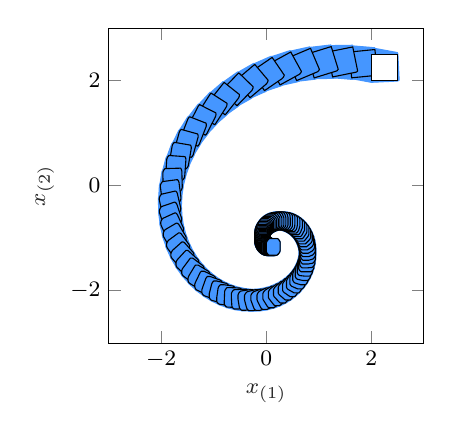 % This file was created by matlab2tikz.
%
\definecolor{mycolor1}{rgb}{0.271,0.588,1.0}%
%
\begin{tikzpicture}
\footnotesize

\begin{axis}[%
width=4cm,
height=4cm,
at={(0in,0in)},
scale only axis,
xmin=-3,
xmax=3,
xlabel style={font=\color{white!15!black}},
xlabel={$x_{(1)}$},
ymin=-3,
ymax=3,
ylabel style={font=\color{white!15!black}},
ylabel={$x_{(2)}$},
axis background/.style={fill=white}
]

\addplot[area legend, draw=mycolor1, fill=mycolor1, forget plot]
table[row sep=crcr] {%
x	y\\
2.002	1.97\\
2.008	1.97\\
2.498	1.994\\
2.522	2.004\\
2.532	2.014\\
2.532	2.021\\
2.508	2.511\\
2.498	2.535\\
2.498	2.535\\
2.498	2.536\\
2.097	2.61\\
2.091	2.61\\
1.6	2.586\\
1.576	2.576\\
1.566	2.566\\
1.566	2.559\\
1.59	2.069\\
1.6	2.045\\
1.6	2.045\\
1.601	2.045\\
2.002	1.97\\
}--cycle;

\addplot[area legend, draw=mycolor1, fill=mycolor1, forget plot]
table[row sep=crcr] {%
x	y\\
1.633	2.026\\
1.638	2.027\\
1.639	2.027\\
2.108	2.097\\
2.13	2.109\\
2.14	2.119\\
2.14	2.119\\
2.149	2.13\\
2.148	2.135\\
2.148	2.136\\
2.078	2.605\\
2.066	2.627\\
2.066	2.628\\
2.065	2.628\\
2.064	2.628\\
1.672	2.661\\
1.667	2.661\\
1.666	2.661\\
1.197	2.59\\
1.175	2.579\\
1.165	2.568\\
1.156	2.558\\
1.157	2.553\\
1.157	2.551\\
1.227	2.083\\
1.239	2.06\\
1.239	2.06\\
1.24	2.06\\
1.24	2.059\\
1.633	2.026\\
}--cycle;

\addplot[area legend, draw=mycolor1, fill=mycolor1, forget plot]
table[row sep=crcr] {%
x	y\\
0.893	2.039\\
1.273	2.045\\
1.278	2.046\\
1.279	2.046\\
1.722	2.159\\
1.743	2.173\\
1.753	2.183\\
1.761	2.193\\
1.761	2.193\\
1.769	2.204\\
1.769	2.204\\
1.768	2.209\\
1.768	2.211\\
1.655	2.654\\
1.641	2.674\\
1.641	2.675\\
1.64	2.675\\
1.639	2.675\\
1.259	2.669\\
1.254	2.668\\
1.253	2.668\\
0.81	2.555\\
0.789	2.542\\
0.779	2.532\\
0.771	2.521\\
0.77	2.521\\
0.763	2.51\\
0.763	2.51\\
0.764	2.505\\
0.764	2.504\\
0.877	2.06\\
0.891	2.04\\
0.891	2.04\\
0.892	2.04\\
0.892	2.039\\
0.893	2.039\\
}--cycle;

\addplot[area legend, draw=mycolor1, fill=mycolor1, forget plot]
table[row sep=crcr] {%
x	y\\
0.561	1.986\\
0.926	2.029\\
0.927	2.029\\
0.931	2.03\\
1.346	2.181\\
1.365	2.196\\
1.375	2.206\\
1.383	2.217\\
1.39	2.228\\
1.391	2.228\\
1.397	2.239\\
1.395	2.244\\
1.395	2.245\\
1.244	2.66\\
1.229	2.679\\
1.228	2.679\\
1.228	2.679\\
1.226	2.679\\
1.226	2.68\\
0.861	2.637\\
0.86	2.637\\
0.856	2.635\\
0.441	2.484\\
0.422	2.47\\
0.412	2.459\\
0.404	2.449\\
0.396	2.438\\
0.396	2.438\\
0.39	2.426\\
0.39	2.426\\
0.392	2.422\\
0.392	2.421\\
0.543	2.005\\
0.558	1.987\\
0.558	1.987\\
0.559	1.987\\
0.56	1.986\\
0.56	1.986\\
0.561	1.986\\
}--cycle;

\addplot[area legend, draw=mycolor1, fill=mycolor1, forget plot]
table[row sep=crcr] {%
x	y\\
0.247	1.903\\
0.594	1.979\\
0.598	1.981\\
0.599	1.981\\
0.983	2.167\\
1.009	2.193\\
1.018	2.203\\
1.025	2.214\\
1.031	2.225\\
1.031	2.226\\
1.036	2.237\\
1.034	2.241\\
1.033	2.243\\
0.848	2.627\\
0.832	2.643\\
0.831	2.643\\
0.831	2.643\\
0.83	2.644\\
0.83	2.644\\
0.829	2.644\\
0.828	2.644\\
0.482	2.568\\
0.478	2.566\\
0.477	2.566\\
0.093	2.381\\
0.067	2.355\\
0.058	2.344\\
0.051	2.333\\
0.045	2.322\\
0.045	2.322\\
0.04	2.31\\
0.04	2.31\\
0.042	2.306\\
0.042	2.305\\
0.228	1.92\\
0.244	1.904\\
0.244	1.904\\
0.245	1.904\\
0.245	1.904\\
0.246	1.903\\
0.247	1.903\\
0.247	1.903\\
}--cycle;

\addplot[area legend, draw=mycolor1, fill=mycolor1, forget plot]
table[row sep=crcr] {%
x	y\\
-0.047	1.793\\
-0.046	1.793\\
0.279	1.9\\
0.283	1.902\\
0.284	1.902\\
0.635	2.117\\
0.645	2.127\\
0.654	2.138\\
0.668	2.155\\
0.675	2.166\\
0.681	2.177\\
0.685	2.188\\
0.686	2.189\\
0.689	2.2\\
0.689	2.2\\
0.687	2.204\\
0.686	2.205\\
0.471	2.557\\
0.454	2.57\\
0.453	2.571\\
0.453	2.571\\
0.452	2.571\\
0.451	2.571\\
0.45	2.571\\
0.125	2.465\\
0.121	2.463\\
0.12	2.462\\
-0.231	2.248\\
-0.241	2.237\\
-0.25	2.227\\
-0.264	2.21\\
-0.271	2.199\\
-0.277	2.188\\
-0.282	2.176\\
-0.282	2.176\\
-0.285	2.165\\
-0.285	2.165\\
-0.283	2.161\\
-0.282	2.16\\
-0.067	1.808\\
-0.051	1.794\\
-0.05	1.794\\
-0.049	1.794\\
-0.049	1.794\\
-0.048	1.794\\
-0.048	1.793\\
-0.047	1.793\\
}--cycle;

\addplot[area legend, draw=mycolor1, fill=mycolor1, forget plot]
table[row sep=crcr] {%
x	y\\
-0.319	1.659\\
-0.318	1.659\\
-0.318	1.659\\
-0.015	1.793\\
-0.012	1.795\\
-0.011	1.796\\
0.306	2.036\\
0.316	2.046\\
0.325	2.057\\
0.332	2.068\\
0.343	2.086\\
0.349	2.097\\
0.354	2.108\\
0.357	2.119\\
0.357	2.12\\
0.359	2.131\\
0.359	2.131\\
0.357	2.135\\
0.356	2.136\\
0.116	2.453\\
0.098	2.464\\
0.098	2.465\\
0.097	2.465\\
0.096	2.465\\
0.096	2.465\\
0.095	2.465\\
0.094	2.465\\
0.093	2.465\\
-0.209	2.332\\
-0.212	2.329\\
-0.213	2.329\\
-0.53	2.088\\
-0.54	2.078\\
-0.549	2.068\\
-0.556	2.057\\
-0.568	2.039\\
-0.574	2.028\\
-0.578	2.017\\
-0.582	2.005\\
-0.582	2.005\\
-0.584	1.994\\
-0.584	1.993\\
-0.581	1.99\\
-0.581	1.989\\
-0.34	1.672\\
-0.323	1.66\\
-0.321	1.66\\
-0.321	1.66\\
-0.32	1.659\\
-0.32	1.659\\
-0.319	1.659\\
}--cycle;

\addplot[area legend, draw=mycolor1, fill=mycolor1, forget plot]
table[row sep=crcr] {%
x	y\\
-0.567	1.504\\
-0.567	1.504\\
-0.566	1.504\\
-0.566	1.505\\
-0.288	1.662\\
-0.287	1.663\\
-0.284	1.665\\
-0.003	1.927\\
0.007	1.937\\
0.016	1.947\\
0.023	1.958\\
0.029	1.97\\
0.039	1.988\\
0.043	1.999\\
0.047	2.01\\
0.049	2.022\\
0.049	2.022\\
0.05	2.033\\
0.05	2.033\\
0.047	2.036\\
0.046	2.037\\
-0.215	2.318\\
-0.233	2.328\\
-0.234	2.328\\
-0.235	2.329\\
-0.235	2.329\\
-0.236	2.329\\
-0.238	2.329\\
-0.238	2.329\\
-0.239	2.329\\
-0.516	2.171\\
-0.517	2.171\\
-0.52	2.168\\
-0.801	1.907\\
-0.811	1.897\\
-0.82	1.886\\
-0.828	1.875\\
-0.833	1.864\\
-0.843	1.846\\
-0.848	1.834\\
-0.851	1.823\\
-0.853	1.812\\
-0.853	1.811\\
-0.854	1.8\\
-0.854	1.8\\
-0.851	1.797\\
-0.851	1.796\\
-0.589	1.515\\
-0.571	1.505\\
-0.57	1.505\\
-0.57	1.505\\
-0.568	1.504\\
-0.568	1.504\\
-0.567	1.504\\
}--cycle;

\addplot[area legend, draw=mycolor1, fill=mycolor1, forget plot]
table[row sep=crcr] {%
x	y\\
-0.791	1.332\\
-0.79	1.332\\
-0.789	1.332\\
-0.789	1.332\\
-0.537	1.51\\
-0.526	1.521\\
-0.524	1.523\\
-0.279	1.802\\
-0.27	1.812\\
-0.263	1.823\\
-0.257	1.835\\
-0.252	1.846\\
-0.245	1.864\\
-0.241	1.876\\
-0.239	1.887\\
-0.238	1.898\\
-0.238	1.899\\
-0.239	1.909\\
-0.241	1.912\\
-0.242	1.913\\
-0.521	2.158\\
-0.521	2.158\\
-0.54	2.166\\
-0.541	2.166\\
-0.542	2.166\\
-0.543	2.166\\
-0.544	2.166\\
-0.544	2.166\\
-0.545	2.166\\
-0.796	1.988\\
-0.81	1.974\\
-1.055	1.696\\
-1.063	1.685\\
-1.071	1.674\\
-1.077	1.663\\
-1.081	1.651\\
-1.089	1.633\\
-1.092	1.622\\
-1.094	1.611\\
-1.095	1.6\\
-1.095	1.599\\
-1.095	1.588\\
-1.092	1.586\\
-1.091	1.585\\
-0.813	1.34\\
-0.812	1.339\\
-0.794	1.332\\
-0.793	1.332\\
-0.793	1.332\\
-0.792	1.332\\
-0.791	1.332\\
}--cycle;

\addplot[area legend, draw=mycolor1, fill=mycolor1, forget plot]
table[row sep=crcr] {%
x	y\\
-0.99	1.144\\
-0.989	1.144\\
-0.989	1.144\\
-0.988	1.144\\
-0.988	1.144\\
-0.987	1.145\\
-0.762	1.34\\
-0.752	1.35\\
-0.743	1.36\\
-0.743	1.361\\
-0.74	1.364\\
-0.532	1.655\\
-0.524	1.666\\
-0.519	1.677\\
-0.514	1.689\\
-0.511	1.7\\
-0.505	1.718\\
-0.503	1.73\\
-0.502	1.741\\
-0.502	1.741\\
-0.502	1.752\\
-0.502	1.752\\
-0.504	1.762\\
-0.507	1.765\\
-0.507	1.765\\
-0.799	1.974\\
-0.8	1.974\\
-0.818	1.98\\
-0.819	1.98\\
-0.82	1.98\\
-0.821	1.98\\
-0.821	1.98\\
-0.822	1.98\\
-0.822	1.98\\
-0.823	1.98\\
-0.823	1.979\\
-1.048	1.784\\
-1.058	1.774\\
-1.067	1.764\\
-1.067	1.763\\
-1.069	1.76\\
-1.278	1.469\\
-1.285	1.458\\
-1.291	1.446\\
-1.296	1.435\\
-1.299	1.424\\
-1.304	1.405\\
-1.307	1.394\\
-1.308	1.383\\
-1.308	1.383\\
-1.307	1.372\\
-1.307	1.372\\
-1.306	1.362\\
-1.303	1.359\\
-1.302	1.359\\
-1.011	1.15\\
-1.01	1.15\\
-1.01	1.149\\
-0.992	1.144\\
-0.991	1.144\\
-0.99	1.144\\
}--cycle;

\addplot[area legend, draw=mycolor1, fill=mycolor1, forget plot]
table[row sep=crcr] {%
x	y\\
-1.163	0.945\\
-1.161	0.945\\
-1.161	0.945\\
-1.16	0.945\\
-1.159	0.945\\
-1.159	0.945\\
-1.159	0.945\\
-1.149	0.955\\
-0.952	1.165\\
-0.943	1.175\\
-0.936	1.186\\
-0.934	1.189\\
-0.933	1.19\\
-0.761	1.49\\
-0.755	1.501\\
-0.75	1.512\\
-0.747	1.524\\
-0.745	1.535\\
-0.742	1.553\\
-0.741	1.564\\
-0.741	1.565\\
-0.741	1.575\\
-0.742	1.586\\
-0.742	1.586\\
-0.744	1.596\\
-0.745	1.596\\
-0.748	1.598\\
-1.048	1.77\\
-1.049	1.771\\
-1.049	1.771\\
-1.05	1.771\\
-1.068	1.775\\
-1.071	1.775\\
-1.071	1.774\\
-1.072	1.774\\
-1.073	1.774\\
-1.083	1.764\\
-1.28	1.554\\
-1.288	1.544\\
-1.296	1.533\\
-1.298	1.53\\
-1.298	1.529\\
-1.47	1.229\\
-1.476	1.218\\
-1.481	1.207\\
-1.484	1.195\\
-1.486	1.184\\
-1.49	1.166\\
-1.491	1.155\\
-1.491	1.155\\
-1.491	1.144\\
-1.49	1.133\\
-1.489	1.133\\
-1.487	1.124\\
-1.486	1.123\\
-1.483	1.121\\
-1.183	0.949\\
-1.183	0.948\\
-1.181	0.948\\
-1.163	0.945\\
}--cycle;

\addplot[area legend, draw=mycolor1, fill=mycolor1, forget plot]
table[row sep=crcr] {%
x	y\\
-1.31	0.736\\
-1.307	0.736\\
-1.306	0.736\\
-1.305	0.737\\
-1.305	0.737\\
-1.304	0.737\\
-1.294	0.747\\
-1.286	0.758\\
-1.117	0.978\\
-1.11	0.989\\
-1.104	1.0\\
-1.102	1.003\\
-1.102	1.004\\
-0.965	1.309\\
-0.96	1.32\\
-0.957	1.332\\
-0.955	1.343\\
-0.954	1.354\\
-0.953	1.371\\
-0.953	1.383\\
-0.954	1.393\\
-0.956	1.403\\
-0.956	1.403\\
-0.959	1.412\\
-0.962	1.414\\
-0.963	1.414\\
-0.964	1.415\\
-1.268	1.551\\
-1.269	1.552\\
-1.27	1.552\\
-1.287	1.553\\
-1.291	1.553\\
-1.291	1.553\\
-1.292	1.553\\
-1.292	1.552\\
-1.293	1.552\\
-1.303	1.542\\
-1.311	1.532\\
-1.48	1.312\\
-1.488	1.301\\
-1.494	1.289\\
-1.496	1.286\\
-1.632	0.981\\
-1.637	0.969\\
-1.64	0.958\\
-1.642	0.947\\
-1.643	0.936\\
-1.645	0.918\\
-1.645	0.907\\
-1.644	0.896\\
-1.641	0.887\\
-1.641	0.886\\
-1.639	0.877\\
-1.635	0.876\\
-1.634	0.875\\
-1.634	0.875\\
-1.329	0.738\\
-1.328	0.738\\
-1.31	0.736\\
}--cycle;

\addplot[area legend, draw=mycolor1, fill=mycolor1, forget plot]
table[row sep=crcr] {%
x	y\\
-1.448	0.522\\
-1.444	0.522\\
-1.427	0.522\\
-1.427	0.522\\
-1.426	0.522\\
-1.425	0.523\\
-1.415	0.533\\
-1.406	0.544\\
-1.399	0.555\\
-1.258	0.783\\
-1.252	0.794\\
-1.247	0.805\\
-1.247	0.806\\
-1.246	0.809\\
-1.144	1.115\\
-1.14	1.127\\
-1.138	1.138\\
-1.137	1.149\\
-1.137	1.161\\
-1.137	1.178\\
-1.139	1.188\\
-1.141	1.198\\
-1.144	1.207\\
-1.144	1.207\\
-1.148	1.215\\
-1.148	1.216\\
-1.151	1.217\\
-1.152	1.217\\
-1.153	1.218\\
-1.459	1.32\\
-1.464	1.32\\
-1.481	1.319\\
-1.481	1.319\\
-1.482	1.319\\
-1.483	1.318\\
-1.493	1.308\\
-1.501	1.298\\
-1.509	1.286\\
-1.65	1.059\\
-1.656	1.048\\
-1.66	1.036\\
-1.661	1.036\\
-1.662	1.032\\
-1.764	0.726\\
-1.767	0.715\\
-1.769	0.704\\
-1.77	0.693\\
-1.77	0.681\\
-1.77	0.664\\
-1.769	0.654\\
-1.767	0.644\\
-1.764	0.635\\
-1.764	0.634\\
-1.76	0.626\\
-1.759	0.626\\
-1.756	0.625\\
-1.755	0.624\\
-1.448	0.522\\
}--cycle;

\addplot[area legend, draw=mycolor1, fill=mycolor1, forget plot]
table[row sep=crcr] {%
x	y\\
-1.544	0.303\\
-1.538	0.303\\
-1.522	0.305\\
-1.521	0.305\\
-1.521	0.305\\
-1.52	0.305\\
-1.51	0.316\\
-1.51	0.316\\
-1.501	0.327\\
-1.494	0.338\\
-1.488	0.349\\
-1.374	0.581\\
-1.37	0.593\\
-1.366	0.604\\
-1.365	0.607\\
-1.365	0.608\\
-1.297	0.912\\
-1.295	0.923\\
-1.294	0.934\\
-1.294	0.946\\
-1.295	0.957\\
-1.297	0.973\\
-1.299	0.983\\
-1.302	0.992\\
-1.306	1.0\\
-1.306	1.0\\
-1.31	1.008\\
-1.311	1.009\\
-1.314	1.01\\
-1.315	1.01\\
-1.619	1.078\\
-1.624	1.078\\
-1.641	1.076\\
-1.641	1.076\\
-1.641	1.076\\
-1.652	1.065\\
-1.653	1.065\\
-1.661	1.054\\
-1.669	1.043\\
-1.674	1.032\\
-1.788	0.8\\
-1.793	0.788\\
-1.796	0.777\\
-1.797	0.774\\
-1.797	0.773\\
-1.866	0.469\\
-1.868	0.458\\
-1.869	0.447\\
-1.869	0.435\\
-1.867	0.425\\
-1.866	0.408\\
-1.863	0.399\\
-1.861	0.389\\
-1.857	0.381\\
-1.857	0.381\\
-1.852	0.373\\
-1.852	0.372\\
-1.848	0.372\\
-1.847	0.371\\
-1.544	0.303\\
}--cycle;

\addplot[area legend, draw=mycolor1, fill=mycolor1, forget plot]
table[row sep=crcr] {%
x	y\\
-1.613	0.083\\
-1.607	0.083\\
-1.591	0.087\\
-1.591	0.087\\
-1.591	0.087\\
-1.58	0.098\\
-1.58	0.098\\
-1.571	0.108\\
-1.564	0.119\\
-1.558	0.131\\
-1.554	0.142\\
-1.467	0.376\\
-1.463	0.388\\
-1.461	0.402\\
-1.461	0.403\\
-1.424	0.701\\
-1.423	0.712\\
-1.423	0.725\\
-1.424	0.735\\
-1.427	0.745\\
-1.43	0.761\\
-1.433	0.77\\
-1.437	0.778\\
-1.441	0.786\\
-1.441	0.786\\
-1.446	0.793\\
-1.447	0.794\\
-1.45	0.794\\
-1.451	0.794\\
-1.749	0.831\\
-1.756	0.831\\
-1.771	0.828\\
-1.772	0.827\\
-1.772	0.827\\
-1.783	0.816\\
-1.791	0.806\\
-1.799	0.795\\
-1.805	0.783\\
-1.809	0.772\\
-1.896	0.538\\
-1.899	0.527\\
-1.901	0.515\\
-1.902	0.512\\
-1.902	0.511\\
-1.939	0.213\\
-1.94	0.202\\
-1.94	0.189\\
-1.938	0.179\\
-1.936	0.169\\
-1.933	0.154\\
-1.93	0.144\\
-1.926	0.136\\
-1.922	0.128\\
-1.922	0.128\\
-1.917	0.121\\
-1.916	0.12\\
-1.913	0.12\\
-1.912	0.12\\
-1.613	0.083\\
}--cycle;

\addplot[area legend, draw=mycolor1, fill=mycolor1, forget plot]
table[row sep=crcr] {%
x	y\\
-1.659	-0.134\\
-1.652	-0.134\\
-1.637	-0.13\\
-1.637	-0.129\\
-1.627	-0.119\\
-1.618	-0.108\\
-1.611	-0.097\\
-1.605	-0.086\\
-1.6	-0.074\\
-1.597	-0.063\\
-1.536	0.17\\
-1.534	0.181\\
-1.533	0.193\\
-1.533	0.196\\
-1.533	0.196\\
-1.526	0.487\\
-1.526	0.5\\
-1.528	0.51\\
-1.53	0.52\\
-1.533	0.529\\
-1.537	0.544\\
-1.541	0.552\\
-1.546	0.56\\
-1.55	0.567\\
-1.551	0.567\\
-1.556	0.574\\
-1.557	0.574\\
-1.56	0.574\\
-1.561	0.574\\
-1.851	0.581\\
-1.858	0.581\\
-1.873	0.576\\
-1.884	0.565\\
-1.892	0.554\\
-1.9	0.543\\
-1.906	0.532\\
-1.91	0.521\\
-1.913	0.509\\
-1.974	0.276\\
-1.976	0.265\\
-1.977	0.254\\
-1.978	0.251\\
-1.978	0.25\\
-1.984	-0.04\\
-1.984	-0.054\\
-1.983	-0.064\\
-1.981	-0.074\\
-1.978	-0.083\\
-1.973	-0.098\\
-1.969	-0.106\\
-1.965	-0.114\\
-1.96	-0.121\\
-1.96	-0.121\\
-1.954	-0.127\\
-1.954	-0.128\\
-1.95	-0.128\\
-1.95	-0.128\\
-1.659	-0.134\\
}--cycle;

\addplot[area legend, draw=mycolor1, fill=mycolor1, forget plot]
table[row sep=crcr] {%
x	y\\
-1.966	-0.37\\
-1.957	-0.37\\
-1.954	-0.37\\
-1.675	-0.348\\
-1.661	-0.342\\
-1.651	-0.331\\
-1.642	-0.321\\
-1.635	-0.31\\
-1.629	-0.299\\
-1.624	-0.287\\
-1.621	-0.276\\
-1.619	-0.265\\
-1.583	-0.034\\
-1.582	-0.023\\
-1.582	-0.009\\
-1.582	-0.006\\
-1.582	-0.005\\
-1.604	0.274\\
-1.605	0.284\\
-1.607	0.294\\
-1.61	0.303\\
-1.614	0.312\\
-1.62	0.325\\
-1.624	0.333\\
-1.629	0.34\\
-1.635	0.346\\
-1.635	0.347\\
-1.641	0.352\\
-1.641	0.352\\
-1.65	0.352\\
-1.653	0.352\\
-1.932	0.33\\
-1.946	0.324\\
-1.946	0.324\\
-1.946	0.324\\
-1.956	0.314\\
-1.965	0.303\\
-1.972	0.292\\
-1.978	0.281\\
-1.983	0.27\\
-1.986	0.258\\
-1.988	0.247\\
-2.024	0.017\\
-2.025	0.006\\
-2.025	-0.008\\
-2.025	-0.011\\
-2.025	-0.012\\
-2.003	-0.291\\
-2.002	-0.302\\
-2	-0.311\\
-1.997	-0.321\\
-1.993	-0.329\\
-1.987	-0.343\\
-1.983	-0.35\\
-1.978	-0.358\\
-1.972	-0.364\\
-1.972	-0.364\\
-1.966	-0.37\\
-1.966	-0.37\\
}--cycle;

\addplot[area legend, draw=mycolor1, fill=mycolor1, forget plot]
table[row sep=crcr] {%
x	y\\
-1.955	-0.604\\
-1.946	-0.604\\
-1.945	-0.604\\
-1.942	-0.603\\
-1.676	-0.555\\
-1.664	-0.548\\
-1.663	-0.548\\
-1.653	-0.538\\
-1.653	-0.538\\
-1.645	-0.527\\
-1.637	-0.516\\
-1.631	-0.505\\
-1.627	-0.493\\
-1.623	-0.482\\
-1.621	-0.471\\
-1.62	-0.46\\
-1.608	-0.235\\
-1.608	-0.22\\
-1.609	-0.21\\
-1.609	-0.209\\
-1.609	-0.206\\
-1.657	0.06\\
-1.66	0.07\\
-1.663	0.079\\
-1.666	0.087\\
-1.671	0.095\\
-1.678	0.108\\
-1.683	0.115\\
-1.688	0.121\\
-1.694	0.127\\
-1.694	0.127\\
-1.7	0.131\\
-1.709	0.131\\
-1.71	0.131\\
-1.713	0.131\\
-1.979	0.083\\
-1.992	0.076\\
-1.992	0.075\\
-2.002	0.065\\
-2.011	0.055\\
-2.018	0.044\\
-2.024	0.033\\
-2.029	0.021\\
-2.032	0.01\\
-2.034	-0.002\\
-2.035	-0.013\\
-2.047	-0.237\\
-2.047	-0.252\\
-2.046	-0.262\\
-2.046	-0.266\\
-1.998	-0.532\\
-1.996	-0.542\\
-1.993	-0.551\\
-1.989	-0.56\\
-1.984	-0.567\\
-1.977	-0.58\\
-1.972	-0.587\\
-1.967	-0.593\\
-1.961	-0.599\\
-1.961	-0.599\\
-1.955	-0.604\\
}--cycle;

\addplot[area legend, draw=mycolor1, fill=mycolor1, forget plot]
table[row sep=crcr] {%
x	y\\
-1.921	-0.827\\
-1.912	-0.827\\
-1.911	-0.827\\
-1.909	-0.827\\
-1.657	-0.755\\
-1.646	-0.747\\
-1.636	-0.737\\
-1.627	-0.726\\
-1.627	-0.726\\
-1.62	-0.715\\
-1.614	-0.704\\
-1.609	-0.692\\
-1.606	-0.681\\
-1.604	-0.67\\
-1.603	-0.659\\
-1.603	-0.643\\
-1.613	-0.426\\
-1.614	-0.416\\
-1.616	-0.406\\
-1.616	-0.405\\
-1.617	-0.403\\
-1.688	-0.151\\
-1.692	-0.142\\
-1.695	-0.134\\
-1.7	-0.126\\
-1.705	-0.119\\
-1.713	-0.107\\
-1.718	-0.101\\
-1.724	-0.096\\
-1.73	-0.091\\
-1.73	-0.091\\
-1.737	-0.087\\
-1.746	-0.087\\
-1.746	-0.087\\
-1.749	-0.088\\
-2.001	-0.159\\
-2.012	-0.167\\
-2.022	-0.177\\
-2.03	-0.188\\
-2.031	-0.188\\
-2.038	-0.199\\
-2.044	-0.21\\
-2.048	-0.222\\
-2.052	-0.233\\
-2.054	-0.244\\
-2.055	-0.255\\
-2.055	-0.271\\
-2.045	-0.488\\
-2.044	-0.498\\
-2.042	-0.508\\
-2.042	-0.509\\
-2.041	-0.511\\
-1.969	-0.763\\
-1.966	-0.772\\
-1.962	-0.78\\
-1.958	-0.788\\
-1.953	-0.795\\
-1.945	-0.807\\
-1.94	-0.813\\
-1.934	-0.818\\
-1.927	-0.823\\
-1.927	-0.823\\
-1.921	-0.827\\
}--cycle;

\addplot[area legend, draw=mycolor1, fill=mycolor1, forget plot]
table[row sep=crcr] {%
x	y\\
-1.867	-1.039\\
-1.857	-1.039\\
-1.856	-1.038\\
-1.854	-1.038\\
-1.619	-0.945\\
-1.609	-0.936\\
-1.599	-0.926\\
-1.591	-0.915\\
-1.583	-0.904\\
-1.583	-0.904\\
-1.577	-0.893\\
-1.573	-0.881\\
-1.569	-0.87\\
-1.567	-0.859\\
-1.567	-0.832\\
-1.568	-0.821\\
-1.599	-0.614\\
-1.601	-0.604\\
-1.604	-0.595\\
-1.605	-0.592\\
-1.605	-0.592\\
-1.698	-0.357\\
-1.702	-0.349\\
-1.706	-0.341\\
-1.711	-0.334\\
-1.716	-0.328\\
-1.725	-0.317\\
-1.731	-0.312\\
-1.737	-0.307\\
-1.744	-0.303\\
-1.744	-0.303\\
-1.75	-0.3\\
-1.76	-0.3\\
-1.761	-0.3\\
-1.764	-0.301\\
-1.998	-0.394\\
-2.008	-0.403\\
-2.018	-0.413\\
-2.027	-0.424\\
-2.034	-0.434\\
-2.034	-0.435\\
-2.04	-0.446\\
-2.045	-0.457\\
-2.048	-0.469\\
-2.05	-0.48\\
-2.05	-0.507\\
-2.049	-0.517\\
-2.019	-0.725\\
-2.017	-0.735\\
-2.014	-0.744\\
-2.013	-0.746\\
-2.013	-0.747\\
-1.919	-0.981\\
-1.916	-0.99\\
-1.911	-0.998\\
-1.906	-1.005\\
-1.901	-1.011\\
-1.892	-1.021\\
-1.886	-1.027\\
-1.88	-1.032\\
-1.874	-1.036\\
-1.873	-1.036\\
-1.867	-1.039\\
}--cycle;

\addplot[area legend, draw=mycolor1, fill=mycolor1, forget plot]
table[row sep=crcr] {%
x	y\\
-1.796	-1.237\\
-1.785	-1.237\\
-1.782	-1.236\\
-1.782	-1.235\\
-1.565	-1.123\\
-1.555	-1.113\\
-1.546	-1.104\\
-1.538	-1.093\\
-1.531	-1.082\\
-1.525	-1.071\\
-1.525	-1.071\\
-1.52	-1.06\\
-1.517	-1.048\\
-1.514	-1.037\\
-1.514	-0.999\\
-1.517	-0.989\\
-1.566	-0.793\\
-1.569	-0.784\\
-1.572	-0.775\\
-1.573	-0.775\\
-1.574	-0.772\\
-1.686	-0.556\\
-1.69	-0.548\\
-1.695	-0.541\\
-1.701	-0.535\\
-1.707	-0.529\\
-1.716	-0.52\\
-1.722	-0.516\\
-1.729	-0.512\\
-1.735	-0.508\\
-1.735	-0.508\\
-1.742	-0.506\\
-1.753	-0.506\\
-1.755	-0.507\\
-1.756	-0.507\\
-1.972	-0.62\\
-1.982	-0.629\\
-1.991	-0.639\\
-2	-0.649\\
-2.007	-0.66\\
-2.013	-0.672\\
-2.013	-0.672\\
-2.018	-0.683\\
-2.021	-0.695\\
-2.023	-0.706\\
-2.023	-0.744\\
-2.021	-0.753\\
-1.972	-0.95\\
-1.969	-0.959\\
-1.965	-0.968\\
-1.965	-0.968\\
-1.964	-0.97\\
-1.852	-1.187\\
-1.847	-1.195\\
-1.843	-1.202\\
-1.837	-1.208\\
-1.831	-1.214\\
-1.822	-1.222\\
-1.816	-1.227\\
-1.809	-1.231\\
-1.803	-1.234\\
-1.802	-1.234\\
-1.796	-1.237\\
}--cycle;

\addplot[area legend, draw=mycolor1, fill=mycolor1, forget plot]
table[row sep=crcr] {%
x	y\\
-1.714	-1.42\\
-1.696	-1.42\\
-1.694	-1.419\\
-1.496	-1.29\\
-1.486	-1.28\\
-1.478	-1.269\\
-1.47	-1.259\\
-1.463	-1.248\\
-1.457	-1.237\\
-1.452	-1.226\\
-1.452	-1.226\\
-1.449	-1.214\\
-1.447	-1.203\\
-1.447	-1.163\\
-1.449	-1.153\\
-1.452	-1.144\\
-1.518	-0.96\\
-1.522	-0.952\\
-1.526	-0.944\\
-1.527	-0.942\\
-1.528	-0.941\\
-1.656	-0.744\\
-1.661	-0.737\\
-1.667	-0.731\\
-1.673	-0.725\\
-1.679	-0.721\\
-1.689	-0.713\\
-1.695	-0.709\\
-1.702	-0.706\\
-1.708	-0.703\\
-1.726	-0.703\\
-1.727	-0.704\\
-1.729	-0.705\\
-1.926	-0.834\\
-1.936	-0.844\\
-1.945	-0.854\\
-1.952	-0.864\\
-1.96	-0.875\\
-1.966	-0.886\\
-1.97	-0.898\\
-1.97	-0.898\\
-1.974	-0.909\\
-1.976	-0.92\\
-1.976	-0.96\\
-1.974	-0.97\\
-1.97	-0.979\\
-1.904	-1.163\\
-1.901	-1.172\\
-1.896	-1.179\\
-1.895	-1.182\\
-1.895	-1.182\\
-1.766	-1.379\\
-1.761	-1.386\\
-1.756	-1.393\\
-1.75	-1.398\\
-1.744	-1.403\\
-1.734	-1.41\\
-1.727	-1.414\\
-1.721	-1.418\\
-1.714	-1.42\\
-1.714	-1.42\\
}--cycle;

\addplot[area legend, draw=mycolor1, fill=mycolor1, forget plot]
table[row sep=crcr] {%
x	y\\
-1.618	-1.588\\
-1.594	-1.588\\
-1.593	-1.587\\
-1.591	-1.586\\
-1.414	-1.443\\
-1.404	-1.433\\
-1.395	-1.423\\
-1.388	-1.412\\
-1.382	-1.401\\
-1.376	-1.39\\
-1.371	-1.379\\
-1.368	-1.367\\
-1.368	-1.367\\
-1.366	-1.356\\
-1.366	-1.315\\
-1.368	-1.305\\
-1.371	-1.296\\
-1.375	-1.287\\
-1.456	-1.117\\
-1.46	-1.109\\
-1.465	-1.102\\
-1.466	-1.102\\
-1.467	-1.1\\
-1.61	-0.923\\
-1.615	-0.916\\
-1.621	-0.911\\
-1.627	-0.906\\
-1.633	-0.902\\
-1.644	-0.896\\
-1.65	-0.893\\
-1.657	-0.89\\
-1.657	-0.89\\
-1.681	-0.89\\
-1.682	-0.891\\
-1.684	-0.892\\
-1.861	-1.035\\
-1.871	-1.045\\
-1.879	-1.055\\
-1.887	-1.066\\
-1.893	-1.076\\
-1.899	-1.088\\
-1.904	-1.099\\
-1.907	-1.11\\
-1.907	-1.111\\
-1.909	-1.122\\
-1.909	-1.163\\
-1.907	-1.173\\
-1.904	-1.182\\
-1.9	-1.19\\
-1.819	-1.361\\
-1.815	-1.369\\
-1.81	-1.376\\
-1.809	-1.376\\
-1.808	-1.378\\
-1.665	-1.555\\
-1.66	-1.561\\
-1.654	-1.567\\
-1.648	-1.572\\
-1.641	-1.576\\
-1.631	-1.582\\
-1.625	-1.585\\
-1.618	-1.588\\
-1.618	-1.588\\
}--cycle;

\addplot[area legend, draw=mycolor1, fill=mycolor1, forget plot]
table[row sep=crcr] {%
x	y\\
-1.509	-1.739\\
-1.479	-1.739\\
-1.478	-1.738\\
-1.476	-1.737\\
-1.32	-1.583\\
-1.31	-1.573\\
-1.302	-1.562\\
-1.294	-1.551\\
-1.288	-1.54\\
-1.283	-1.53\\
-1.279	-1.518\\
-1.275	-1.507\\
-1.273	-1.495\\
-1.273	-1.495\\
-1.273	-1.453\\
-1.275	-1.444\\
-1.278	-1.435\\
-1.282	-1.426\\
-1.286	-1.418\\
-1.381	-1.262\\
-1.386	-1.255\\
-1.391	-1.249\\
-1.393	-1.247\\
-1.393	-1.247\\
-1.547	-1.091\\
-1.553	-1.085\\
-1.559	-1.08\\
-1.566	-1.076\\
-1.572	-1.073\\
-1.583	-1.068\\
-1.589	-1.065\\
-1.62	-1.065\\
-1.621	-1.066\\
-1.622	-1.067\\
-1.779	-1.222\\
-1.789	-1.232\\
-1.797	-1.242\\
-1.805	-1.253\\
-1.811	-1.264\\
-1.816	-1.275\\
-1.82	-1.286\\
-1.824	-1.298\\
-1.826	-1.309\\
-1.826	-1.309\\
-1.826	-1.351\\
-1.824	-1.361\\
-1.821	-1.37\\
-1.817	-1.378\\
-1.812	-1.386\\
-1.718	-1.542\\
-1.713	-1.549\\
-1.708	-1.555\\
-1.706	-1.557\\
-1.706	-1.558\\
-1.552	-1.714\\
-1.546	-1.719\\
-1.54	-1.724\\
-1.533	-1.728\\
-1.527	-1.731\\
-1.516	-1.736\\
-1.51	-1.739\\
-1.509	-1.739\\
}--cycle;

\addplot[area legend, draw=mycolor1, fill=mycolor1, forget plot]
table[row sep=crcr] {%
x	y\\
-1.391	-1.873\\
-1.354	-1.873\\
-1.344	-1.863\\
-1.343	-1.863\\
-1.342	-1.861\\
-1.207	-1.698\\
-1.198	-1.687\\
-1.191	-1.676\\
-1.185	-1.665\\
-1.18	-1.654\\
-1.176	-1.643\\
-1.173	-1.632\\
-1.171	-1.621\\
-1.171	-1.578\\
-1.173	-1.568\\
-1.176	-1.559\\
-1.18	-1.55\\
-1.184	-1.543\\
-1.189	-1.536\\
-1.295	-1.395\\
-1.3	-1.389\\
-1.306	-1.383\\
-1.306	-1.383\\
-1.308	-1.381\\
-1.471	-1.246\\
-1.477	-1.241\\
-1.484	-1.237\\
-1.49	-1.234\\
-1.497	-1.232\\
-1.508	-1.228\\
-1.545	-1.228\\
-1.555	-1.238\\
-1.555	-1.238\\
-1.556	-1.24\\
-1.692	-1.403\\
-1.7	-1.413\\
-1.708	-1.425\\
-1.714	-1.436\\
-1.718	-1.447\\
-1.722	-1.458\\
-1.726	-1.469\\
-1.728	-1.48\\
-1.728	-1.523\\
-1.726	-1.533\\
-1.722	-1.542\\
-1.719	-1.55\\
-1.714	-1.558\\
-1.709	-1.565\\
-1.604	-1.706\\
-1.598	-1.712\\
-1.592	-1.718\\
-1.592	-1.718\\
-1.59	-1.72\\
-1.427	-1.855\\
-1.421	-1.86\\
-1.415	-1.864\\
-1.408	-1.867\\
-1.401	-1.869\\
-1.391	-1.873\\
-1.391	-1.873\\
}--cycle;

\addplot[area legend, draw=mycolor1, fill=mycolor1, forget plot]
table[row sep=crcr] {%
x	y\\
-1.264	-1.991\\
-1.221	-1.991\\
-1.211	-1.981\\
-1.202	-1.97\\
-1.201	-1.968\\
-1.201	-1.968\\
-1.086	-1.798\\
-1.079	-1.787\\
-1.073	-1.776\\
-1.069	-1.765\\
-1.065	-1.753\\
-1.062	-1.743\\
-1.06	-1.732\\
-1.06	-1.688\\
-1.062	-1.678\\
-1.065	-1.669\\
-1.069	-1.66\\
-1.074	-1.653\\
-1.079	-1.645\\
-1.084	-1.639\\
-1.199	-1.514\\
-1.205	-1.509\\
-1.211	-1.504\\
-1.212	-1.504\\
-1.213	-1.502\\
-1.383	-1.388\\
-1.39	-1.384\\
-1.396	-1.381\\
-1.403	-1.378\\
-1.413	-1.376\\
-1.456	-1.376\\
-1.466	-1.386\\
-1.475	-1.396\\
-1.476	-1.398\\
-1.476	-1.399\\
-1.591	-1.568\\
-1.598	-1.579\\
-1.604	-1.591\\
-1.609	-1.602\\
-1.612	-1.613\\
-1.615	-1.624\\
-1.617	-1.635\\
-1.617	-1.679\\
-1.615	-1.688\\
-1.612	-1.698\\
-1.608	-1.706\\
-1.604	-1.714\\
-1.599	-1.721\\
-1.593	-1.727\\
-1.478	-1.852\\
-1.472	-1.858\\
-1.466	-1.863\\
-1.465	-1.863\\
-1.464	-1.864\\
-1.294	-1.978\\
-1.288	-1.982\\
-1.281	-1.986\\
-1.274	-1.988\\
-1.264	-1.991\\
}--cycle;

\addplot[area legend, draw=mycolor1, fill=mycolor1, forget plot]
table[row sep=crcr] {%
x	y\\
-1.131	-2.092\\
-1.082	-2.092\\
-1.072	-2.082\\
-1.063	-2.071\\
-1.056	-2.06\\
-1.056	-2.059\\
-1.055	-2.058\\
-0.961	-1.884\\
-0.955	-1.872\\
-0.951	-1.861\\
-0.947	-1.85\\
-0.945	-1.838\\
-0.944	-1.828\\
-0.944	-1.783\\
-0.946	-1.773\\
-0.949	-1.764\\
-0.952	-1.755\\
-0.957	-1.747\\
-0.962	-1.74\\
-0.967	-1.734\\
-0.973	-1.728\\
-1.096	-1.619\\
-1.102	-1.615\\
-1.109	-1.611\\
-1.11	-1.61\\
-1.111	-1.609\\
-1.285	-1.516\\
-1.291	-1.513\\
-1.298	-1.51\\
-1.308	-1.509\\
-1.357	-1.509\\
-1.367	-1.519\\
-1.376	-1.529\\
-1.383	-1.54\\
-1.383	-1.541\\
-1.384	-1.543\\
-1.478	-1.717\\
-1.484	-1.728\\
-1.488	-1.739\\
-1.492	-1.751\\
-1.494	-1.762\\
-1.495	-1.772\\
-1.495	-1.818\\
-1.495	-1.818\\
-1.493	-1.828\\
-1.49	-1.837\\
-1.486	-1.845\\
-1.482	-1.853\\
-1.477	-1.86\\
-1.472	-1.866\\
-1.466	-1.872\\
-1.343	-1.981\\
-1.337	-1.986\\
-1.33	-1.99\\
-1.329	-1.991\\
-1.328	-1.991\\
-1.154	-2.084\\
-1.148	-2.088\\
-1.141	-2.09\\
-1.131	-2.092\\
}--cycle;

\addplot[area legend, draw=mycolor1, fill=mycolor1, forget plot]
table[row sep=crcr] {%
x	y\\
-0.993	-2.176\\
-0.939	-2.176\\
-0.929	-2.166\\
-0.92	-2.155\\
-0.913	-2.144\\
-0.907	-2.133\\
-0.906	-2.131\\
-0.906	-2.13\\
-0.833	-1.954\\
-0.828	-1.943\\
-0.825	-1.931\\
-0.823	-1.92\\
-0.822	-1.91\\
-0.822	-1.863\\
-0.824	-1.853\\
-0.824	-1.853\\
-0.827	-1.844\\
-0.831	-1.835\\
-0.836	-1.827\\
-0.841	-1.82\\
-0.846	-1.814\\
-0.852	-1.808\\
-0.858	-1.804\\
-0.987	-1.711\\
-0.993	-1.707\\
-0.999	-1.704\\
-1.001	-1.703\\
-1.002	-1.702\\
-1.178	-1.63\\
-1.185	-1.627\\
-1.195	-1.627\\
-1.249	-1.627\\
-1.259	-1.637\\
-1.267	-1.647\\
-1.275	-1.658\\
-1.281	-1.669\\
-1.281	-1.671\\
-1.282	-1.672\\
-1.355	-1.848\\
-1.359	-1.859\\
-1.363	-1.871\\
-1.365	-1.882\\
-1.365	-1.892\\
-1.365	-1.94\\
-1.363	-1.949\\
-1.363	-1.949\\
-1.36	-1.959\\
-1.356	-1.967\\
-1.352	-1.975\\
-1.347	-1.982\\
-1.341	-1.988\\
-1.336	-1.994\\
-1.329	-1.999\\
-1.201	-2.091\\
-1.195	-2.095\\
-1.188	-2.099\\
-1.186	-2.1\\
-1.01	-2.173\\
-1.003	-2.175\\
-0.993	-2.176\\
}--cycle;

\addplot[area legend, draw=mycolor1, fill=mycolor1, forget plot]
table[row sep=crcr] {%
x	y\\
-0.862	-2.244\\
-0.806	-2.244\\
-0.796	-2.243\\
-0.796	-2.243\\
-0.791	-2.241\\
-0.781	-2.231\\
-0.773	-2.22\\
-0.765	-2.209\\
-0.759	-2.198\\
-0.755	-2.187\\
-0.754	-2.185\\
-0.754	-2.184\\
-0.701	-2.008\\
-0.698	-1.996\\
-0.698	-1.938\\
-0.698	-1.928\\
-0.7	-1.918\\
-0.703	-1.909\\
-0.703	-1.909\\
-0.707	-1.9\\
-0.711	-1.892\\
-0.716	-1.885\\
-0.722	-1.879\\
-0.728	-1.873\\
-0.734	-1.869\\
-0.74	-1.865\\
-0.873	-1.788\\
-0.879	-1.785\\
-0.886	-1.782\\
-0.887	-1.782\\
-0.888	-1.782\\
-1.064	-1.728\\
-1.121	-1.728\\
-1.13	-1.729\\
-1.13	-1.729\\
-1.135	-1.731\\
-1.145	-1.741\\
-1.154	-1.752\\
-1.161	-1.763\\
-1.167	-1.774\\
-1.172	-1.785\\
-1.172	-1.787\\
-1.173	-1.788\\
-1.226	-1.964\\
-1.229	-1.976\\
-1.229	-2.034\\
-1.229	-2.044\\
-1.226	-2.054\\
-1.224	-2.063\\
-1.223	-2.063\\
-1.22	-2.072\\
-1.215	-2.079\\
-1.21	-2.087\\
-1.205	-2.093\\
-1.199	-2.098\\
-1.193	-2.103\\
-1.186	-2.107\\
-1.054	-2.184\\
-1.048	-2.187\\
-1.041	-2.19\\
-1.039	-2.19\\
-1.039	-2.19\\
-0.862	-2.244\\
}--cycle;

\addplot[area legend, draw=mycolor1, fill=mycolor1, forget plot]
table[row sep=crcr] {%
x	y\\
-0.723	-2.296\\
-0.664	-2.296\\
-0.655	-2.294\\
-0.65	-2.292\\
-0.65	-2.292\\
-0.645	-2.289\\
-0.635	-2.279\\
-0.627	-2.269\\
-0.619	-2.258\\
-0.614	-2.246\\
-0.609	-2.235\\
-0.606	-2.224\\
-0.605	-2.222\\
-0.605	-2.221\\
-0.571	-2.047\\
-0.571	-1.978\\
-0.572	-1.969\\
-0.575	-1.96\\
-0.579	-1.951\\
-0.579	-1.951\\
-0.584	-1.943\\
-0.588	-1.936\\
-0.594	-1.93\\
-0.6	-1.924\\
-0.606	-1.919\\
-0.612	-1.915\\
-0.619	-1.912\\
-0.753	-1.851\\
-0.76	-1.849\\
-0.762	-1.848\\
-0.762	-1.848\\
-0.937	-1.814\\
-0.996	-1.814\\
-1.005	-1.815\\
-1.01	-1.818\\
-1.01	-1.818\\
-1.014	-1.82\\
-1.024	-1.83\\
-1.033	-1.841\\
-1.04	-1.852\\
-1.046	-1.863\\
-1.051	-1.875\\
-1.054	-1.886\\
-1.054	-1.888\\
-1.054	-1.888\\
-1.089	-2.063\\
-1.089	-2.132\\
-1.087	-2.141\\
-1.084	-2.15\\
-1.081	-2.159\\
-1.08	-2.159\\
-1.076	-2.167\\
-1.071	-2.174\\
-1.065	-2.18\\
-1.06	-2.186\\
-1.054	-2.19\\
-1.047	-2.194\\
-1.04	-2.197\\
-0.906	-2.259\\
-0.899	-2.261\\
-0.898	-2.261\\
-0.897	-2.262\\
-0.723	-2.296\\
}--cycle;

\addplot[area legend, draw=mycolor1, fill=mycolor1, forget plot]
table[row sep=crcr] {%
x	y\\
-0.581	-2.332\\
-0.518	-2.332\\
-0.509	-2.33\\
-0.504	-2.327\\
-0.504	-2.327\\
-0.5	-2.324\\
-0.49	-2.314\\
-0.482	-2.304\\
-0.474	-2.292\\
-0.469	-2.281\\
-0.464	-2.27\\
-0.461	-2.259\\
-0.46	-2.256\\
-0.444	-2.085\\
-0.444	-2.014\\
-0.447	-2.005\\
-0.45	-1.996\\
-0.453	-1.988\\
-0.458	-1.98\\
-0.458	-1.98\\
-0.463	-1.972\\
-0.468	-1.966\\
-0.474	-1.961\\
-0.48	-1.956\\
-0.487	-1.952\\
-0.493	-1.949\\
-0.5	-1.946\\
-0.635	-1.901\\
-0.637	-1.9\\
-0.637	-1.9\\
-0.808	-1.884\\
-0.872	-1.884\\
-0.881	-1.887\\
-0.885	-1.889\\
-0.885	-1.889\\
-0.889	-1.892\\
-0.899	-1.902\\
-0.908	-1.913\\
-0.915	-1.924\\
-0.921	-1.935\\
-0.926	-1.946\\
-0.929	-1.958\\
-0.929	-1.96\\
-0.929	-1.96\\
-0.945	-2.131\\
-0.945	-2.202\\
-0.943	-2.211\\
-0.94	-2.22\\
-0.936	-2.229\\
-0.932	-2.237\\
-0.932	-2.237\\
-0.927	-2.244\\
-0.921	-2.25\\
-0.915	-2.256\\
-0.909	-2.26\\
-0.903	-2.264\\
-0.896	-2.268\\
-0.89	-2.27\\
-0.754	-2.316\\
-0.753	-2.316\\
-0.752	-2.316\\
-0.581	-2.332\\
}--cycle;

\addplot[area legend, draw=mycolor1, fill=mycolor1, forget plot]
table[row sep=crcr] {%
x	y\\
-0.615	-2.354\\
-0.544	-2.354\\
-0.378	-2.353\\
-0.37	-2.35\\
-0.366	-2.348\\
-0.362	-2.345\\
-0.361	-2.345\\
-0.358	-2.341\\
-0.348	-2.331\\
-0.339	-2.321\\
-0.332	-2.31\\
-0.326	-2.299\\
-0.322	-2.287\\
-0.318	-2.276\\
-0.318	-2.274\\
-0.318	-2.2\\
-0.319	-2.034\\
-0.322	-2.025\\
-0.325	-2.017\\
-0.329	-2.008\\
-0.333	-2.0\\
-0.338	-1.993\\
-0.339	-1.993\\
-0.344	-1.987\\
-0.35	-1.981\\
-0.356	-1.976\\
-0.362	-1.972\\
-0.369	-1.969\\
-0.503	-1.938\\
-0.576	-1.938\\
-0.742	-1.94\\
-0.75	-1.942\\
-0.754	-1.945\\
-0.758	-1.948\\
-0.758	-1.948\\
-0.762	-1.951\\
-0.772	-1.961\\
-0.78	-1.972\\
-0.788	-1.983\\
-0.794	-1.994\\
-0.798	-2.006\\
-0.802	-2.017\\
-0.802	-2.019\\
-0.802	-2.093\\
-0.801	-2.259\\
-0.798	-2.268\\
-0.795	-2.276\\
-0.791	-2.285\\
-0.786	-2.293\\
-0.781	-2.3\\
-0.781	-2.3\\
-0.776	-2.306\\
-0.77	-2.312\\
-0.764	-2.316\\
-0.757	-2.32\\
-0.751	-2.324\\
-0.617	-2.354\\
-0.615	-2.354\\
-0.615	-2.354\\
}--cycle;

\addplot[area legend, draw=mycolor1, fill=mycolor1, forget plot]
table[row sep=crcr] {%
x	y\\
-0.474	-2.378\\
-0.399	-2.378\\
-0.397	-2.377\\
-0.238	-2.36\\
-0.23	-2.357\\
-0.226	-2.354\\
-0.223	-2.35\\
-0.213	-2.34\\
-0.21	-2.337\\
-0.201	-2.326\\
-0.194	-2.315\\
-0.188	-2.304\\
-0.183	-2.293\\
-0.18	-2.281\\
-0.18	-2.205\\
-0.18	-2.203\\
-0.18	-2.203\\
-0.197	-2.043\\
-0.2	-2.034\\
-0.204	-2.026\\
-0.207	-2.018\\
-0.212	-2.01\\
-0.217	-2.003\\
-0.222	-1.997\\
-0.222	-1.997\\
-0.228	-1.991\\
-0.234	-1.986\\
-0.241	-1.982\\
-0.247	-1.979\\
-0.379	-1.963\\
-0.455	-1.963\\
-0.457	-1.963\\
-0.616	-1.98\\
-0.623	-1.984\\
-0.627	-1.987\\
-0.631	-1.99\\
-0.641	-2.0\\
-0.644	-2.003\\
-0.653	-2.014\\
-0.66	-2.025\\
-0.666	-2.036\\
-0.67	-2.047\\
-0.674	-2.059\\
-0.674	-2.135\\
-0.674	-2.137\\
-0.674	-2.138\\
-0.656	-2.297\\
-0.653	-2.306\\
-0.65	-2.314\\
-0.646	-2.322\\
-0.642	-2.33\\
-0.637	-2.337\\
-0.631	-2.343\\
-0.631	-2.343\\
-0.625	-2.349\\
-0.619	-2.354\\
-0.613	-2.358\\
-0.606	-2.361\\
-0.474	-2.378\\
}--cycle;

\addplot[area legend, draw=mycolor1, fill=mycolor1, forget plot]
table[row sep=crcr] {%
x	y\\
-0.335	-2.386\\
-0.257	-2.386\\
-0.255	-2.386\\
-0.104	-2.354\\
-0.097	-2.35\\
-0.093	-2.347\\
-0.089	-2.344\\
-0.079	-2.333\\
-0.076	-2.33\\
-0.076	-2.33\\
-0.068	-2.319\\
-0.06	-2.308\\
-0.054	-2.297\\
-0.05	-2.286\\
-0.046	-2.274\\
-0.046	-2.194\\
-0.047	-2.193\\
-0.047	-2.192\\
-0.079	-2.041\\
-0.082	-2.032\\
-0.085	-2.023\\
-0.09	-2.015\\
-0.094	-2.008\\
-0.099	-2.001\\
-0.104	-1.995\\
-0.11	-1.989\\
-0.11	-1.989\\
-0.117	-1.984\\
-0.123	-1.981\\
-0.13	-1.977\\
-0.258	-1.974\\
-0.336	-1.974\\
-0.336	-1.974\\
-0.338	-1.974\\
-0.489	-2.006\\
-0.496	-2.01\\
-0.5	-2.013\\
-0.504	-2.017\\
-0.514	-2.027\\
-0.517	-2.03\\
-0.517	-2.03\\
-0.525	-2.041\\
-0.533	-2.052\\
-0.539	-2.063\\
-0.543	-2.074\\
-0.547	-2.086\\
-0.547	-2.166\\
-0.546	-2.168\\
-0.546	-2.168\\
-0.514	-2.319\\
-0.511	-2.329\\
-0.508	-2.337\\
-0.503	-2.345\\
-0.499	-2.352\\
-0.494	-2.359\\
-0.488	-2.365\\
-0.483	-2.371\\
-0.483	-2.371\\
-0.476	-2.376\\
-0.47	-2.38\\
-0.464	-2.383\\
-0.335	-2.386\\
}--cycle;

\addplot[area legend, draw=mycolor1, fill=mycolor1, forget plot]
table[row sep=crcr] {%
x	y\\
-0.324	-2.39\\
-0.244	-2.39\\
-0.12	-2.381\\
-0.12	-2.381\\
-0.118	-2.38\\
0.024	-2.335\\
0.028	-2.332\\
0.034	-2.328\\
0.038	-2.324\\
0.048	-2.314\\
0.051	-2.311\\
0.059	-2.3\\
0.059	-2.3\\
0.067	-2.289\\
0.073	-2.278\\
0.077	-2.267\\
0.081	-2.255\\
0.081	-2.171\\
0.08	-2.169\\
0.035	-2.027\\
0.032	-2.018\\
0.028	-2.009\\
0.024	-2.001\\
0.019	-1.994\\
0.014	-1.988\\
0.009	-1.982\\
0.003	-1.976\\
-0.004	-1.971\\
-0.004	-1.971\\
-0.01	-1.967\\
-0.017	-1.964\\
-0.097	-1.964\\
-0.221	-1.973\\
-0.221	-1.973\\
-0.222	-1.974\\
-0.365	-2.019\\
-0.369	-2.022\\
-0.375	-2.027\\
-0.378	-2.03\\
-0.388	-2.04\\
-0.392	-2.043\\
-0.4	-2.054\\
-0.4	-2.054\\
-0.407	-2.065\\
-0.413	-2.076\\
-0.418	-2.088\\
-0.421	-2.099\\
-0.421	-2.183\\
-0.421	-2.185\\
-0.421	-2.185\\
-0.376	-2.327\\
-0.373	-2.337\\
-0.369	-2.345\\
-0.364	-2.353\\
-0.36	-2.36\\
-0.355	-2.366\\
-0.349	-2.373\\
-0.343	-2.378\\
-0.337	-2.383\\
-0.337	-2.383\\
-0.331	-2.387\\
-0.324	-2.39\\
}--cycle;

\addplot[area legend, draw=mycolor1, fill=mycolor1, forget plot]
table[row sep=crcr] {%
x	y\\
-0.19	-2.384\\
-0.108	-2.384\\
0.01	-2.363\\
0.011	-2.363\\
0.012	-2.362\\
0.144	-2.305\\
0.148	-2.302\\
0.152	-2.299\\
0.158	-2.294\\
0.168	-2.284\\
0.171	-2.28\\
0.179	-2.27\\
0.187	-2.259\\
0.187	-2.259\\
0.193	-2.247\\
0.197	-2.236\\
0.201	-2.224\\
0.201	-2.137\\
0.198	-2.128\\
0.197	-2.126\\
0.197	-2.126\\
0.14	-1.993\\
0.136	-1.985\\
0.132	-1.977\\
0.127	-1.97\\
0.121	-1.964\\
0.116	-1.958\\
0.11	-1.952\\
0.104	-1.948\\
0.098	-1.944\\
0.097	-1.944\\
0.091	-1.94\\
0.009	-1.94\\
-0.109	-1.961\\
-0.11	-1.961\\
-0.111	-1.962\\
-0.243	-2.019\\
-0.247	-2.022\\
-0.251	-2.025\\
-0.257	-2.03\\
-0.267	-2.041\\
-0.27	-2.044\\
-0.278	-2.054\\
-0.286	-2.066\\
-0.286	-2.066\\
-0.291	-2.077\\
-0.296	-2.088\\
-0.299	-2.1\\
-0.299	-2.187\\
-0.296	-2.196\\
-0.296	-2.198\\
-0.296	-2.198\\
-0.239	-2.331\\
-0.235	-2.339\\
-0.231	-2.347\\
-0.226	-2.354\\
-0.22	-2.361\\
-0.215	-2.366\\
-0.209	-2.372\\
-0.203	-2.376\\
-0.196	-2.38\\
-0.196	-2.38\\
-0.19	-2.384\\
}--cycle;

\addplot[area legend, draw=mycolor1, fill=mycolor1, forget plot]
table[row sep=crcr] {%
x	y\\
-0.061	-2.364\\
0.022	-2.364\\
0.134	-2.333\\
0.134	-2.333\\
0.135	-2.332\\
0.257	-2.265\\
0.261	-2.262\\
0.265	-2.259\\
0.275	-2.248\\
0.278	-2.245\\
0.282	-2.24\\
0.291	-2.229\\
0.298	-2.218\\
0.304	-2.207\\
0.304	-2.207\\
0.309	-2.195\\
0.312	-2.184\\
0.312	-2.092\\
0.309	-2.083\\
0.306	-2.075\\
0.305	-2.073\\
0.305	-2.073\\
0.237	-1.951\\
0.233	-1.943\\
0.228	-1.936\\
0.222	-1.93\\
0.216	-1.924\\
0.211	-1.919\\
0.205	-1.915\\
0.198	-1.911\\
0.192	-1.908\\
0.108	-1.908\\
-0.003	-1.939\\
-0.004	-1.939\\
-0.005	-1.94\\
-0.127	-2.007\\
-0.131	-2.01\\
-0.134	-2.014\\
-0.144	-2.023\\
-0.147	-2.027\\
-0.152	-2.033\\
-0.161	-2.043\\
-0.168	-2.054\\
-0.174	-2.065\\
-0.174	-2.065\\
-0.179	-2.077\\
-0.182	-2.088\\
-0.182	-2.18\\
-0.179	-2.189\\
-0.175	-2.197\\
-0.175	-2.199\\
-0.174	-2.199\\
-0.107	-2.321\\
-0.102	-2.329\\
-0.097	-2.336\\
-0.092	-2.342\\
-0.086	-2.348\\
-0.081	-2.353\\
-0.074	-2.357\\
-0.068	-2.361\\
-0.061	-2.364\\
}--cycle;

\addplot[area legend, draw=mycolor1, fill=mycolor1, forget plot]
table[row sep=crcr] {%
x	y\\
0.06	-2.334\\
0.145	-2.334\\
0.249	-2.293\\
0.249	-2.293\\
0.251	-2.292\\
0.361	-2.215\\
0.365	-2.212\\
0.368	-2.209\\
0.379	-2.199\\
0.382	-2.196\\
0.39	-2.185\\
0.394	-2.179\\
0.402	-2.168\\
0.408	-2.157\\
0.412	-2.146\\
0.412	-2.145\\
0.416	-2.134\\
0.416	-2.039\\
0.413	-2.03\\
0.409	-2.021\\
0.404	-2.013\\
0.404	-2.012\\
0.404	-2.012\\
0.327	-1.901\\
0.322	-1.894\\
0.316	-1.888\\
0.31	-1.882\\
0.304	-1.877\\
0.298	-1.873\\
0.292	-1.869\\
0.285	-1.866\\
0.285	-1.866\\
0.201	-1.866\\
0.097	-1.907\\
0.096	-1.907\\
0.095	-1.908\\
-0.015	-1.985\\
-0.019	-1.988\\
-0.023	-1.991\\
-0.033	-2.001\\
-0.036	-2.004\\
-0.044	-2.015\\
-0.049	-2.021\\
-0.056	-2.032\\
-0.062	-2.043\\
-0.066	-2.054\\
-0.07	-2.066\\
-0.07	-2.161\\
-0.067	-2.17\\
-0.063	-2.179\\
-0.059	-2.187\\
-0.058	-2.188\\
-0.058	-2.188\\
0.019	-2.299\\
0.024	-2.306\\
0.029	-2.312\\
0.035	-2.317\\
0.042	-2.322\\
0.047	-2.326\\
0.054	-2.33\\
0.06	-2.334\\
0.06	-2.334\\
}--cycle;

\addplot[area legend, draw=mycolor1, fill=mycolor1, forget plot]
table[row sep=crcr] {%
x	y\\
0.174	-2.292\\
0.26	-2.292\\
0.356	-2.243\\
0.36	-2.24\\
0.361	-2.239\\
0.361	-2.239\\
0.46	-2.155\\
0.463	-2.151\\
0.473	-2.141\\
0.476	-2.138\\
0.485	-2.127\\
0.492	-2.116\\
0.496	-2.111\\
0.502	-2.099\\
0.506	-2.088\\
0.509	-2.076\\
0.51	-2.076\\
0.51	-1.977\\
0.507	-1.968\\
0.503	-1.96\\
0.498	-1.952\\
0.493	-1.945\\
0.493	-1.944\\
0.492	-1.943\\
0.408	-1.845\\
0.403	-1.838\\
0.397	-1.833\\
0.39	-1.828\\
0.384	-1.824\\
0.378	-1.821\\
0.371	-1.817\\
0.286	-1.817\\
0.19	-1.867\\
0.186	-1.869\\
0.185	-1.87\\
0.185	-1.871\\
0.086	-1.955\\
0.083	-1.958\\
0.073	-1.968\\
0.07	-1.972\\
0.061	-1.982\\
0.054	-1.993\\
0.05	-1.999\\
0.044	-2.01\\
0.04	-2.022\\
0.036	-2.033\\
0.036	-2.132\\
0.039	-2.142\\
0.043	-2.15\\
0.047	-2.158\\
0.052	-2.165\\
0.053	-2.166\\
0.053	-2.166\\
0.138	-2.265\\
0.143	-2.271\\
0.149	-2.277\\
0.155	-2.282\\
0.162	-2.286\\
0.168	-2.289\\
0.174	-2.292\\
0.174	-2.292\\
}--cycle;

\addplot[area legend, draw=mycolor1, fill=mycolor1, forget plot]
table[row sep=crcr] {%
x	y\\
0.28	-2.241\\
0.365	-2.241\\
0.453	-2.185\\
0.457	-2.182\\
0.46	-2.179\\
0.461	-2.179\\
0.462	-2.178\\
0.472	-2.168\\
0.558	-2.077\\
0.561	-2.074\\
0.57	-2.063\\
0.577	-2.052\\
0.583	-2.041\\
0.586	-2.035\\
0.591	-2.023\\
0.594	-2.012\\
0.594	-1.909\\
0.591	-1.9\\
0.587	-1.891\\
0.583	-1.884\\
0.578	-1.877\\
0.572	-1.87\\
0.571	-1.869\\
0.48	-1.782\\
0.475	-1.777\\
0.469	-1.772\\
0.462	-1.768\\
0.456	-1.765\\
0.45	-1.762\\
0.364	-1.762\\
0.276	-1.819\\
0.272	-1.822\\
0.269	-1.825\\
0.258	-1.836\\
0.171	-1.927\\
0.168	-1.93\\
0.159	-1.941\\
0.152	-1.952\\
0.146	-1.963\\
0.143	-1.969\\
0.139	-1.98\\
0.135	-1.992\\
0.135	-2.095\\
0.138	-2.104\\
0.142	-2.112\\
0.146	-2.12\\
0.151	-2.127\\
0.157	-2.133\\
0.158	-2.134\\
0.158	-2.135\\
0.249	-2.221\\
0.255	-2.227\\
0.261	-2.232\\
0.267	-2.236\\
0.274	-2.239\\
0.28	-2.241\\
0.28	-2.241\\
}--cycle;

\addplot[area legend, draw=mycolor1, fill=mycolor1, forget plot]
table[row sep=crcr] {%
x	y\\
0.376	-2.183\\
0.462	-2.183\\
0.466	-2.18\\
0.545	-2.117\\
0.548	-2.114\\
0.558	-2.104\\
0.561	-2.1\\
0.562	-2.099\\
0.571	-2.088\\
0.645	-1.993\\
0.653	-1.982\\
0.659	-1.971\\
0.663	-1.96\\
0.665	-1.953\\
0.669	-1.942\\
0.669	-1.836\\
0.666	-1.826\\
0.662	-1.818\\
0.657	-1.81\\
0.652	-1.803\\
0.647	-1.797\\
0.641	-1.791\\
0.64	-1.79\\
0.64	-1.79\\
0.544	-1.716\\
0.538	-1.711\\
0.532	-1.707\\
0.525	-1.704\\
0.519	-1.702\\
0.433	-1.702\\
0.429	-1.704\\
0.351	-1.767\\
0.347	-1.77\\
0.337	-1.78\\
0.334	-1.784\\
0.334	-1.784\\
0.333	-1.785\\
0.324	-1.796\\
0.25	-1.891\\
0.242	-1.902\\
0.237	-1.913\\
0.232	-1.925\\
0.23	-1.931\\
0.227	-1.942\\
0.227	-2.049\\
0.23	-2.058\\
0.233	-2.066\\
0.238	-2.074\\
0.243	-2.081\\
0.248	-2.087\\
0.254	-2.093\\
0.255	-2.094\\
0.255	-2.094\\
0.351	-2.169\\
0.357	-2.173\\
0.363	-2.177\\
0.37	-2.181\\
0.376	-2.183\\
}--cycle;

\addplot[area legend, draw=mycolor1, fill=mycolor1, forget plot]
table[row sep=crcr] {%
x	y\\
0.462	-2.117\\
0.549	-2.117\\
0.553	-2.114\\
0.557	-2.111\\
0.626	-2.043\\
0.636	-2.033\\
0.639	-2.029\\
0.648	-2.019\\
0.648	-2.018\\
0.649	-2.018\\
0.656	-2.006\\
0.718	-1.908\\
0.724	-1.896\\
0.729	-1.885\\
0.732	-1.874\\
0.734	-1.868\\
0.734	-1.758\\
0.731	-1.749\\
0.727	-1.74\\
0.723	-1.732\\
0.718	-1.725\\
0.712	-1.719\\
0.706	-1.713\\
0.7	-1.709\\
0.699	-1.708\\
0.699	-1.708\\
0.6	-1.645\\
0.594	-1.641\\
0.587	-1.638\\
0.581	-1.637\\
0.494	-1.637\\
0.49	-1.64\\
0.486	-1.643\\
0.417	-1.711\\
0.407	-1.721\\
0.404	-1.724\\
0.395	-1.735\\
0.395	-1.735\\
0.395	-1.736\\
0.387	-1.747\\
0.325	-1.846\\
0.319	-1.857\\
0.314	-1.869\\
0.311	-1.88\\
0.309	-1.886\\
0.309	-1.996\\
0.312	-2.005\\
0.316	-2.013\\
0.321	-2.021\\
0.326	-2.028\\
0.331	-2.035\\
0.337	-2.04\\
0.343	-2.045\\
0.344	-2.046\\
0.344	-2.046\\
0.443	-2.108\\
0.45	-2.112\\
0.456	-2.115\\
0.462	-2.117\\
}--cycle;

\addplot[area legend, draw=mycolor1, fill=mycolor1, forget plot]
table[row sep=crcr] {%
x	y\\
0.539	-2.045\\
0.627	-2.045\\
0.631	-2.042\\
0.634	-2.039\\
0.644	-2.029\\
0.647	-2.026\\
0.707	-1.954\\
0.716	-1.943\\
0.723	-1.932\\
0.723	-1.932\\
0.724	-1.931\\
0.73	-1.919\\
0.78	-1.819\\
0.785	-1.807\\
0.788	-1.796\\
0.789	-1.79\\
0.789	-1.677\\
0.786	-1.668\\
0.782	-1.659\\
0.778	-1.651\\
0.773	-1.644\\
0.767	-1.638\\
0.761	-1.632\\
0.755	-1.627\\
0.749	-1.624\\
0.748	-1.623\\
0.748	-1.623\\
0.647	-1.572\\
0.64	-1.569\\
0.634	-1.568\\
0.546	-1.568\\
0.542	-1.571\\
0.539	-1.575\\
0.529	-1.585\\
0.526	-1.588\\
0.466	-1.66\\
0.457	-1.671\\
0.45	-1.682\\
0.449	-1.682\\
0.449	-1.683\\
0.443	-1.694\\
0.392	-1.795\\
0.388	-1.806\\
0.385	-1.818\\
0.384	-1.824\\
0.384	-1.937\\
0.387	-1.946\\
0.391	-1.954\\
0.395	-1.962\\
0.4	-1.969\\
0.405	-1.976\\
0.411	-1.981\\
0.417	-1.986\\
0.424	-1.99\\
0.425	-1.991\\
0.425	-1.991\\
0.526	-2.041\\
0.533	-2.044\\
0.539	-2.045\\
}--cycle;

\addplot[area legend, draw=mycolor1, fill=mycolor1, forget plot]
table[row sep=crcr] {%
x	y\\
0.605	-1.969\\
0.694	-1.969\\
0.698	-1.966\\
0.702	-1.963\\
0.712	-1.953\\
0.715	-1.949\\
0.723	-1.939\\
0.774	-1.864\\
0.781	-1.853\\
0.787	-1.841\\
0.787	-1.841\\
0.788	-1.84\\
0.792	-1.829\\
0.831	-1.727\\
0.835	-1.716\\
0.835	-1.71\\
0.835	-1.594\\
0.832	-1.585\\
0.828	-1.576\\
0.824	-1.568\\
0.819	-1.561\\
0.813	-1.555\\
0.807	-1.549\\
0.801	-1.544\\
0.795	-1.54\\
0.788	-1.537\\
0.788	-1.537\\
0.787	-1.537\\
0.685	-1.498\\
0.679	-1.498\\
0.59	-1.498\\
0.586	-1.501\\
0.582	-1.504\\
0.572	-1.514\\
0.569	-1.518\\
0.561	-1.528\\
0.51	-1.603\\
0.502	-1.614\\
0.496	-1.625\\
0.496	-1.625\\
0.496	-1.627\\
0.491	-1.638\\
0.453	-1.74\\
0.449	-1.751\\
0.449	-1.757\\
0.449	-1.873\\
0.452	-1.882\\
0.456	-1.891\\
0.46	-1.899\\
0.465	-1.906\\
0.471	-1.912\\
0.477	-1.917\\
0.483	-1.922\\
0.489	-1.926\\
0.496	-1.929\\
0.496	-1.929\\
0.497	-1.93\\
0.599	-1.969\\
0.605	-1.969\\
}--cycle;

\addplot[area legend, draw=mycolor1, fill=mycolor1, forget plot]
table[row sep=crcr] {%
x	y\\
0.655	-1.889\\
0.746	-1.889\\
0.751	-1.889\\
0.755	-1.886\\
0.759	-1.883\\
0.769	-1.873\\
0.772	-1.869\\
0.781	-1.859\\
0.788	-1.848\\
0.83	-1.771\\
0.836	-1.76\\
0.84	-1.748\\
0.84	-1.748\\
0.841	-1.747\\
0.844	-1.736\\
0.871	-1.634\\
0.871	-1.515\\
0.871	-1.51\\
0.868	-1.5\\
0.868	-1.5\\
0.864	-1.492\\
0.86	-1.484\\
0.855	-1.477\\
0.849	-1.471\\
0.843	-1.465\\
0.837	-1.46\\
0.831	-1.456\\
0.824	-1.453\\
0.824	-1.453\\
0.823	-1.453\\
0.721	-1.425\\
0.63	-1.425\\
0.625	-1.426\\
0.621	-1.429\\
0.617	-1.432\\
0.607	-1.442\\
0.604	-1.446\\
0.596	-1.456\\
0.588	-1.467\\
0.547	-1.544\\
0.541	-1.555\\
0.536	-1.567\\
0.536	-1.567\\
0.536	-1.568\\
0.532	-1.579\\
0.505	-1.681\\
0.505	-1.8\\
0.505	-1.805\\
0.508	-1.814\\
0.508	-1.814\\
0.512	-1.823\\
0.517	-1.831\\
0.522	-1.838\\
0.527	-1.844\\
0.533	-1.85\\
0.539	-1.854\\
0.546	-1.858\\
0.552	-1.862\\
0.552	-1.862\\
0.553	-1.862\\
0.655	-1.889\\
}--cycle;

\addplot[area legend, draw=mycolor1, fill=mycolor1, forget plot]
table[row sep=crcr] {%
x	y\\
0.701	-1.808\\
0.793	-1.808\\
0.799	-1.807\\
0.799	-1.807\\
0.803	-1.804\\
0.806	-1.801\\
0.816	-1.791\\
0.819	-1.787\\
0.828	-1.777\\
0.835	-1.766\\
0.841	-1.754\\
0.874	-1.677\\
0.878	-1.665\\
0.882	-1.654\\
0.882	-1.653\\
0.882	-1.652\\
0.899	-1.552\\
0.899	-1.431\\
0.898	-1.425\\
0.895	-1.416\\
0.891	-1.408\\
0.891	-1.408\\
0.886	-1.4\\
0.881	-1.393\\
0.876	-1.387\\
0.87	-1.381\\
0.864	-1.376\\
0.858	-1.372\\
0.851	-1.369\\
0.85	-1.369\\
0.85	-1.369\\
0.75	-1.352\\
0.657	-1.352\\
0.652	-1.353\\
0.652	-1.353\\
0.648	-1.356\\
0.644	-1.359\\
0.634	-1.369\\
0.631	-1.373\\
0.623	-1.383\\
0.615	-1.394\\
0.609	-1.406\\
0.577	-1.484\\
0.572	-1.495\\
0.569	-1.506\\
0.569	-1.506\\
0.568	-1.508\\
0.552	-1.608\\
0.552	-1.729\\
0.553	-1.735\\
0.556	-1.744\\
0.559	-1.752\\
0.56	-1.752\\
0.564	-1.76\\
0.569	-1.767\\
0.575	-1.774\\
0.58	-1.779\\
0.587	-1.784\\
0.593	-1.788\\
0.6	-1.791\\
0.601	-1.791\\
0.601	-1.791\\
0.701	-1.808\\
}--cycle;

\addplot[area legend, draw=mycolor1, fill=mycolor1, forget plot]
table[row sep=crcr] {%
x	y\\
0.737	-1.725\\
0.831	-1.725\\
0.836	-1.723\\
0.837	-1.723\\
0.841	-1.72\\
0.844	-1.717\\
0.854	-1.707\\
0.857	-1.704\\
0.866	-1.693\\
0.873	-1.682\\
0.879	-1.671\\
0.883	-1.659\\
0.907	-1.581\\
0.911	-1.57\\
0.911	-1.57\\
0.911	-1.569\\
0.917	-1.471\\
0.917	-1.347\\
0.916	-1.342\\
0.913	-1.333\\
0.909	-1.325\\
0.904	-1.317\\
0.904	-1.317\\
0.899	-1.31\\
0.894	-1.303\\
0.888	-1.298\\
0.882	-1.293\\
0.875	-1.289\\
0.869	-1.286\\
0.868	-1.286\\
0.868	-1.286\\
0.77	-1.279\\
0.675	-1.279\\
0.67	-1.281\\
0.67	-1.281\\
0.666	-1.284\\
0.663	-1.287\\
0.653	-1.297\\
0.65	-1.3\\
0.641	-1.311\\
0.634	-1.322\\
0.628	-1.333\\
0.623	-1.345\\
0.6	-1.423\\
0.596	-1.434\\
0.596	-1.434\\
0.596	-1.435\\
0.59	-1.533\\
0.59	-1.657\\
0.591	-1.662\\
0.594	-1.671\\
0.598	-1.68\\
0.602	-1.687\\
0.603	-1.688\\
0.608	-1.695\\
0.613	-1.701\\
0.619	-1.706\\
0.625	-1.711\\
0.631	-1.715\\
0.638	-1.718\\
0.639	-1.718\\
0.639	-1.718\\
0.737	-1.725\\
}--cycle;

\addplot[area legend, draw=mycolor1, fill=mycolor1, forget plot]
table[row sep=crcr] {%
x	y\\
0.669	-1.645\\
0.765	-1.645\\
0.86	-1.641\\
0.865	-1.639\\
0.869	-1.637\\
0.869	-1.636\\
0.872	-1.633\\
0.882	-1.623\\
0.885	-1.62\\
0.894	-1.609\\
0.901	-1.598\\
0.907	-1.587\\
0.912	-1.575\\
0.915	-1.564\\
0.93	-1.487\\
0.93	-1.36\\
0.927	-1.265\\
0.924	-1.256\\
0.922	-1.251\\
0.918	-1.243\\
0.914	-1.235\\
0.909	-1.228\\
0.909	-1.228\\
0.903	-1.222\\
0.897	-1.216\\
0.891	-1.211\\
0.885	-1.207\\
0.878	-1.204\\
0.781	-1.204\\
0.686	-1.208\\
0.681	-1.209\\
0.678	-1.212\\
0.677	-1.212\\
0.674	-1.216\\
0.664	-1.226\\
0.661	-1.229\\
0.652	-1.24\\
0.645	-1.251\\
0.639	-1.262\\
0.634	-1.273\\
0.631	-1.285\\
0.616	-1.362\\
0.616	-1.489\\
0.619	-1.584\\
0.622	-1.593\\
0.624	-1.597\\
0.628	-1.606\\
0.632	-1.614\\
0.637	-1.621\\
0.643	-1.627\\
0.649	-1.633\\
0.655	-1.638\\
0.661	-1.641\\
0.668	-1.645\\
0.669	-1.645\\
0.669	-1.645\\
}--cycle;

\addplot[area legend, draw=mycolor1, fill=mycolor1, forget plot]
table[row sep=crcr] {%
x	y\\
0.689	-1.571\\
0.787	-1.571\\
0.788	-1.571\\
0.788	-1.571\\
0.879	-1.558\\
0.883	-1.556\\
0.887	-1.553\\
0.891	-1.55\\
0.901	-1.54\\
0.904	-1.536\\
0.913	-1.526\\
0.92	-1.515\\
0.926	-1.504\\
0.93	-1.492\\
0.934	-1.481\\
0.941	-1.405\\
0.941	-1.277\\
0.941	-1.276\\
0.929	-1.186\\
0.926	-1.177\\
0.922	-1.168\\
0.92	-1.164\\
0.915	-1.156\\
0.91	-1.149\\
0.905	-1.143\\
0.905	-1.143\\
0.899	-1.137\\
0.893	-1.132\\
0.886	-1.128\\
0.88	-1.125\\
0.781	-1.125\\
0.781	-1.125\\
0.78	-1.125\\
0.69	-1.138\\
0.685	-1.14\\
0.681	-1.143\\
0.678	-1.146\\
0.668	-1.156\\
0.668	-1.156\\
0.665	-1.159\\
0.656	-1.17\\
0.649	-1.181\\
0.643	-1.192\\
0.638	-1.204\\
0.635	-1.215\\
0.627	-1.291\\
0.627	-1.419\\
0.628	-1.42\\
0.64	-1.51\\
0.643	-1.519\\
0.647	-1.528\\
0.649	-1.532\\
0.653	-1.54\\
0.658	-1.547\\
0.664	-1.553\\
0.664	-1.554\\
0.67	-1.559\\
0.676	-1.564\\
0.682	-1.568\\
0.689	-1.571\\
}--cycle;

\addplot[area legend, draw=mycolor1, fill=mycolor1, forget plot]
table[row sep=crcr] {%
x	y\\
0.702	-1.498\\
0.803	-1.498\\
0.804	-1.498\\
0.89	-1.477\\
0.894	-1.474\\
0.897	-1.471\\
0.901	-1.468\\
0.911	-1.458\\
0.914	-1.455\\
0.923	-1.444\\
0.93	-1.433\\
0.936	-1.422\\
0.941	-1.41\\
0.944	-1.399\\
0.944	-1.27\\
0.944	-1.196\\
0.944	-1.196\\
0.944	-1.195\\
0.923	-1.109\\
0.92	-1.1\\
0.916	-1.092\\
0.912	-1.084\\
0.909	-1.08\\
0.904	-1.073\\
0.899	-1.067\\
0.893	-1.061\\
0.893	-1.061\\
0.887	-1.056\\
0.88	-1.052\\
0.874	-1.049\\
0.773	-1.049\\
0.772	-1.049\\
0.686	-1.07\\
0.682	-1.073\\
0.678	-1.075\\
0.675	-1.079\\
0.665	-1.089\\
0.662	-1.092\\
0.653	-1.103\\
0.646	-1.114\\
0.64	-1.125\\
0.635	-1.137\\
0.632	-1.148\\
0.632	-1.277\\
0.632	-1.351\\
0.632	-1.351\\
0.632	-1.352\\
0.653	-1.438\\
0.656	-1.447\\
0.66	-1.455\\
0.664	-1.463\\
0.667	-1.467\\
0.672	-1.474\\
0.677	-1.48\\
0.683	-1.486\\
0.683	-1.486\\
0.689	-1.491\\
0.696	-1.495\\
0.702	-1.498\\
}--cycle;

\addplot[area legend, draw=mycolor1, fill=mycolor1, forget plot]
table[row sep=crcr] {%
x	y\\
0.708	-1.426\\
0.81	-1.426\\
0.81	-1.426\\
0.811	-1.426\\
0.892	-1.397\\
0.896	-1.395\\
0.899	-1.392\\
0.903	-1.389\\
0.913	-1.379\\
0.916	-1.375\\
0.925	-1.365\\
0.932	-1.353\\
0.938	-1.342\\
0.943	-1.331\\
0.946	-1.319\\
0.946	-1.189\\
0.939	-1.118\\
0.939	-1.118\\
0.938	-1.117\\
0.935	-1.108\\
0.907	-1.028\\
0.903	-1.019\\
0.899	-1.011\\
0.894	-1.004\\
0.891	-1.001\\
0.886	-0.994\\
0.88	-0.989\\
0.874	-0.984\\
0.867	-0.98\\
0.861	-0.977\\
0.758	-0.977\\
0.758	-0.977\\
0.757	-0.977\\
0.676	-1.005\\
0.672	-1.008\\
0.669	-1.011\\
0.665	-1.014\\
0.655	-1.024\\
0.652	-1.028\\
0.644	-1.038\\
0.636	-1.05\\
0.63	-1.061\\
0.626	-1.072\\
0.622	-1.084\\
0.622	-1.214\\
0.63	-1.285\\
0.63	-1.285\\
0.63	-1.286\\
0.633	-1.295\\
0.661	-1.375\\
0.665	-1.384\\
0.669	-1.392\\
0.674	-1.399\\
0.677	-1.402\\
0.683	-1.409\\
0.689	-1.414\\
0.695	-1.419\\
0.695	-1.419\\
0.701	-1.423\\
0.708	-1.426\\
}--cycle;

\addplot[area legend, draw=mycolor1, fill=mycolor1, forget plot]
table[row sep=crcr] {%
x	y\\
0.706	-1.356\\
0.811	-1.356\\
0.811	-1.356\\
0.812	-1.356\\
0.886	-1.321\\
0.89	-1.318\\
0.894	-1.315\\
0.897	-1.312\\
0.907	-1.302\\
0.91	-1.298\\
0.919	-1.288\\
0.926	-1.277\\
0.932	-1.266\\
0.932	-1.266\\
0.936	-1.254\\
0.94	-1.243\\
0.94	-1.111\\
0.926	-1.044\\
0.923	-1.035\\
0.923	-1.035\\
0.923	-1.034\\
0.919	-1.026\\
0.884	-0.951\\
0.88	-0.943\\
0.875	-0.936\\
0.869	-0.93\\
0.866	-0.927\\
0.86	-0.921\\
0.854	-0.916\\
0.848	-0.912\\
0.841	-0.909\\
0.736	-0.909\\
0.735	-0.909\\
0.661	-0.944\\
0.657	-0.947\\
0.653	-0.951\\
0.64	-0.964\\
0.637	-0.967\\
0.628	-0.978\\
0.621	-0.989\\
0.615	-1.0\\
0.615	-1.0\\
0.61	-1.011\\
0.607	-1.023\\
0.607	-1.154\\
0.621	-1.221\\
0.624	-1.23\\
0.624	-1.231\\
0.624	-1.231\\
0.628	-1.24\\
0.663	-1.315\\
0.667	-1.322\\
0.672	-1.329\\
0.678	-1.336\\
0.681	-1.339\\
0.687	-1.344\\
0.693	-1.349\\
0.699	-1.353\\
0.706	-1.356\\
}--cycle;

\addplot[area legend, draw=mycolor1, fill=mycolor1, forget plot]
table[row sep=crcr] {%
x	y\\
0.697	-1.289\\
0.804	-1.289\\
0.805	-1.289\\
0.805	-1.289\\
0.874	-1.248\\
0.878	-1.245\\
0.881	-1.242\\
0.891	-1.232\\
0.894	-1.229\\
0.897	-1.225\\
0.906	-1.215\\
0.913	-1.204\\
0.919	-1.192\\
0.923	-1.181\\
0.927	-1.17\\
0.927	-1.037\\
0.907	-0.974\\
0.904	-0.965\\
0.9	-0.957\\
0.9	-0.956\\
0.9	-0.956\\
0.895	-0.948\\
0.855	-0.879\\
0.85	-0.873\\
0.844	-0.866\\
0.838	-0.861\\
0.835	-0.858\\
0.829	-0.853\\
0.823	-0.849\\
0.816	-0.846\\
0.709	-0.846\\
0.708	-0.846\\
0.64	-0.887\\
0.636	-0.89\\
0.632	-0.893\\
0.622	-0.903\\
0.619	-0.907\\
0.616	-0.91\\
0.608	-0.921\\
0.601	-0.931\\
0.595	-0.943\\
0.59	-0.954\\
0.59	-0.954\\
0.587	-0.966\\
0.587	-1.098\\
0.606	-1.161\\
0.609	-1.17\\
0.613	-1.179\\
0.614	-1.18\\
0.618	-1.188\\
0.659	-1.256\\
0.664	-1.263\\
0.669	-1.269\\
0.675	-1.275\\
0.678	-1.277\\
0.684	-1.282\\
0.691	-1.286\\
0.697	-1.289\\
}--cycle;

\addplot[area legend, draw=mycolor1, fill=mycolor1, forget plot]
table[row sep=crcr] {%
x	y\\
0.683	-1.226\\
0.792	-1.226\\
0.792	-1.226\\
0.793	-1.225\\
0.855	-1.179\\
0.858	-1.177\\
0.862	-1.173\\
0.872	-1.163\\
0.875	-1.16\\
0.884	-1.149\\
0.886	-1.146\\
0.893	-1.135\\
0.899	-1.124\\
0.904	-1.112\\
0.907	-1.101\\
0.907	-1.101\\
0.907	-0.968\\
0.904	-0.959\\
0.879	-0.9\\
0.875	-0.891\\
0.871	-0.884\\
0.871	-0.883\\
0.87	-0.883\\
0.865	-0.876\\
0.82	-0.814\\
0.814	-0.808\\
0.808	-0.802\\
0.802	-0.797\\
0.799	-0.795\\
0.792	-0.791\\
0.786	-0.788\\
0.677	-0.788\\
0.676	-0.788\\
0.676	-0.788\\
0.614	-0.834\\
0.61	-0.837\\
0.607	-0.84\\
0.597	-0.85\\
0.594	-0.854\\
0.585	-0.864\\
0.583	-0.868\\
0.575	-0.879\\
0.569	-0.89\\
0.565	-0.901\\
0.561	-0.913\\
0.561	-1.046\\
0.564	-1.055\\
0.589	-1.114\\
0.593	-1.122\\
0.598	-1.13\\
0.598	-1.13\\
0.598	-1.131\\
0.603	-1.138\\
0.649	-1.2\\
0.654	-1.206\\
0.66	-1.211\\
0.666	-1.216\\
0.67	-1.218\\
0.676	-1.222\\
0.683	-1.226\\
0.683	-1.226\\
}--cycle;

\addplot[area legend, draw=mycolor1, fill=mycolor1, forget plot]
table[row sep=crcr] {%
x	y\\
0.662	-1.166\\
0.774	-1.166\\
0.778	-1.163\\
0.778	-1.163\\
0.778	-1.162\\
0.833	-1.112\\
0.837	-1.109\\
0.847	-1.099\\
0.85	-1.095\\
0.859	-1.085\\
0.866	-1.074\\
0.868	-1.071\\
0.874	-1.059\\
0.878	-1.048\\
0.882	-1.036\\
0.882	-0.903\\
0.879	-0.894\\
0.875	-0.885\\
0.845	-0.832\\
0.841	-0.824\\
0.836	-0.817\\
0.835	-0.816\\
0.835	-0.816\\
0.83	-0.81\\
0.78	-0.755\\
0.774	-0.749\\
0.768	-0.744\\
0.761	-0.74\\
0.758	-0.739\\
0.751	-0.735\\
0.64	-0.735\\
0.636	-0.738\\
0.636	-0.738\\
0.635	-0.739\\
0.58	-0.789\\
0.577	-0.792\\
0.567	-0.802\\
0.564	-0.805\\
0.555	-0.816\\
0.548	-0.827\\
0.546	-0.83\\
0.54	-0.842\\
0.535	-0.853\\
0.532	-0.865\\
0.532	-0.998\\
0.535	-1.007\\
0.539	-1.015\\
0.569	-1.069\\
0.573	-1.077\\
0.578	-1.084\\
0.578	-1.085\\
0.579	-1.085\\
0.584	-1.091\\
0.634	-1.146\\
0.64	-1.152\\
0.646	-1.157\\
0.652	-1.161\\
0.656	-1.162\\
0.662	-1.166\\
0.662	-1.166\\
}--cycle;

\addplot[area legend, draw=mycolor1, fill=mycolor1, forget plot]
table[row sep=crcr] {%
x	y\\
0.637	-1.11\\
0.75	-1.11\\
0.754	-1.107\\
0.758	-1.103\\
0.769	-1.093\\
0.817	-1.04\\
0.82	-1.036\\
0.828	-1.026\\
0.836	-1.015\\
0.842	-1.003\\
0.843	-1.0\\
0.848	-0.989\\
0.851	-0.977\\
0.851	-0.844\\
0.848	-0.835\\
0.844	-0.826\\
0.84	-0.818\\
0.806	-0.769\\
0.801	-0.762\\
0.796	-0.756\\
0.795	-0.755\\
0.795	-0.755\\
0.789	-0.75\\
0.736	-0.702\\
0.73	-0.697\\
0.723	-0.693\\
0.717	-0.69\\
0.713	-0.688\\
0.6	-0.688\\
0.596	-0.691\\
0.592	-0.695\\
0.582	-0.705\\
0.582	-0.705\\
0.582	-0.705\\
0.534	-0.758\\
0.53	-0.762\\
0.522	-0.772\\
0.515	-0.783\\
0.509	-0.795\\
0.507	-0.798\\
0.503	-0.809\\
0.499	-0.821\\
0.499	-0.954\\
0.502	-0.963\\
0.506	-0.972\\
0.51	-0.98\\
0.544	-1.029\\
0.549	-1.036\\
0.555	-1.042\\
0.555	-1.043\\
0.555	-1.043\\
0.561	-1.048\\
0.614	-1.096\\
0.621	-1.101\\
0.627	-1.105\\
0.633	-1.108\\
0.637	-1.11\\
}--cycle;

\addplot[area legend, draw=mycolor1, fill=mycolor1, forget plot]
table[row sep=crcr] {%
x	y\\
0.607	-1.058\\
0.723	-1.058\\
0.727	-1.055\\
0.73	-1.052\\
0.74	-1.042\\
0.743	-1.039\\
0.752	-1.028\\
0.752	-1.028\\
0.752	-1.027\\
0.793	-0.972\\
0.801	-0.961\\
0.807	-0.95\\
0.811	-0.938\\
0.812	-0.935\\
0.816	-0.923\\
0.816	-0.789\\
0.813	-0.78\\
0.809	-0.772\\
0.805	-0.764\\
0.8	-0.757\\
0.762	-0.713\\
0.757	-0.707\\
0.751	-0.701\\
0.75	-0.701\\
0.75	-0.701\\
0.744	-0.696\\
0.689	-0.655\\
0.682	-0.651\\
0.676	-0.648\\
0.672	-0.647\\
0.556	-0.647\\
0.552	-0.65\\
0.549	-0.653\\
0.539	-0.663\\
0.536	-0.666\\
0.527	-0.677\\
0.527	-0.677\\
0.527	-0.678\\
0.486	-0.733\\
0.478	-0.744\\
0.472	-0.756\\
0.468	-0.767\\
0.467	-0.77\\
0.464	-0.782\\
0.464	-0.916\\
0.467	-0.925\\
0.47	-0.933\\
0.475	-0.941\\
0.48	-0.948\\
0.517	-0.992\\
0.522	-0.998\\
0.528	-1.004\\
0.529	-1.004\\
0.529	-1.004\\
0.535	-1.009\\
0.591	-1.05\\
0.597	-1.054\\
0.604	-1.057\\
0.607	-1.058\\
}--cycle;

\addplot[area legend, draw=mycolor1, fill=mycolor1, forget plot]
table[row sep=crcr] {%
x	y\\
0.574	-1.012\\
0.691	-1.012\\
0.695	-1.009\\
0.699	-1.006\\
0.709	-0.996\\
0.712	-0.992\\
0.72	-0.982\\
0.728	-0.971\\
0.728	-0.971\\
0.728	-0.97\\
0.762	-0.912\\
0.768	-0.901\\
0.773	-0.89\\
0.776	-0.878\\
0.777	-0.875\\
0.777	-0.741\\
0.774	-0.732\\
0.77	-0.723\\
0.765	-0.715\\
0.76	-0.708\\
0.755	-0.702\\
0.715	-0.663\\
0.709	-0.658\\
0.703	-0.653\\
0.703	-0.653\\
0.702	-0.653\\
0.696	-0.649\\
0.638	-0.615\\
0.632	-0.612\\
0.628	-0.611\\
0.511	-0.611\\
0.507	-0.614\\
0.503	-0.617\\
0.493	-0.627\\
0.49	-0.63\\
0.482	-0.641\\
0.474	-0.652\\
0.474	-0.652\\
0.474	-0.653\\
0.44	-0.71\\
0.434	-0.722\\
0.429	-0.733\\
0.426	-0.744\\
0.425	-0.748\\
0.425	-0.882\\
0.428	-0.891\\
0.432	-0.9\\
0.437	-0.907\\
0.442	-0.914\\
0.447	-0.921\\
0.487	-0.959\\
0.493	-0.965\\
0.499	-0.97\\
0.5	-0.97\\
0.5	-0.97\\
0.506	-0.974\\
0.564	-1.008\\
0.57	-1.011\\
0.574	-1.012\\
}--cycle;

\addplot[area legend, draw=mycolor1, fill=mycolor1, forget plot]
table[row sep=crcr] {%
x	y\\
0.537	-0.971\\
0.656	-0.971\\
0.66	-0.968\\
0.664	-0.964\\
0.674	-0.954\\
0.677	-0.951\\
0.685	-0.94\\
0.693	-0.929\\
0.699	-0.918\\
0.699	-0.918\\
0.699	-0.917\\
0.726	-0.859\\
0.731	-0.848\\
0.734	-0.836\\
0.734	-0.833\\
0.734	-0.698\\
0.732	-0.689\\
0.728	-0.68\\
0.723	-0.672\\
0.718	-0.665\\
0.713	-0.659\\
0.707	-0.653\\
0.665	-0.62\\
0.659	-0.616\\
0.652	-0.612\\
0.652	-0.611\\
0.652	-0.611\\
0.645	-0.608\\
0.587	-0.581\\
0.583	-0.581\\
0.464	-0.581\\
0.46	-0.584\\
0.456	-0.587\\
0.446	-0.597\\
0.443	-0.6\\
0.435	-0.611\\
0.427	-0.622\\
0.421	-0.633\\
0.421	-0.634\\
0.394	-0.692\\
0.389	-0.704\\
0.386	-0.715\\
0.386	-0.719\\
0.386	-0.853\\
0.389	-0.863\\
0.392	-0.871\\
0.397	-0.879\\
0.402	-0.886\\
0.407	-0.892\\
0.413	-0.898\\
0.455	-0.931\\
0.461	-0.936\\
0.468	-0.94\\
0.469	-0.94\\
0.475	-0.943\\
0.533	-0.97\\
0.537	-0.971\\
}--cycle;

\addplot[area legend, draw=mycolor1, fill=mycolor1, forget plot]
table[row sep=crcr] {%
x	y\\
0.494	-0.934\\
0.619	-0.934\\
0.623	-0.931\\
0.626	-0.928\\
0.636	-0.918\\
0.639	-0.915\\
0.648	-0.904\\
0.655	-0.893\\
0.661	-0.882\\
0.666	-0.871\\
0.666	-0.87\\
0.666	-0.87\\
0.686	-0.811\\
0.69	-0.8\\
0.69	-0.661\\
0.687	-0.651\\
0.683	-0.643\\
0.679	-0.635\\
0.674	-0.628\\
0.668	-0.622\\
0.662	-0.616\\
0.656	-0.612\\
0.613	-0.584\\
0.606	-0.58\\
0.6	-0.577\\
0.599	-0.576\\
0.599	-0.576\\
0.54	-0.556\\
0.416	-0.556\\
0.412	-0.559\\
0.408	-0.562\\
0.398	-0.572\\
0.395	-0.576\\
0.387	-0.586\\
0.379	-0.597\\
0.373	-0.608\\
0.369	-0.62\\
0.368	-0.62\\
0.368	-0.621\\
0.348	-0.679\\
0.344	-0.691\\
0.344	-0.83\\
0.347	-0.839\\
0.351	-0.847\\
0.356	-0.855\\
0.361	-0.862\\
0.366	-0.869\\
0.372	-0.874\\
0.378	-0.879\\
0.422	-0.906\\
0.428	-0.91\\
0.435	-0.914\\
0.435	-0.914\\
0.435	-0.914\\
0.494	-0.934\\
}--cycle;

\addplot[area legend, draw=mycolor1, fill=mycolor1, forget plot]
table[row sep=crcr] {%
x	y\\
0.453	-0.904\\
0.576	-0.904\\
0.579	-0.903\\
0.583	-0.9\\
0.587	-0.897\\
0.597	-0.887\\
0.6	-0.884\\
0.608	-0.873\\
0.616	-0.862\\
0.621	-0.851\\
0.626	-0.84\\
0.629	-0.828\\
0.629	-0.828\\
0.63	-0.827\\
0.644	-0.769\\
0.644	-0.632\\
0.643	-0.629\\
0.64	-0.62\\
0.636	-0.612\\
0.632	-0.604\\
0.627	-0.597\\
0.622	-0.59\\
0.616	-0.585\\
0.61	-0.58\\
0.603	-0.576\\
0.559	-0.554\\
0.552	-0.55\\
0.551	-0.55\\
0.551	-0.55\\
0.493	-0.536\\
0.37	-0.536\\
0.367	-0.536\\
0.367	-0.537\\
0.363	-0.539\\
0.36	-0.543\\
0.35	-0.553\\
0.346	-0.556\\
0.338	-0.567\\
0.331	-0.578\\
0.325	-0.589\\
0.32	-0.6\\
0.317	-0.612\\
0.317	-0.612\\
0.316	-0.613\\
0.302	-0.671\\
0.302	-0.807\\
0.303	-0.811\\
0.306	-0.82\\
0.309	-0.828\\
0.31	-0.828\\
0.314	-0.836\\
0.319	-0.843\\
0.325	-0.85\\
0.33	-0.855\\
0.337	-0.86\\
0.343	-0.864\\
0.388	-0.886\\
0.394	-0.89\\
0.395	-0.89\\
0.395	-0.89\\
0.453	-0.904\\
}--cycle;

\addplot[area legend, draw=mycolor1, fill=mycolor1, forget plot]
table[row sep=crcr] {%
x	y\\
0.411	-0.878\\
0.535	-0.878\\
0.538	-0.878\\
0.538	-0.878\\
0.542	-0.875\\
0.545	-0.871\\
0.555	-0.861\\
0.558	-0.858\\
0.567	-0.847\\
0.574	-0.836\\
0.58	-0.825\\
0.585	-0.814\\
0.588	-0.802\\
0.588	-0.802\\
0.588	-0.801\\
0.596	-0.744\\
0.596	-0.607\\
0.596	-0.604\\
0.593	-0.594\\
0.589	-0.586\\
0.584	-0.578\\
0.584	-0.578\\
0.579	-0.571\\
0.574	-0.565\\
0.568	-0.559\\
0.562	-0.554\\
0.555	-0.55\\
0.549	-0.547\\
0.504	-0.53\\
0.503	-0.53\\
0.503	-0.53\\
0.446	-0.522\\
0.322	-0.522\\
0.319	-0.523\\
0.315	-0.525\\
0.311	-0.529\\
0.301	-0.539\\
0.298	-0.542\\
0.289	-0.553\\
0.282	-0.564\\
0.276	-0.575\\
0.272	-0.586\\
0.268	-0.598\\
0.268	-0.598\\
0.268	-0.599\\
0.26	-0.656\\
0.26	-0.794\\
0.261	-0.797\\
0.264	-0.806\\
0.268	-0.814\\
0.272	-0.822\\
0.272	-0.822\\
0.277	-0.829\\
0.282	-0.836\\
0.288	-0.841\\
0.295	-0.846\\
0.301	-0.85\\
0.307	-0.853\\
0.352	-0.87\\
0.353	-0.87\\
0.353	-0.871\\
0.411	-0.878\\
}--cycle;

\addplot[area legend, draw=mycolor1, fill=mycolor1, forget plot]
table[row sep=crcr] {%
x	y\\
0.367	-0.858\\
0.493	-0.858\\
0.496	-0.857\\
0.5	-0.854\\
0.503	-0.851\\
0.513	-0.841\\
0.516	-0.837\\
0.525	-0.827\\
0.532	-0.816\\
0.538	-0.804\\
0.543	-0.793\\
0.546	-0.782\\
0.546	-0.781\\
0.546	-0.781\\
0.548	-0.725\\
0.548	-0.586\\
0.547	-0.583\\
0.544	-0.574\\
0.54	-0.566\\
0.536	-0.558\\
0.531	-0.551\\
0.526	-0.544\\
0.52	-0.539\\
0.513	-0.534\\
0.507	-0.53\\
0.501	-0.527\\
0.456	-0.515\\
0.455	-0.515\\
0.399	-0.513\\
0.274	-0.513\\
0.271	-0.514\\
0.271	-0.514\\
0.267	-0.517\\
0.263	-0.52\\
0.253	-0.53\\
0.25	-0.533\\
0.242	-0.544\\
0.234	-0.555\\
0.228	-0.566\\
0.224	-0.578\\
0.22	-0.589\\
0.22	-0.589\\
0.22	-0.59\\
0.218	-0.646\\
0.218	-0.784\\
0.219	-0.787\\
0.222	-0.796\\
0.226	-0.805\\
0.23	-0.813\\
0.235	-0.82\\
0.241	-0.826\\
0.247	-0.832\\
0.253	-0.836\\
0.259	-0.84\\
0.266	-0.844\\
0.311	-0.856\\
0.311	-0.856\\
0.311	-0.856\\
0.367	-0.858\\
}--cycle;

\addplot[area legend, draw=mycolor1, fill=mycolor1, forget plot]
table[row sep=crcr] {%
x	y\\
0.269	-0.846\\
0.397	-0.846\\
0.451	-0.842\\
0.453	-0.841\\
0.457	-0.838\\
0.461	-0.835\\
0.471	-0.825\\
0.474	-0.822\\
0.482	-0.811\\
0.49	-0.8\\
0.496	-0.789\\
0.5	-0.777\\
0.504	-0.766\\
0.504	-0.626\\
0.503	-0.625\\
0.5	-0.571\\
0.497	-0.562\\
0.496	-0.56\\
0.492	-0.551\\
0.488	-0.543\\
0.483	-0.536\\
0.477	-0.53\\
0.471	-0.524\\
0.465	-0.52\\
0.459	-0.516\\
0.452	-0.512\\
0.408	-0.505\\
0.281	-0.505\\
0.227	-0.508\\
0.224	-0.51\\
0.22	-0.513\\
0.217	-0.516\\
0.207	-0.526\\
0.203	-0.529\\
0.195	-0.54\\
0.188	-0.551\\
0.182	-0.562\\
0.177	-0.574\\
0.174	-0.585\\
0.174	-0.725\\
0.177	-0.779\\
0.18	-0.788\\
0.181	-0.791\\
0.185	-0.8\\
0.19	-0.807\\
0.195	-0.815\\
0.2	-0.821\\
0.206	-0.826\\
0.212	-0.831\\
0.218	-0.835\\
0.225	-0.838\\
0.269	-0.846\\
}--cycle;

\addplot[area legend, draw=mycolor1, fill=mycolor1, forget plot]
table[row sep=crcr] {%
x	y\\
0.229	-0.84\\
0.356	-0.84\\
0.357	-0.84\\
0.408	-0.832\\
0.411	-0.83\\
0.415	-0.827\\
0.418	-0.824\\
0.428	-0.814\\
0.428	-0.814\\
0.431	-0.811\\
0.44	-0.8\\
0.447	-0.789\\
0.453	-0.778\\
0.458	-0.766\\
0.461	-0.755\\
0.461	-0.613\\
0.452	-0.562\\
0.449	-0.553\\
0.446	-0.544\\
0.444	-0.542\\
0.44	-0.534\\
0.435	-0.527\\
0.429	-0.52\\
0.423	-0.515\\
0.423	-0.515\\
0.417	-0.51\\
0.411	-0.506\\
0.404	-0.503\\
0.361	-0.5\\
0.233	-0.5\\
0.233	-0.5\\
0.181	-0.509\\
0.179	-0.51\\
0.175	-0.513\\
0.171	-0.516\\
0.161	-0.526\\
0.161	-0.526\\
0.158	-0.53\\
0.15	-0.54\\
0.142	-0.551\\
0.137	-0.563\\
0.132	-0.574\\
0.129	-0.585\\
0.129	-0.726\\
0.129	-0.727\\
0.129	-0.727\\
0.137	-0.779\\
0.14	-0.788\\
0.144	-0.796\\
0.145	-0.799\\
0.15	-0.806\\
0.155	-0.814\\
0.16	-0.82\\
0.166	-0.825\\
0.166	-0.825\\
0.172	-0.83\\
0.179	-0.834\\
0.185	-0.837\\
0.229	-0.84\\
}--cycle;

\addplot[area legend, draw=mycolor1, fill=mycolor1, forget plot]
table[row sep=crcr] {%
x	y\\
0.147	-0.84\\
0.275	-0.84\\
0.317	-0.839\\
0.317	-0.839\\
0.318	-0.839\\
0.366	-0.826\\
0.369	-0.824\\
0.373	-0.821\\
0.376	-0.818\\
0.386	-0.808\\
0.389	-0.804\\
0.398	-0.794\\
0.398	-0.794\\
0.405	-0.783\\
0.411	-0.771\\
0.416	-0.76\\
0.419	-0.749\\
0.419	-0.606\\
0.419	-0.606\\
0.406	-0.557\\
0.403	-0.548\\
0.399	-0.539\\
0.395	-0.532\\
0.393	-0.529\\
0.388	-0.522\\
0.383	-0.516\\
0.377	-0.511\\
0.37	-0.506\\
0.364	-0.502\\
0.357	-0.499\\
0.229	-0.499\\
0.187	-0.5\\
0.187	-0.5\\
0.186	-0.5\\
0.138	-0.513\\
0.136	-0.515\\
0.132	-0.518\\
0.128	-0.521\\
0.118	-0.531\\
0.115	-0.534\\
0.106	-0.545\\
0.099	-0.556\\
0.093	-0.567\\
0.089	-0.579\\
0.085	-0.59\\
0.085	-0.733\\
0.085	-0.733\\
0.099	-0.782\\
0.102	-0.791\\
0.105	-0.799\\
0.11	-0.807\\
0.111	-0.809\\
0.116	-0.816\\
0.122	-0.823\\
0.128	-0.828\\
0.134	-0.833\\
0.14	-0.837\\
0.147	-0.84\\
}--cycle;

\addplot[area legend, draw=mycolor1, fill=mycolor1, forget plot]
table[row sep=crcr] {%
x	y\\
0.11	-0.847\\
0.239	-0.847\\
0.28	-0.841\\
0.28	-0.841\\
0.28	-0.841\\
0.326	-0.824\\
0.33	-0.821\\
0.332	-0.819\\
0.335	-0.816\\
0.345	-0.806\\
0.348	-0.802\\
0.357	-0.792\\
0.364	-0.781\\
0.37	-0.77\\
0.375	-0.758\\
0.378	-0.747\\
0.378	-0.603\\
0.375	-0.594\\
0.375	-0.594\\
0.375	-0.594\\
0.357	-0.548\\
0.354	-0.54\\
0.349	-0.532\\
0.344	-0.525\\
0.343	-0.523\\
0.337	-0.516\\
0.331	-0.511\\
0.325	-0.506\\
0.319	-0.502\\
0.312	-0.499\\
0.183	-0.499\\
0.143	-0.504\\
0.143	-0.504\\
0.142	-0.504\\
0.097	-0.522\\
0.093	-0.525\\
0.091	-0.526\\
0.087	-0.53\\
0.077	-0.54\\
0.074	-0.543\\
0.066	-0.554\\
0.058	-0.565\\
0.052	-0.576\\
0.048	-0.587\\
0.044	-0.599\\
0.044	-0.742\\
0.047	-0.751\\
0.047	-0.752\\
0.048	-0.752\\
0.065	-0.797\\
0.069	-0.806\\
0.073	-0.814\\
0.078	-0.821\\
0.08	-0.823\\
0.085	-0.829\\
0.091	-0.835\\
0.097	-0.84\\
0.104	-0.844\\
0.11	-0.847\\
}--cycle;

\addplot[area legend, draw=mycolor1, fill=mycolor1, forget plot]
table[row sep=crcr] {%
x	y\\
0.076	-0.856\\
0.205	-0.856\\
0.243	-0.847\\
0.243	-0.847\\
0.244	-0.847\\
0.286	-0.826\\
0.29	-0.823\\
0.293	-0.82\\
0.303	-0.81\\
0.305	-0.808\\
0.308	-0.805\\
0.317	-0.794\\
0.324	-0.783\\
0.33	-0.772\\
0.335	-0.76\\
0.338	-0.749\\
0.338	-0.604\\
0.335	-0.595\\
0.331	-0.587\\
0.331	-0.587\\
0.331	-0.586\\
0.31	-0.544\\
0.306	-0.536\\
0.301	-0.529\\
0.295	-0.523\\
0.293	-0.521\\
0.287	-0.515\\
0.281	-0.511\\
0.275	-0.507\\
0.268	-0.504\\
0.139	-0.504\\
0.101	-0.513\\
0.101	-0.513\\
0.1	-0.513\\
0.058	-0.534\\
0.054	-0.537\\
0.051	-0.54\\
0.039	-0.552\\
0.036	-0.555\\
0.027	-0.566\\
0.02	-0.577\\
0.014	-0.588\\
0.009	-0.6\\
0.006	-0.611\\
0.006	-0.756\\
0.009	-0.765\\
0.013	-0.773\\
0.013	-0.773\\
0.013	-0.774\\
0.034	-0.816\\
0.038	-0.824\\
0.043	-0.831\\
0.049	-0.837\\
0.051	-0.839\\
0.057	-0.845\\
0.063	-0.849\\
0.069	-0.853\\
0.076	-0.856\\
}--cycle;

\addplot[area legend, draw=mycolor1, fill=mycolor1, forget plot]
table[row sep=crcr] {%
x	y\\
0.043	-0.869\\
0.174	-0.869\\
0.209	-0.857\\
0.209	-0.857\\
0.21	-0.857\\
0.248	-0.832\\
0.252	-0.829\\
0.256	-0.826\\
0.266	-0.816\\
0.269	-0.812\\
0.277	-0.802\\
0.279	-0.8\\
0.286	-0.789\\
0.292	-0.778\\
0.297	-0.766\\
0.3	-0.755\\
0.3	-0.609\\
0.297	-0.6\\
0.293	-0.591\\
0.289	-0.584\\
0.289	-0.583\\
0.288	-0.583\\
0.264	-0.545\\
0.259	-0.538\\
0.254	-0.531\\
0.248	-0.526\\
0.246	-0.524\\
0.24	-0.519\\
0.233	-0.515\\
0.227	-0.512\\
0.097	-0.512\\
0.061	-0.525\\
0.061	-0.525\\
0.061	-0.525\\
0.022	-0.549\\
0.018	-0.552\\
0.015	-0.555\\
0.005	-0.565\\
0.002	-0.569\\
-0.007	-0.579\\
-0.009	-0.581\\
-0.016	-0.592\\
-0.022	-0.604\\
-0.026	-0.615\\
-0.03	-0.626\\
-0.03	-0.772\\
-0.027	-0.781\\
-0.023	-0.79\\
-0.018	-0.798\\
-0.018	-0.798\\
-0.018	-0.798\\
0.006	-0.837\\
0.011	-0.844\\
0.017	-0.85\\
0.022	-0.856\\
0.024	-0.857\\
0.031	-0.862\\
0.037	-0.866\\
0.043	-0.869\\
}--cycle;

\addplot[area legend, draw=mycolor1, fill=mycolor1, forget plot]
table[row sep=crcr] {%
x	y\\
0.014	-0.884\\
0.144	-0.884\\
0.177	-0.869\\
0.177	-0.869\\
0.178	-0.869\\
0.182	-0.866\\
0.216	-0.839\\
0.22	-0.836\\
0.23	-0.826\\
0.233	-0.822\\
0.241	-0.811\\
0.249	-0.8\\
0.25	-0.798\\
0.256	-0.787\\
0.261	-0.776\\
0.264	-0.764\\
0.264	-0.617\\
0.261	-0.608\\
0.257	-0.6\\
0.253	-0.592\\
0.248	-0.585\\
0.248	-0.585\\
0.247	-0.584\\
0.22	-0.55\\
0.215	-0.543\\
0.209	-0.538\\
0.203	-0.533\\
0.201	-0.532\\
0.194	-0.528\\
0.188	-0.525\\
0.057	-0.525\\
0.024	-0.54\\
0.02	-0.543\\
-0.015	-0.57\\
-0.018	-0.574\\
-0.028	-0.584\\
-0.031	-0.587\\
-0.04	-0.598\\
-0.047	-0.609\\
-0.048	-0.611\\
-0.054	-0.622\\
-0.059	-0.633\\
-0.062	-0.644\\
-0.062	-0.792\\
-0.059	-0.801\\
-0.056	-0.809\\
-0.051	-0.817\\
-0.046	-0.824\\
-0.046	-0.825\\
-0.046	-0.825\\
-0.019	-0.859\\
-0.013	-0.866\\
-0.007	-0.871\\
-0.001	-0.876\\
0.001	-0.877\\
0.007	-0.881\\
0.014	-0.884\\
}--cycle;

\addplot[area legend, draw=mycolor1, fill=mycolor1, forget plot]
table[row sep=crcr] {%
x	y\\
-0.013	-0.902\\
0.117	-0.902\\
0.147	-0.884\\
0.151	-0.881\\
0.151	-0.881\\
0.152	-0.881\\
0.155	-0.877\\
0.186	-0.848\\
0.196	-0.838\\
0.199	-0.835\\
0.208	-0.824\\
0.215	-0.813\\
0.221	-0.802\\
0.222	-0.8\\
0.227	-0.788\\
0.23	-0.777\\
0.23	-0.629\\
0.227	-0.619\\
0.223	-0.611\\
0.219	-0.603\\
0.214	-0.596\\
0.208	-0.59\\
0.208	-0.589\\
0.178	-0.559\\
0.173	-0.553\\
0.166	-0.548\\
0.16	-0.544\\
0.158	-0.543\\
0.151	-0.54\\
0.021	-0.54\\
-0.009	-0.558\\
-0.013	-0.561\\
-0.013	-0.561\\
-0.014	-0.561\\
-0.017	-0.565\\
-0.048	-0.594\\
-0.058	-0.604\\
-0.061	-0.608\\
-0.07	-0.618\\
-0.077	-0.629\\
-0.083	-0.64\\
-0.084	-0.642\\
-0.088	-0.654\\
-0.092	-0.665\\
-0.092	-0.814\\
-0.089	-0.823\\
-0.085	-0.831\\
-0.081	-0.839\\
-0.075	-0.846\\
-0.07	-0.853\\
-0.07	-0.853\\
-0.04	-0.883\\
-0.034	-0.889\\
-0.028	-0.894\\
-0.022	-0.898\\
-0.02	-0.899\\
-0.013	-0.902\\
}--cycle;

\addplot[area legend, draw=mycolor1, fill=mycolor1, forget plot]
table[row sep=crcr] {%
x	y\\
-0.038	-0.921\\
0.093	-0.921\\
0.12	-0.901\\
0.124	-0.898\\
0.128	-0.895\\
0.138	-0.885\\
0.138	-0.885\\
0.138	-0.885\\
0.141	-0.881\\
0.168	-0.85\\
0.176	-0.84\\
0.184	-0.829\\
0.19	-0.817\\
0.194	-0.806\\
0.195	-0.804\\
0.198	-0.792\\
0.198	-0.643\\
0.195	-0.634\\
0.192	-0.625\\
0.187	-0.617\\
0.182	-0.61\\
0.177	-0.604\\
0.171	-0.598\\
0.17	-0.598\\
0.139	-0.572\\
0.133	-0.567\\
0.127	-0.563\\
0.12	-0.56\\
0.118	-0.559\\
-0.013	-0.559\\
-0.04	-0.579\\
-0.044	-0.582\\
-0.047	-0.585\\
-0.057	-0.595\\
-0.058	-0.596\\
-0.061	-0.599\\
-0.087	-0.63\\
-0.096	-0.641\\
-0.103	-0.652\\
-0.109	-0.663\\
-0.114	-0.674\\
-0.115	-0.676\\
-0.118	-0.688\\
-0.118	-0.837\\
-0.115	-0.847\\
-0.111	-0.855\\
-0.107	-0.863\\
-0.102	-0.87\\
-0.096	-0.876\\
-0.09	-0.882\\
-0.09	-0.882\\
-0.059	-0.909\\
-0.053	-0.913\\
-0.046	-0.917\\
-0.04	-0.921\\
-0.038	-0.921\\
}--cycle;

\addplot[area legend, draw=mycolor1, fill=mycolor1, forget plot]
table[row sep=crcr] {%
x	y\\
-0.059	-0.942\\
0.071	-0.942\\
0.075	-0.94\\
0.1	-0.917\\
0.103	-0.914\\
0.113	-0.904\\
0.116	-0.901\\
0.125	-0.89\\
0.125	-0.89\\
0.125	-0.89\\
0.148	-0.857\\
0.155	-0.846\\
0.161	-0.835\\
0.166	-0.824\\
0.169	-0.812\\
0.17	-0.81\\
0.17	-0.659\\
0.167	-0.65\\
0.163	-0.642\\
0.158	-0.634\\
0.153	-0.627\\
0.148	-0.621\\
0.142	-0.615\\
0.136	-0.61\\
0.136	-0.61\\
0.135	-0.61\\
0.103	-0.588\\
0.097	-0.584\\
0.09	-0.58\\
0.088	-0.58\\
-0.043	-0.58\\
-0.047	-0.583\\
-0.071	-0.605\\
-0.075	-0.608\\
-0.085	-0.618\\
-0.088	-0.621\\
-0.096	-0.632\\
-0.097	-0.632\\
-0.097	-0.632\\
-0.119	-0.665\\
-0.127	-0.676\\
-0.132	-0.687\\
-0.137	-0.699\\
-0.14	-0.71\\
-0.141	-0.712\\
-0.141	-0.863\\
-0.138	-0.872\\
-0.134	-0.88\\
-0.13	-0.888\\
-0.125	-0.895\\
-0.119	-0.902\\
-0.113	-0.907\\
-0.107	-0.912\\
-0.107	-0.912\\
-0.074	-0.935\\
-0.068	-0.939\\
-0.061	-0.942\\
-0.059	-0.942\\
}--cycle;

\addplot[area legend, draw=mycolor1, fill=mycolor1, forget plot]
table[row sep=crcr] {%
x	y\\
-0.078	-0.965\\
0.053	-0.965\\
0.057	-0.962\\
0.06	-0.959\\
0.07	-0.949\\
0.092	-0.925\\
0.095	-0.922\\
0.103	-0.911\\
0.111	-0.9\\
0.111	-0.9\\
0.111	-0.9\\
0.129	-0.866\\
0.135	-0.855\\
0.14	-0.844\\
0.143	-0.832\\
0.144	-0.83\\
0.144	-0.678\\
0.141	-0.669\\
0.137	-0.661\\
0.133	-0.653\\
0.128	-0.646\\
0.122	-0.639\\
0.116	-0.634\\
0.11	-0.629\\
0.103	-0.625\\
0.103	-0.625\\
0.103	-0.625\\
0.07	-0.606\\
0.063	-0.603\\
0.061	-0.603\\
-0.07	-0.603\\
-0.074	-0.606\\
-0.077	-0.609\\
-0.087	-0.619\\
-0.109	-0.642\\
-0.112	-0.646\\
-0.12	-0.657\\
-0.128	-0.668\\
-0.128	-0.668\\
-0.128	-0.668\\
-0.146	-0.701\\
-0.152	-0.713\\
-0.157	-0.724\\
-0.16	-0.735\\
-0.161	-0.737\\
-0.161	-0.889\\
-0.158	-0.898\\
-0.154	-0.907\\
-0.149	-0.915\\
-0.144	-0.922\\
-0.139	-0.928\\
-0.133	-0.934\\
-0.127	-0.939\\
-0.121	-0.943\\
-0.12	-0.943\\
-0.12	-0.943\\
-0.087	-0.961\\
-0.08	-0.964\\
-0.078	-0.965\\
}--cycle;

\addplot[area legend, draw=mycolor1, fill=mycolor1, forget plot]
table[row sep=crcr] {%
x	y\\
-0.094	-0.988\\
0.037	-0.988\\
0.041	-0.985\\
0.045	-0.982\\
0.055	-0.972\\
0.058	-0.968\\
0.066	-0.958\\
0.085	-0.933\\
0.092	-0.922\\
0.098	-0.911\\
0.098	-0.911\\
0.098	-0.91\\
0.113	-0.877\\
0.117	-0.865\\
0.12	-0.854\\
0.121	-0.852\\
0.121	-0.699\\
0.118	-0.69\\
0.114	-0.681\\
0.109	-0.673\\
0.104	-0.666\\
0.099	-0.66\\
0.093	-0.654\\
0.087	-0.65\\
0.081	-0.646\\
0.074	-0.643\\
0.074	-0.642\\
0.073	-0.642\\
0.04	-0.628\\
0.038	-0.628\\
-0.094	-0.628\\
-0.098	-0.631\\
-0.101	-0.634\\
-0.111	-0.644\\
-0.114	-0.647\\
-0.123	-0.658\\
-0.141	-0.682\\
-0.148	-0.694\\
-0.154	-0.705\\
-0.154	-0.705\\
-0.155	-0.705\\
-0.169	-0.739\\
-0.174	-0.75\\
-0.177	-0.762\\
-0.177	-0.764\\
-0.177	-0.917\\
-0.174	-0.926\\
-0.171	-0.934\\
-0.166	-0.942\\
-0.161	-0.949\\
-0.156	-0.956\\
-0.15	-0.961\\
-0.143	-0.966\\
-0.137	-0.97\\
-0.131	-0.973\\
-0.131	-0.973\\
-0.13	-0.973\\
-0.096	-0.988\\
-0.094	-0.988\\
}--cycle;

\addplot[area legend, draw=mycolor1, fill=mycolor1, forget plot]
table[row sep=crcr] {%
x	y\\
-0.11	-1.012\\
0.022	-1.012\\
0.024	-1.012\\
0.028	-1.009\\
0.032	-1.006\\
0.042	-0.996\\
0.045	-0.992\\
0.053	-0.982\\
0.061	-0.971\\
0.076	-0.945\\
0.082	-0.934\\
0.086	-0.923\\
0.087	-0.922\\
0.087	-0.922\\
0.097	-0.888\\
0.101	-0.877\\
0.101	-0.721\\
0.098	-0.712\\
0.094	-0.703\\
0.089	-0.696\\
0.084	-0.688\\
0.079	-0.682\\
0.073	-0.677\\
0.067	-0.672\\
0.06	-0.668\\
0.054	-0.665\\
0.054	-0.665\\
0.053	-0.664\\
0.02	-0.654\\
-0.112	-0.654\\
-0.114	-0.654\\
-0.118	-0.657\\
-0.122	-0.66\\
-0.132	-0.67\\
-0.135	-0.673\\
-0.143	-0.684\\
-0.151	-0.695\\
-0.166	-0.72\\
-0.172	-0.732\\
-0.176	-0.743\\
-0.177	-0.743\\
-0.177	-0.744\\
-0.187	-0.777\\
-0.191	-0.789\\
-0.191	-0.945\\
-0.188	-0.954\\
-0.184	-0.962\\
-0.179	-0.97\\
-0.174	-0.977\\
-0.169	-0.984\\
-0.163	-0.989\\
-0.157	-0.994\\
-0.15	-0.998\\
-0.144	-1.001\\
-0.144	-1.001\\
-0.143	-1.001\\
-0.11	-1.012\\
}--cycle;

\addplot[area legend, draw=mycolor1, fill=mycolor1, forget plot]
table[row sep=crcr] {%
x	y\\
-0.12	-1.036\\
0.012	-1.036\\
0.014	-1.036\\
0.018	-1.033\\
0.022	-1.03\\
0.032	-1.02\\
0.035	-1.016\\
0.043	-1.006\\
0.051	-0.995\\
0.057	-0.983\\
0.069	-0.958\\
0.073	-0.946\\
0.077	-0.935\\
0.077	-0.934\\
0.084	-0.901\\
0.084	-0.746\\
0.084	-0.744\\
0.081	-0.735\\
0.077	-0.727\\
0.072	-0.719\\
0.067	-0.712\\
0.062	-0.705\\
0.056	-0.7\\
0.05	-0.695\\
0.043	-0.691\\
0.037	-0.688\\
0.037	-0.688\\
0.036	-0.688\\
0.003	-0.681\\
-0.13	-0.681\\
-0.131	-0.681\\
-0.135	-0.684\\
-0.139	-0.687\\
-0.149	-0.697\\
-0.152	-0.701\\
-0.161	-0.711\\
-0.168	-0.722\\
-0.174	-0.733\\
-0.186	-0.759\\
-0.191	-0.771\\
-0.194	-0.782\\
-0.194	-0.782\\
-0.194	-0.782\\
-0.201	-0.816\\
-0.201	-0.971\\
-0.201	-0.973\\
-0.198	-0.982\\
-0.194	-0.99\\
-0.19	-0.998\\
-0.185	-1.005\\
-0.179	-1.012\\
-0.173	-1.017\\
-0.167	-1.022\\
-0.161	-1.026\\
-0.154	-1.029\\
-0.154	-1.029\\
-0.154	-1.029\\
-0.12	-1.036\\
}--cycle;

\addplot[area legend, draw=mycolor1, fill=mycolor1, forget plot]
table[row sep=crcr] {%
x	y\\
-0.128	-1.06\\
0.005	-1.06\\
0.007	-1.06\\
0.011	-1.057\\
0.014	-1.054\\
0.024	-1.044\\
0.027	-1.04\\
0.036	-1.03\\
0.043	-1.019\\
0.049	-1.008\\
0.054	-0.996\\
0.063	-0.97\\
0.066	-0.959\\
0.066	-0.958\\
0.07	-0.925\\
0.07	-0.77\\
0.07	-0.768\\
0.067	-0.759\\
0.063	-0.75\\
0.058	-0.743\\
0.053	-0.736\\
0.048	-0.729\\
0.042	-0.724\\
0.036	-0.719\\
0.029	-0.715\\
0.023	-0.712\\
0.022	-0.712\\
-0.011	-0.708\\
-0.144	-0.708\\
-0.145	-0.709\\
-0.149	-0.712\\
-0.153	-0.715\\
-0.163	-0.725\\
-0.166	-0.728\\
-0.174	-0.739\\
-0.182	-0.75\\
-0.188	-0.761\\
-0.192	-0.772\\
-0.202	-0.798\\
-0.205	-0.81\\
-0.205	-0.81\\
-0.208	-0.843\\
-0.208	-0.999\\
-0.208	-1.001\\
-0.205	-1.01\\
-0.201	-1.018\\
-0.197	-1.026\\
-0.192	-1.033\\
-0.186	-1.04\\
-0.18	-1.045\\
-0.174	-1.05\\
-0.168	-1.054\\
-0.161	-1.057\\
-0.161	-1.057\\
-0.128	-1.06\\
}--cycle;

\addplot[area legend, draw=mycolor1, fill=mycolor1, forget plot]
table[row sep=crcr] {%
x	y\\
-0.133	-1.085\\
0.001	-1.085\\
0.002	-1.084\\
0.006	-1.081\\
0.01	-1.078\\
0.02	-1.068\\
0.023	-1.064\\
0.031	-1.054\\
0.039	-1.043\\
0.044	-1.032\\
0.049	-1.02\\
0.052	-1.009\\
0.059	-0.983\\
0.059	-0.983\\
0.059	-0.951\\
0.059	-0.794\\
0.056	-0.785\\
0.055	-0.783\\
0.052	-0.775\\
0.047	-0.767\\
0.042	-0.76\\
0.037	-0.754\\
0.031	-0.748\\
0.025	-0.743\\
0.018	-0.739\\
0.012	-0.736\\
0.012	-0.736\\
0.011	-0.736\\
-0.021	-0.736\\
-0.154	-0.736\\
-0.156	-0.737\\
-0.16	-0.74\\
-0.164	-0.743\\
-0.173	-0.753\\
-0.176	-0.756\\
-0.185	-0.767\\
-0.193	-0.778\\
-0.198	-0.789\\
-0.203	-0.8\\
-0.206	-0.812\\
-0.213	-0.838\\
-0.213	-0.838\\
-0.213	-0.87\\
-0.213	-1.026\\
-0.21	-1.036\\
-0.209	-1.037\\
-0.206	-1.046\\
-0.201	-1.054\\
-0.196	-1.061\\
-0.191	-1.067\\
-0.185	-1.073\\
-0.179	-1.077\\
-0.172	-1.081\\
-0.166	-1.084\\
-0.165	-1.084\\
-0.133	-1.085\\
}--cycle;

\addplot[area legend, draw=mycolor1, fill=mycolor1, forget plot]
table[row sep=crcr] {%
x	y\\
-0.167	-1.111\\
-0.032	-1.111\\
-0.002	-1.108\\
-0.0	-1.107\\
0.004	-1.105\\
0.007	-1.101\\
0.017	-1.091\\
0.02	-1.088\\
0.029	-1.077\\
0.036	-1.066\\
0.042	-1.055\\
0.047	-1.044\\
0.05	-1.032\\
0.054	-1.007\\
0.054	-0.849\\
0.051	-0.819\\
0.048	-0.809\\
0.044	-0.801\\
0.043	-0.799\\
0.039	-0.792\\
0.034	-0.785\\
0.029	-0.778\\
0.023	-0.773\\
0.017	-0.768\\
0.01	-0.764\\
0.004	-0.761\\
-0.131	-0.761\\
-0.131	-0.761\\
-0.162	-0.764\\
-0.164	-0.764\\
-0.168	-0.767\\
-0.171	-0.771\\
-0.181	-0.781\\
-0.184	-0.784\\
-0.193	-0.795\\
-0.2	-0.806\\
-0.206	-0.817\\
-0.211	-0.828\\
-0.214	-0.84\\
-0.217	-0.865\\
-0.217	-1.022\\
-0.214	-1.053\\
-0.211	-1.062\\
-0.208	-1.071\\
-0.207	-1.072\\
-0.203	-1.08\\
-0.198	-1.087\\
-0.192	-1.094\\
-0.186	-1.099\\
-0.18	-1.104\\
-0.174	-1.108\\
-0.167	-1.111\\
}--cycle;

\addplot[area legend, draw=mycolor1, fill=mycolor1, forget plot]
table[row sep=crcr] {%
x	y\\
-0.166	-1.137\\
-0.031	-1.137\\
-0.031	-1.137\\
-0.001	-1.131\\
-0	-1.13\\
0.004	-1.127\\
0.007	-1.124\\
0.017	-1.114\\
0.021	-1.111\\
0.029	-1.1\\
0.036	-1.089\\
0.042	-1.078\\
0.047	-1.066\\
0.05	-1.055\\
0.051	-1.03\\
0.051	-0.872\\
0.045	-0.843\\
0.043	-0.834\\
0.039	-0.825\\
0.034	-0.818\\
0.034	-0.816\\
0.029	-0.809\\
0.023	-0.803\\
0.017	-0.797\\
0.011	-0.792\\
0.005	-0.788\\
-0.002	-0.785\\
-0.137	-0.785\\
-0.138	-0.785\\
-0.167	-0.791\\
-0.168	-0.792\\
-0.172	-0.795\\
-0.176	-0.798\\
-0.186	-0.808\\
-0.189	-0.811\\
-0.197	-0.822\\
-0.205	-0.833\\
-0.21	-0.844\\
-0.215	-0.856\\
-0.218	-0.867\\
-0.22	-0.892\\
-0.22	-1.05\\
-0.219	-1.05\\
-0.219	-1.05\\
-0.214	-1.079\\
-0.211	-1.088\\
-0.207	-1.097\\
-0.203	-1.105\\
-0.202	-1.106\\
-0.197	-1.113\\
-0.191	-1.119\\
-0.185	-1.125\\
-0.179	-1.13\\
-0.173	-1.134\\
-0.166	-1.137\\
}--cycle;

\addplot[area legend, draw=mycolor1, fill=mycolor1, forget plot]
table[row sep=crcr] {%
x	y\\
-0.163	-1.161\\
-0.027	-1.161\\
-0.027	-1.161\\
-0.026	-1.161\\
0.001	-1.153\\
0.002	-1.152\\
0.006	-1.149\\
0.01	-1.146\\
0.02	-1.136\\
0.023	-1.132\\
0.031	-1.122\\
0.039	-1.111\\
0.045	-1.1\\
0.049	-1.088\\
0.053	-1.077\\
0.053	-0.919\\
0.051	-0.895\\
0.051	-0.895\\
0.051	-0.894\\
0.043	-0.867\\
0.04	-0.858\\
0.036	-0.849\\
0.032	-0.842\\
0.027	-0.834\\
0.026	-0.833\\
0.02	-0.827\\
0.014	-0.821\\
0.008	-0.817\\
0.002	-0.812\\
-0.005	-0.809\\
-0.141	-0.809\\
-0.141	-0.809\\
-0.141	-0.809\\
-0.169	-0.818\\
-0.17	-0.819\\
-0.174	-0.822\\
-0.177	-0.825\\
-0.187	-0.835\\
-0.19	-0.838\\
-0.199	-0.849\\
-0.206	-0.86\\
-0.212	-0.871\\
-0.217	-0.883\\
-0.22	-0.894\\
-0.22	-1.052\\
-0.219	-1.076\\
-0.219	-1.076\\
-0.219	-1.076\\
-0.21	-1.104\\
-0.207	-1.113\\
-0.204	-1.121\\
-0.199	-1.129\\
-0.194	-1.136\\
-0.193	-1.138\\
-0.188	-1.144\\
-0.182	-1.149\\
-0.176	-1.154\\
-0.169	-1.158\\
-0.163	-1.161\\
}--cycle;

\addplot[area legend, draw=mycolor1, fill=mycolor1, forget plot]
table[row sep=crcr] {%
x	y\\
-0.157	-1.185\\
-0.021	-1.185\\
-0.021	-1.185\\
-0.02	-1.185\\
0.005	-1.174\\
0.009	-1.171\\
0.011	-1.17\\
0.014	-1.167\\
0.024	-1.157\\
0.027	-1.153\\
0.036	-1.143\\
0.043	-1.132\\
0.049	-1.12\\
0.054	-1.109\\
0.057	-1.098\\
0.057	-0.939\\
0.053	-0.916\\
0.05	-0.907\\
0.05	-0.907\\
0.05	-0.907\\
0.039	-0.881\\
0.036	-0.873\\
0.031	-0.865\\
0.026	-0.858\\
0.021	-0.851\\
0.02	-0.85\\
0.014	-0.845\\
0.008	-0.84\\
0.001	-0.836\\
-0.005	-0.833\\
-0.142	-0.833\\
-0.142	-0.833\\
-0.168	-0.844\\
-0.172	-0.847\\
-0.173	-0.848\\
-0.176	-0.851\\
-0.186	-0.861\\
-0.19	-0.864\\
-0.198	-0.875\\
-0.205	-0.886\\
-0.211	-0.897\\
-0.216	-0.909\\
-0.219	-0.92\\
-0.219	-1.078\\
-0.216	-1.101\\
-0.213	-1.11\\
-0.212	-1.111\\
-0.202	-1.136\\
-0.198	-1.145\\
-0.194	-1.153\\
-0.189	-1.16\\
-0.183	-1.166\\
-0.182	-1.167\\
-0.176	-1.173\\
-0.17	-1.177\\
-0.164	-1.181\\
-0.157	-1.185\\
}--cycle;

\addplot[area legend, draw=mycolor1, fill=mycolor1, forget plot]
table[row sep=crcr] {%
x	y\\
-0.15	-1.206\\
-0.012	-1.206\\
-0.012	-1.206\\
-0.012	-1.206\\
0.012	-1.193\\
0.016	-1.19\\
0.019	-1.187\\
0.03	-1.176\\
0.033	-1.173\\
0.042	-1.162\\
0.049	-1.151\\
0.055	-1.14\\
0.06	-1.129\\
0.063	-1.117\\
0.063	-0.958\\
0.057	-0.937\\
0.054	-0.928\\
0.051	-0.919\\
0.051	-0.919\\
0.05	-0.919\\
0.038	-0.895\\
0.033	-0.887\\
0.028	-0.88\\
0.023	-0.874\\
0.017	-0.869\\
0.016	-0.868\\
0.01	-0.863\\
0.003	-0.859\\
-0.003	-0.856\\
-0.141	-0.856\\
-0.141	-0.856\\
-0.165	-0.869\\
-0.169	-0.871\\
-0.172	-0.875\\
-0.183	-0.886\\
-0.186	-0.889\\
-0.195	-0.9\\
-0.202	-0.911\\
-0.208	-0.922\\
-0.213	-0.933\\
-0.216	-0.945\\
-0.216	-1.103\\
-0.21	-1.125\\
-0.207	-1.134\\
-0.203	-1.143\\
-0.203	-1.143\\
-0.203	-1.143\\
-0.191	-1.167\\
-0.186	-1.175\\
-0.181	-1.182\\
-0.176	-1.188\\
-0.17	-1.194\\
-0.169	-1.194\\
-0.163	-1.199\\
-0.156	-1.203\\
-0.15	-1.206\\
}--cycle;

\addplot[area legend, draw=mycolor1, fill=mycolor1, forget plot]
table[row sep=crcr] {%
x	y\\
-0.14	-1.226\\
-0.002	-1.226\\
-0.002	-1.226\\
0.02	-1.212\\
0.024	-1.209\\
0.027	-1.206\\
0.037	-1.196\\
0.04	-1.192\\
0.049	-1.181\\
0.05	-1.18\\
0.057	-1.169\\
0.063	-1.158\\
0.068	-1.147\\
0.071	-1.135\\
0.071	-0.976\\
0.068	-0.967\\
0.06	-0.947\\
0.057	-0.939\\
0.052	-0.931\\
0.052	-0.93\\
0.052	-0.93\\
0.037	-0.909\\
0.032	-0.902\\
0.027	-0.896\\
0.021	-0.89\\
0.015	-0.885\\
0.014	-0.884\\
0.007	-0.88\\
0.001	-0.877\\
-0.137	-0.877\\
-0.137	-0.877\\
-0.138	-0.877\\
-0.159	-0.892\\
-0.163	-0.895\\
-0.167	-0.898\\
-0.176	-0.908\\
-0.18	-0.912\\
-0.188	-0.922\\
-0.189	-0.923\\
-0.196	-0.934\\
-0.202	-0.946\\
-0.207	-0.957\\
-0.21	-0.968\\
-0.21	-1.127\\
-0.207	-1.137\\
-0.2	-1.157\\
-0.196	-1.165\\
-0.192	-1.173\\
-0.191	-1.173\\
-0.191	-1.173\\
-0.177	-1.195\\
-0.172	-1.202\\
-0.166	-1.208\\
-0.16	-1.214\\
-0.154	-1.218\\
-0.153	-1.219\\
-0.147	-1.223\\
-0.14	-1.226\\
}--cycle;

\addplot[area legend, draw=mycolor1, fill=mycolor1, forget plot]
table[row sep=crcr] {%
x	y\\
-0.129	-1.245\\
0.009	-1.245\\
0.013	-1.242\\
0.013	-1.242\\
0.014	-1.242\\
0.033	-1.226\\
0.036	-1.222\\
0.046	-1.212\\
0.05	-1.209\\
0.058	-1.198\\
0.066	-1.187\\
0.066	-1.186\\
0.072	-1.175\\
0.077	-1.163\\
0.08	-1.152\\
0.08	-0.993\\
0.077	-0.984\\
0.073	-0.975\\
0.064	-0.957\\
0.06	-0.949\\
0.055	-0.942\\
0.054	-0.942\\
0.038	-0.922\\
0.033	-0.916\\
0.027	-0.91\\
0.021	-0.906\\
0.015	-0.902\\
0.013	-0.901\\
0.007	-0.898\\
-0.132	-0.898\\
-0.136	-0.901\\
-0.136	-0.901\\
-0.155	-0.917\\
-0.159	-0.92\\
-0.169	-0.93\\
-0.172	-0.934\\
-0.181	-0.944\\
-0.188	-0.955\\
-0.189	-0.956\\
-0.195	-0.968\\
-0.199	-0.979\\
-0.203	-0.99\\
-0.203	-1.149\\
-0.2	-1.159\\
-0.196	-1.167\\
-0.187	-1.186\\
-0.182	-1.194\\
-0.177	-1.201\\
-0.177	-1.201\\
-0.177	-1.201\\
-0.161	-1.22\\
-0.155	-1.226\\
-0.149	-1.232\\
-0.143	-1.237\\
-0.137	-1.241\\
-0.136	-1.242\\
-0.129	-1.245\\
}--cycle;

\addplot[area legend, draw=mycolor1, fill=mycolor1, forget plot]
table[row sep=crcr] {%
x	y\\
-0.117	-1.261\\
0.022	-1.261\\
0.026	-1.258\\
0.03	-1.255\\
0.04	-1.245\\
0.057	-1.227\\
0.06	-1.224\\
0.069	-1.213\\
0.076	-1.202\\
0.082	-1.191\\
0.083	-1.19\\
0.087	-1.179\\
0.09	-1.167\\
0.09	-1.008\\
0.087	-0.999\\
0.084	-0.99\\
0.079	-0.983\\
0.069	-0.966\\
0.064	-0.959\\
0.058	-0.952\\
0.058	-0.952\\
0.041	-0.935\\
0.035	-0.929\\
0.029	-0.925\\
0.022	-0.921\\
0.016	-0.917\\
0.015	-0.917\\
-0.125	-0.917\\
-0.129	-0.92\\
-0.132	-0.923\\
-0.143	-0.933\\
-0.16	-0.951\\
-0.163	-0.954\\
-0.171	-0.965\\
-0.179	-0.976\\
-0.184	-0.987\\
-0.185	-0.988\\
-0.19	-1.0\\
-0.193	-1.011\\
-0.193	-1.17\\
-0.19	-1.179\\
-0.186	-1.188\\
-0.182	-1.196\\
-0.171	-1.212\\
-0.166	-1.22\\
-0.161	-1.226\\
-0.161	-1.226\\
-0.161	-1.226\\
-0.143	-1.243\\
-0.137	-1.249\\
-0.131	-1.253\\
-0.125	-1.257\\
-0.118	-1.261\\
-0.117	-1.261\\
}--cycle;

\addplot[area legend, draw=mycolor1, fill=mycolor1, forget plot]
table[row sep=crcr] {%
x	y\\
-0.104	-1.276\\
0.036	-1.276\\
0.04	-1.273\\
0.044	-1.27\\
0.054	-1.26\\
0.057	-1.256\\
0.057	-1.256\\
0.057	-1.256\\
0.066	-1.245\\
0.08	-1.227\\
0.088	-1.216\\
0.094	-1.205\\
0.098	-1.193\\
0.099	-1.192\\
0.102	-1.181\\
0.102	-1.022\\
0.099	-1.012\\
0.095	-1.004\\
0.091	-0.996\\
0.086	-0.989\\
0.074	-0.974\\
0.069	-0.967\\
0.063	-0.962\\
0.062	-0.962\\
0.044	-0.947\\
0.038	-0.942\\
0.032	-0.938\\
0.025	-0.935\\
0.024	-0.935\\
-0.116	-0.935\\
-0.12	-0.938\\
-0.124	-0.941\\
-0.134	-0.951\\
-0.137	-0.954\\
-0.137	-0.954\\
-0.137	-0.955\\
-0.146	-0.965\\
-0.16	-0.983\\
-0.168	-0.994\\
-0.173	-1.006\\
-0.178	-1.017\\
-0.178	-1.018\\
-0.182	-1.03\\
-0.182	-1.189\\
-0.179	-1.198\\
-0.175	-1.206\\
-0.171	-1.214\\
-0.166	-1.221\\
-0.154	-1.237\\
-0.148	-1.243\\
-0.142	-1.249\\
-0.142	-1.249\\
-0.142	-1.249\\
-0.124	-1.263\\
-0.118	-1.268\\
-0.111	-1.272\\
-0.105	-1.275\\
-0.104	-1.276\\
}--cycle;

\addplot[area legend, draw=mycolor1, fill=mycolor1, forget plot]
table[row sep=crcr] {%
x	y\\
-0.089	-1.288\\
0.051	-1.288\\
0.055	-1.286\\
0.059	-1.282\\
0.069	-1.272\\
0.072	-1.269\\
0.081	-1.258\\
0.081	-1.258\\
0.088	-1.247\\
0.1	-1.228\\
0.106	-1.217\\
0.111	-1.205\\
0.114	-1.194\\
0.114	-1.193\\
0.114	-1.034\\
0.111	-1.024\\
0.108	-1.016\\
0.103	-1.008\\
0.098	-1.001\\
0.093	-0.995\\
0.08	-0.981\\
0.074	-0.976\\
0.068	-0.971\\
0.068	-0.971\\
0.049	-0.958\\
0.042	-0.954\\
0.036	-0.951\\
0.035	-0.951\\
-0.106	-0.951\\
-0.11	-0.954\\
-0.114	-0.957\\
-0.124	-0.967\\
-0.127	-0.971\\
-0.135	-0.981\\
-0.136	-0.981\\
-0.136	-0.981\\
-0.143	-0.992\\
-0.155	-1.011\\
-0.161	-1.022\\
-0.166	-1.034\\
-0.169	-1.045\\
-0.169	-1.046\\
-0.169	-1.206\\
-0.166	-1.215\\
-0.163	-1.224\\
-0.158	-1.231\\
-0.153	-1.238\\
-0.148	-1.245\\
-0.135	-1.258\\
-0.129	-1.264\\
-0.123	-1.269\\
-0.123	-1.269\\
-0.122	-1.269\\
-0.104	-1.281\\
-0.097	-1.285\\
-0.091	-1.288\\
-0.089	-1.288\\
}--cycle;

\addplot[area legend, draw=mycolor1, fill=mycolor1, forget plot]
table[row sep=crcr] {%
x	y\\
-0.075	-1.299\\
0.067	-1.299\\
0.071	-1.296\\
0.074	-1.293\\
0.084	-1.283\\
0.087	-1.28\\
0.096	-1.269\\
0.103	-1.258\\
0.103	-1.258\\
0.109	-1.247\\
0.119	-1.227\\
0.124	-1.216\\
0.127	-1.204\\
0.128	-1.203\\
0.128	-1.044\\
0.124	-1.035\\
0.121	-1.026\\
0.116	-1.018\\
0.111	-1.011\\
0.106	-1.005\\
0.1	-0.999\\
0.086	-0.988\\
0.08	-0.983\\
0.074	-0.979\\
0.073	-0.979\\
0.073	-0.979\\
0.054	-0.969\\
0.048	-0.966\\
0.046	-0.965\\
-0.095	-0.965\\
-0.099	-0.968\\
-0.102	-0.972\\
-0.113	-0.982\\
-0.116	-0.985\\
-0.124	-0.996\\
-0.132	-1.007\\
-0.132	-1.007\\
-0.132	-1.007\\
-0.138	-1.018\\
-0.148	-1.037\\
-0.152	-1.049\\
-0.156	-1.06\\
-0.156	-1.061\\
-0.156	-1.221\\
-0.153	-1.23\\
-0.149	-1.239\\
-0.145	-1.246\\
-0.14	-1.254\\
-0.134	-1.26\\
-0.128	-1.265\\
-0.115	-1.277\\
-0.108	-1.282\\
-0.102	-1.286\\
-0.102	-1.286\\
-0.082	-1.296\\
-0.076	-1.299\\
-0.075	-1.299\\
}--cycle;

\addplot[area legend, draw=mycolor1, fill=mycolor1, forget plot]
table[row sep=crcr] {%
x	y\\
-0.059	-1.308\\
0.083	-1.308\\
0.087	-1.305\\
0.09	-1.302\\
0.1	-1.292\\
0.103	-1.289\\
0.112	-1.278\\
0.119	-1.267\\
0.125	-1.256\\
0.125	-1.256\\
0.125	-1.256\\
0.13	-1.244\\
0.138	-1.225\\
0.141	-1.213\\
0.141	-1.212\\
0.141	-1.052\\
0.138	-1.043\\
0.134	-1.035\\
0.13	-1.027\\
0.125	-1.02\\
0.119	-1.014\\
0.114	-1.008\\
0.107	-1.003\\
0.093	-0.993\\
0.087	-0.989\\
0.08	-0.986\\
0.08	-0.986\\
0.08	-0.986\\
0.06	-0.978\\
0.059	-0.978\\
-0.083	-0.978\\
-0.087	-0.981\\
-0.09	-0.984\\
-0.1	-0.994\\
-0.103	-0.998\\
-0.112	-1.008\\
-0.119	-1.019\\
-0.125	-1.031\\
-0.125	-1.031\\
-0.125	-1.031\\
-0.13	-1.042\\
-0.138	-1.062\\
-0.141	-1.073\\
-0.141	-1.074\\
-0.141	-1.234\\
-0.138	-1.243\\
-0.134	-1.252\\
-0.13	-1.26\\
-0.125	-1.267\\
-0.119	-1.273\\
-0.114	-1.278\\
-0.107	-1.283\\
-0.093	-1.293\\
-0.087	-1.297\\
-0.08	-1.3\\
-0.08	-1.301\\
-0.06	-1.308\\
-0.059	-1.308\\
}--cycle;

\addplot[area legend, draw=mycolor1, fill=mycolor1, forget plot]
table[row sep=crcr] {%
x	y\\
-0.045	-1.316\\
0.098	-1.316\\
0.099	-1.315\\
0.103	-1.312\\
0.106	-1.309\\
0.116	-1.299\\
0.119	-1.296\\
0.128	-1.285\\
0.135	-1.274\\
0.141	-1.263\\
0.146	-1.252\\
0.146	-1.251\\
0.149	-1.24\\
0.155	-1.22\\
0.155	-1.06\\
0.155	-1.059\\
0.152	-1.05\\
0.148	-1.042\\
0.144	-1.034\\
0.139	-1.027\\
0.133	-1.02\\
0.127	-1.015\\
0.121	-1.01\\
0.115	-1.006\\
0.1	-0.998\\
0.093	-0.995\\
0.093	-0.995\\
0.093	-0.995\\
0.074	-0.989\\
-0.069	-0.989\\
-0.07	-0.989\\
-0.074	-0.992\\
-0.077	-0.995\\
-0.087	-1.005\\
-0.09	-1.009\\
-0.099	-1.019\\
-0.106	-1.03\\
-0.112	-1.042\\
-0.117	-1.053\\
-0.117	-1.053\\
-0.117	-1.053\\
-0.12	-1.065\\
-0.126	-1.084\\
-0.126	-1.244\\
-0.126	-1.245\\
-0.123	-1.254\\
-0.119	-1.263\\
-0.115	-1.271\\
-0.11	-1.278\\
-0.104	-1.284\\
-0.098	-1.29\\
-0.092	-1.295\\
-0.086	-1.298\\
-0.071	-1.307\\
-0.065	-1.31\\
-0.064	-1.31\\
-0.045	-1.316\\
}--cycle;

\addplot[area legend, draw=mycolor1, fill=mycolor1, forget plot]
table[row sep=crcr] {%
x	y\\
-0.029	-1.321\\
0.114	-1.321\\
0.115	-1.321\\
0.119	-1.318\\
0.122	-1.315\\
0.133	-1.305\\
0.136	-1.301\\
0.144	-1.291\\
0.151	-1.28\\
0.158	-1.268\\
0.162	-1.257\\
0.165	-1.246\\
0.166	-1.246\\
0.166	-1.245\\
0.169	-1.226\\
0.169	-1.066\\
0.169	-1.065\\
0.166	-1.056\\
0.162	-1.047\\
0.158	-1.039\\
0.153	-1.032\\
0.147	-1.026\\
0.141	-1.02\\
0.135	-1.016\\
0.129	-1.012\\
0.122	-1.008\\
0.107	-1.002\\
0.107	-1.002\\
0.088	-0.998\\
-0.055	-0.998\\
-0.056	-0.999\\
-0.06	-1.002\\
-0.064	-1.005\\
-0.074	-1.015\\
-0.077	-1.018\\
-0.086	-1.029\\
-0.093	-1.04\\
-0.099	-1.051\\
-0.103	-1.062\\
-0.107	-1.074\\
-0.107	-1.074\\
-0.107	-1.074\\
-0.11	-1.093\\
-0.11	-1.254\\
-0.11	-1.255\\
-0.107	-1.264\\
-0.103	-1.272\\
-0.099	-1.28\\
-0.094	-1.287\\
-0.088	-1.294\\
-0.083	-1.299\\
-0.076	-1.304\\
-0.07	-1.308\\
-0.064	-1.311\\
-0.049	-1.318\\
-0.048	-1.318\\
-0.029	-1.321\\
}--cycle;

\addplot[area legend, draw=mycolor1, fill=mycolor1, forget plot]
table[row sep=crcr] {%
x	y\\
-0.013	-1.325\\
0.13	-1.325\\
0.131	-1.325\\
0.135	-1.322\\
0.139	-1.318\\
0.149	-1.308\\
0.152	-1.305\\
0.16	-1.294\\
0.168	-1.283\\
0.173	-1.272\\
0.178	-1.261\\
0.181	-1.249\\
0.181	-1.249\\
0.183	-1.23\\
0.183	-1.069\\
0.183	-1.068\\
0.18	-1.059\\
0.176	-1.051\\
0.172	-1.043\\
0.167	-1.036\\
0.161	-1.03\\
0.155	-1.024\\
0.149	-1.019\\
0.143	-1.015\\
0.136	-1.012\\
0.121	-1.007\\
0.121	-1.007\\
0.121	-1.007\\
0.102	-1.006\\
-0.042	-1.006\\
-0.043	-1.006\\
-0.046	-1.009\\
-0.05	-1.012\\
-0.06	-1.022\\
-0.063	-1.026\\
-0.072	-1.036\\
-0.079	-1.047\\
-0.085	-1.059\\
-0.09	-1.07\\
-0.093	-1.081\\
-0.093	-1.081\\
-0.093	-1.082\\
-0.094	-1.101\\
-0.094	-1.261\\
-0.094	-1.262\\
-0.091	-1.271\\
-0.087	-1.28\\
-0.083	-1.288\\
-0.078	-1.295\\
-0.072	-1.301\\
-0.067	-1.307\\
-0.06	-1.311\\
-0.054	-1.315\\
-0.048	-1.319\\
-0.033	-1.323\\
-0.032	-1.323\\
-0.013	-1.325\\
}--cycle;

\addplot[area legend, draw=mycolor1, fill=mycolor1, forget plot]
table[row sep=crcr] {%
x	y\\
-0.016	-1.327\\
0.128	-1.327\\
0.146	-1.327\\
0.147	-1.327\\
0.151	-1.324\\
0.154	-1.32\\
0.164	-1.31\\
0.167	-1.307\\
0.176	-1.296\\
0.183	-1.285\\
0.189	-1.274\\
0.194	-1.263\\
0.197	-1.251\\
0.197	-1.09\\
0.197	-1.072\\
0.194	-1.062\\
0.193	-1.062\\
0.19	-1.053\\
0.185	-1.045\\
0.18	-1.038\\
0.175	-1.032\\
0.169	-1.026\\
0.163	-1.022\\
0.156	-1.018\\
0.15	-1.014\\
0.135	-1.011\\
-0.009	-1.011\\
-0.028	-1.012\\
-0.028	-1.012\\
-0.032	-1.015\\
-0.036	-1.018\\
-0.046	-1.028\\
-0.049	-1.032\\
-0.058	-1.042\\
-0.065	-1.053\\
-0.071	-1.065\\
-0.075	-1.076\\
-0.079	-1.087\\
-0.079	-1.249\\
-0.078	-1.267\\
-0.075	-1.276\\
-0.075	-1.277\\
-0.071	-1.286\\
-0.067	-1.293\\
-0.062	-1.3\\
-0.056	-1.307\\
-0.051	-1.312\\
-0.044	-1.317\\
-0.038	-1.321\\
-0.031	-1.324\\
-0.017	-1.327\\
-0.016	-1.327\\
}--cycle;

\addplot[area legend, draw=mycolor1, fill=mycolor1, forget plot]
table[row sep=crcr] {%
x	y\\
-0.001	-1.33\\
0.144	-1.33\\
0.161	-1.327\\
0.162	-1.327\\
0.166	-1.324\\
0.17	-1.321\\
0.18	-1.311\\
0.183	-1.307\\
0.191	-1.297\\
0.199	-1.286\\
0.204	-1.274\\
0.209	-1.263\\
0.212	-1.252\\
0.212	-1.09\\
0.21	-1.073\\
0.207	-1.063\\
0.203	-1.055\\
0.203	-1.054\\
0.199	-1.046\\
0.194	-1.039\\
0.188	-1.033\\
0.182	-1.027\\
0.176	-1.022\\
0.17	-1.018\\
0.163	-1.015\\
0.149	-1.014\\
0.004	-1.014\\
-0.013	-1.016\\
-0.014	-1.016\\
-0.018	-1.019\\
-0.022	-1.022\\
-0.032	-1.032\\
-0.035	-1.036\\
-0.043	-1.046\\
-0.051	-1.058\\
-0.057	-1.069\\
-0.061	-1.08\\
-0.065	-1.092\\
-0.065	-1.253\\
-0.062	-1.271\\
-0.059	-1.28\\
-0.056	-1.288\\
-0.055	-1.289\\
-0.051	-1.297\\
-0.046	-1.304\\
-0.04	-1.31\\
-0.035	-1.316\\
-0.028	-1.321\\
-0.022	-1.325\\
-0.015	-1.328\\
-0.001	-1.33\\
}--cycle;

\addplot[area legend, draw=mycolor1, fill=mycolor1, forget plot]
table[row sep=crcr] {%
x	y\\
0.015	-1.33\\
0.159	-1.33\\
0.176	-1.327\\
0.177	-1.326\\
0.181	-1.323\\
0.184	-1.32\\
0.194	-1.31\\
0.197	-1.306\\
0.206	-1.296\\
0.213	-1.285\\
0.219	-1.274\\
0.224	-1.262\\
0.227	-1.251\\
0.227	-1.089\\
0.227	-1.089\\
0.227	-1.089\\
0.223	-1.072\\
0.22	-1.063\\
0.217	-1.054\\
0.212	-1.046\\
0.212	-1.046\\
0.207	-1.039\\
0.201	-1.032\\
0.195	-1.027\\
0.189	-1.022\\
0.183	-1.018\\
0.176	-1.015\\
0.162	-1.015\\
0.017	-1.015\\
0.001	-1.018\\
-0.0	-1.019\\
-0.004	-1.022\\
-0.008	-1.025\\
-0.018	-1.035\\
-0.021	-1.039\\
-0.029	-1.049\\
-0.037	-1.06\\
-0.043	-1.071\\
-0.047	-1.083\\
-0.051	-1.094\\
-0.051	-1.256\\
-0.047	-1.273\\
-0.044	-1.282\\
-0.04	-1.291\\
-0.035	-1.298\\
-0.035	-1.299\\
-0.03	-1.306\\
-0.025	-1.313\\
-0.019	-1.318\\
-0.013	-1.323\\
-0.006	-1.327\\
0.0	-1.33\\
0.015	-1.33\\
}--cycle;

\addplot[area legend, draw=mycolor1, fill=mycolor1, forget plot]
table[row sep=crcr] {%
x	y\\
0.016	-1.331\\
0.161	-1.331\\
0.174	-1.329\\
0.174	-1.329\\
0.19	-1.324\\
0.194	-1.321\\
0.195	-1.321\\
0.198	-1.317\\
0.208	-1.307\\
0.211	-1.304\\
0.22	-1.293\\
0.227	-1.282\\
0.233	-1.271\\
0.238	-1.26\\
0.241	-1.248\\
0.241	-1.086\\
0.238	-1.077\\
0.233	-1.061\\
0.229	-1.052\\
0.225	-1.045\\
0.22	-1.038\\
0.219	-1.037\\
0.214	-1.031\\
0.208	-1.025\\
0.202	-1.02\\
0.195	-1.016\\
0.189	-1.013\\
0.044	-1.013\\
0.03	-1.014\\
0.03	-1.014\\
0.03	-1.014\\
0.014	-1.02\\
0.01	-1.023\\
0.01	-1.023\\
0.006	-1.026\\
-0.004	-1.036\\
-0.007	-1.04\\
-0.015	-1.05\\
-0.023	-1.062\\
-0.029	-1.073\\
-0.033	-1.084\\
-0.037	-1.095\\
-0.037	-1.258\\
-0.037	-1.258\\
-0.034	-1.267\\
-0.028	-1.283\\
-0.025	-1.291\\
-0.02	-1.299\\
-0.015	-1.306\\
-0.015	-1.307\\
-0.009	-1.313\\
-0.003	-1.319\\
0.003	-1.323\\
0.009	-1.327\\
0.016	-1.331\\
}--cycle;

\addplot[area legend, draw=mycolor1, fill=mycolor1, forget plot]
table[row sep=crcr] {%
x	y\\
0.031	-1.33\\
0.176	-1.33\\
0.189	-1.327\\
0.189	-1.327\\
0.203	-1.321\\
0.207	-1.318\\
0.211	-1.314\\
0.221	-1.304\\
0.224	-1.3\\
0.233	-1.29\\
0.24	-1.279\\
0.246	-1.268\\
0.251	-1.256\\
0.254	-1.245\\
0.254	-1.082\\
0.251	-1.073\\
0.251	-1.073\\
0.251	-1.073\\
0.247	-1.064\\
0.241	-1.05\\
0.236	-1.042\\
0.232	-1.035\\
0.226	-1.028\\
0.225	-1.028\\
0.22	-1.022\\
0.213	-1.018\\
0.207	-1.014\\
0.201	-1.01\\
0.055	-1.01\\
0.042	-1.013\\
0.042	-1.013\\
0.028	-1.02\\
0.024	-1.022\\
0.02	-1.026\\
0.01	-1.036\\
0.007	-1.04\\
-0.002	-1.05\\
-0.009	-1.061\\
-0.015	-1.073\\
-0.02	-1.084\\
-0.023	-1.095\\
-0.023	-1.258\\
-0.02	-1.267\\
-0.02	-1.267\\
-0.02	-1.268\\
-0.016	-1.276\\
-0.01	-1.29\\
-0.005	-1.298\\
-0.001	-1.305\\
0.005	-1.312\\
0.006	-1.312\\
0.011	-1.318\\
0.018	-1.323\\
0.024	-1.327\\
0.031	-1.33\\
}--cycle;

\addplot[area legend, draw=mycolor1, fill=mycolor1, forget plot]
table[row sep=crcr] {%
x	y\\
0.045	-1.327\\
0.19	-1.327\\
0.202	-1.324\\
0.202	-1.324\\
0.216	-1.316\\
0.22	-1.313\\
0.223	-1.31\\
0.233	-1.3\\
0.236	-1.296\\
0.237	-1.296\\
0.245	-1.285\\
0.253	-1.274\\
0.259	-1.263\\
0.263	-1.252\\
0.267	-1.24\\
0.267	-1.077\\
0.264	-1.068\\
0.26	-1.059\\
0.26	-1.059\\
0.255	-1.051\\
0.248	-1.038\\
0.243	-1.031\\
0.237	-1.025\\
0.231	-1.019\\
0.231	-1.018\\
0.224	-1.014\\
0.218	-1.01\\
0.211	-1.006\\
0.066	-1.006\\
0.054	-1.01\\
0.054	-1.01\\
0.054	-1.01\\
0.041	-1.018\\
0.037	-1.021\\
0.033	-1.024\\
0.023	-1.034\\
0.02	-1.038\\
0.019	-1.038\\
0.011	-1.049\\
0.004	-1.06\\
-0.002	-1.071\\
-0.007	-1.083\\
-0.01	-1.094\\
-0.01	-1.257\\
-0.007	-1.266\\
-0.004	-1.275\\
-0.004	-1.275\\
0.001	-1.283\\
0.009	-1.296\\
0.014	-1.303\\
0.019	-1.309\\
0.025	-1.315\\
0.026	-1.315\\
0.032	-1.32\\
0.038	-1.324\\
0.045	-1.327\\
}--cycle;

\addplot[area legend, draw=black, fill=mycolor1, forget plot]
table[row sep=crcr] {%
x	y\\
2	2\\
2.5	2\\
2.5	2.5\\
2	2.5\\
2	2\\
}--cycle;

\addplot[area legend, draw=black, fill=mycolor1, forget plot]
table[row sep=crcr] {%
x	y\\
1.628	2.055\\
2.109	2.103\\
2.119	2.114\\
2.071	2.594\\
2.07	2.594\\
1.59	2.546\\
1.58	2.536\\
1.628	2.056\\
1.628	2.055\\
}--cycle;

\addplot[area legend, draw=black, fill=mycolor1, forget plot]
table[row sep=crcr] {%
x	y\\
1.266	2.072\\
1.723	2.165\\
1.733	2.175\\
1.742	2.186\\
1.649	2.643\\
1.648	2.643\\
1.648	2.643\\
1.191	2.551\\
1.181	2.541\\
1.172	2.53\\
1.265	2.073\\
1.265	2.073\\
1.266	2.072\\
}--cycle;

\addplot[area legend, draw=black, fill=mycolor1, forget plot]
table[row sep=crcr] {%
x	y\\
0.916	2.054\\
1.346	2.187\\
1.356	2.197\\
1.365	2.208\\
1.372	2.219\\
1.239	2.649\\
1.238	2.65\\
1.237	2.65\\
0.807	2.517\\
0.797	2.507\\
0.789	2.496\\
0.781	2.485\\
0.781	2.485\\
0.914	2.055\\
0.915	2.055\\
0.916	2.054\\
0.916	2.054\\
}--cycle;

\addplot[area legend, draw=black, fill=mycolor1, forget plot]
table[row sep=crcr] {%
x	y\\
0.582	2.003\\
0.982	2.172\\
0.992	2.182\\
1.001	2.193\\
1.008	2.204\\
1.014	2.215\\
1.014	2.215\\
0.845	2.615\\
0.844	2.616\\
0.843	2.616\\
0.842	2.616\\
0.442	2.447\\
0.432	2.437\\
0.423	2.426\\
0.416	2.415\\
0.41	2.404\\
0.579	2.004\\
0.581	2.003\\
0.581	2.003\\
0.582	2.003\\
}--cycle;

\addplot[area legend, draw=black, fill=mycolor1, forget plot]
table[row sep=crcr] {%
x	y\\
0.266	1.921\\
0.634	2.123\\
0.644	2.132\\
0.653	2.143\\
0.66	2.154\\
0.666	2.165\\
0.671	2.177\\
0.671	2.177\\
0.469	2.545\\
0.469	2.546\\
0.468	2.546\\
0.467	2.546\\
0.466	2.546\\
0.098	2.345\\
0.088	2.335\\
0.079	2.324\\
0.072	2.313\\
0.066	2.302\\
0.061	2.291\\
0.263	1.922\\
0.263	1.922\\
0.265	1.921\\
0.265	1.921\\
0.266	1.921\\
}--cycle;

\addplot[area legend, draw=black, fill=mycolor1, forget plot]
table[row sep=crcr] {%
x	y\\
-0.031	1.812\\
-0.03	1.812\\
0.304	2.041\\
0.314	2.051\\
0.323	2.062\\
0.33	2.073\\
0.336	2.084\\
0.341	2.095\\
0.344	2.107\\
0.344	2.107\\
0.115	2.442\\
0.115	2.442\\
0.114	2.442\\
0.113	2.442\\
0.113	2.442\\
0.111	2.442\\
-0.223	2.214\\
-0.233	2.204\\
-0.242	2.193\\
-0.249	2.182\\
-0.255	2.171\\
-0.26	2.159\\
-0.263	2.148\\
-0.263	2.148\\
-0.034	1.813\\
-0.034	1.813\\
-0.033	1.813\\
-0.031	1.812\\
-0.031	1.812\\
}--cycle;

\addplot[area legend, draw=black, fill=mycolor1, forget plot]
table[row sep=crcr] {%
x	y\\
-0.305	1.679\\
-0.305	1.679\\
-0.304	1.679\\
-0.005	1.931\\
0.005	1.942\\
0.014	1.952\\
0.021	1.963\\
0.027	1.974\\
0.032	1.986\\
0.035	1.997\\
0.037	2.008\\
0.037	2.009\\
-0.215	2.308\\
-0.216	2.308\\
-0.216	2.308\\
-0.217	2.309\\
-0.218	2.309\\
-0.219	2.309\\
-0.22	2.309\\
-0.519	2.057\\
-0.529	2.046\\
-0.537	2.036\\
-0.545	2.025\\
-0.551	2.014\\
-0.555	2.002\\
-0.559	1.991\\
-0.561	1.98\\
-0.561	1.98\\
-0.561	1.979\\
-0.309	1.68\\
-0.308	1.68\\
-0.307	1.679\\
-0.306	1.679\\
-0.305	1.679\\
}--cycle;

\addplot[area legend, draw=black, fill=mycolor1, forget plot]
table[row sep=crcr] {%
x	y\\
-0.556	1.525\\
-0.555	1.525\\
-0.555	1.525\\
-0.554	1.525\\
-0.544	1.535\\
-0.281	1.806\\
-0.272	1.817\\
-0.265	1.828\\
-0.259	1.839\\
-0.255	1.85\\
-0.251	1.862\\
-0.249	1.873\\
-0.248	1.884\\
-0.248	1.884\\
-0.519	2.147\\
-0.52	2.148\\
-0.521	2.148\\
-0.521	2.148\\
-0.522	2.148\\
-0.523	2.148\\
-0.524	2.148\\
-0.524	2.148\\
-0.534	2.138\\
-0.798	1.867\\
-0.806	1.857\\
-0.814	1.845\\
-0.82	1.834\\
-0.824	1.823\\
-0.828	1.811\\
-0.83	1.8\\
-0.831	1.789\\
-0.831	1.789\\
-0.559	1.526\\
-0.558	1.525\\
-0.557	1.525\\
-0.557	1.525\\
-0.556	1.525\\
}--cycle;

\addplot[area legend, draw=black, fill=mycolor1, forget plot]
table[row sep=crcr] {%
x	y\\
-0.782	1.352\\
-0.782	1.352\\
-0.781	1.352\\
-0.78	1.353\\
-0.78	1.353\\
-0.77	1.363\\
-0.761	1.373\\
-0.534	1.659\\
-0.527	1.67\\
-0.521	1.681\\
-0.517	1.693\\
-0.513	1.704\\
-0.511	1.715\\
-0.51	1.726\\
-0.51	1.727\\
-0.51	1.737\\
-0.796	1.964\\
-0.797	1.964\\
-0.798	1.965\\
-0.798	1.965\\
-0.799	1.965\\
-0.8	1.965\\
-0.801	1.965\\
-0.802	1.965\\
-0.812	1.955\\
-0.821	1.944\\
-1.047	1.658\\
-1.055	1.647\\
-1.061	1.636\\
-1.065	1.625\\
-1.069	1.613\\
-1.071	1.602\\
-1.072	1.591\\
-1.072	1.591\\
-1.071	1.58\\
-0.786	1.353\\
-0.785	1.353\\
-0.784	1.352\\
-0.783	1.352\\
-0.782	1.352\\
}--cycle;

\addplot[area legend, draw=black, fill=mycolor1, forget plot]
table[row sep=crcr] {%
x	y\\
-0.984	1.165\\
-0.982	1.165\\
-0.981	1.165\\
-0.98	1.165\\
-0.97	1.175\\
-0.961	1.186\\
-0.954	1.197\\
-0.764	1.493\\
-0.758	1.505\\
-0.753	1.516\\
-0.75	1.527\\
-0.748	1.539\\
-0.747	1.55\\
-0.747	1.55\\
-0.747	1.561\\
-0.748	1.571\\
-1.045	1.761\\
-1.046	1.762\\
-1.047	1.762\\
-1.047	1.762\\
-1.049	1.762\\
-1.049	1.762\\
-1.05	1.762\\
-1.051	1.762\\
-1.061	1.752\\
-1.069	1.741\\
-1.077	1.73\\
-1.267	1.433\\
-1.273	1.422\\
-1.278	1.411\\
-1.281	1.399\\
-1.283	1.388\\
-1.284	1.377\\
-1.284	1.377\\
-1.284	1.366\\
-1.283	1.356\\
-0.986	1.165\\
-0.986	1.165\\
-0.985	1.165\\
-0.984	1.165\\
}--cycle;

\addplot[area legend, draw=black, fill=mycolor1, forget plot]
table[row sep=crcr] {%
x	y\\
-1.159	0.965\\
-1.156	0.965\\
-1.156	0.965\\
-1.155	0.965\\
-1.155	0.966\\
-1.154	0.966\\
-1.144	0.976\\
-1.136	0.987\\
-1.128	0.998\\
-1.122	1.009\\
-0.968	1.312\\
-0.964	1.323\\
-0.96	1.335\\
-0.958	1.346\\
-0.957	1.357\\
-0.957	1.357\\
-0.957	1.368\\
-0.958	1.379\\
-0.961	1.388\\
-1.264	1.542\\
-1.264	1.543\\
-1.266	1.543\\
-1.268	1.543\\
-1.269	1.543\\
-1.27	1.543\\
-1.27	1.542\\
-1.28	1.532\\
-1.289	1.522\\
-1.296	1.511\\
-1.302	1.5\\
-1.457	1.196\\
-1.461	1.185\\
-1.465	1.174\\
-1.467	1.162\\
-1.468	1.151\\
-1.468	1.151\\
-1.468	1.14\\
-1.466	1.13\\
-1.464	1.12\\
-1.161	0.966\\
-1.16	0.966\\
-1.16	0.965\\
-1.159	0.965\\
}--cycle;

\addplot[area legend, draw=black, fill=mycolor1, forget plot]
table[row sep=crcr] {%
x	y\\
-1.308	0.756\\
-1.304	0.756\\
-1.304	0.757\\
-1.303	0.757\\
-1.303	0.757\\
-1.302	0.757\\
-1.292	0.767\\
-1.284	0.778\\
-1.277	0.789\\
-1.271	0.8\\
-1.266	0.812\\
-1.147	1.118\\
-1.144	1.129\\
-1.141	1.141\\
-1.141	1.152\\
-1.141	1.163\\
-1.142	1.173\\
-1.144	1.183\\
-1.147	1.192\\
-1.147	1.192\\
-1.454	1.312\\
-1.455	1.312\\
-1.458	1.312\\
-1.459	1.312\\
-1.46	1.311\\
-1.46	1.311\\
-1.46	1.311\\
-1.47	1.301\\
-1.479	1.29\\
-1.486	1.279\\
-1.492	1.268\\
-1.497	1.257\\
-1.616	0.95\\
-1.619	0.939\\
-1.621	0.928\\
-1.622	0.917\\
-1.622	0.905\\
-1.621	0.895\\
-1.619	0.885\\
-1.616	0.876\\
-1.615	0.876\\
-1.309	0.757\\
-1.308	0.757\\
-1.308	0.756\\
}--cycle;

\addplot[area legend, draw=black, fill=mycolor1, forget plot]
table[row sep=crcr] {%
x	y\\
-1.431	0.542\\
-1.427	0.542\\
-1.426	0.542\\
-1.425	0.543\\
-1.415	0.553\\
-1.406	0.564\\
-1.399	0.575\\
-1.393	0.586\\
-1.388	0.597\\
-1.385	0.609\\
-1.3	0.914\\
-1.298	0.925\\
-1.297	0.936\\
-1.297	0.948\\
-1.298	0.959\\
-1.3	0.968\\
-1.303	0.977\\
-1.307	0.986\\
-1.308	0.986\\
-1.308	0.986\\
-1.614	1.071\\
-1.619	1.071\\
-1.619	1.071\\
-1.62	1.071\\
-1.62	1.071\\
-1.63	1.06\\
-1.639	1.05\\
-1.646	1.039\\
-1.652	1.027\\
-1.657	1.016\\
-1.66	1.004\\
-1.745	0.699\\
-1.747	0.688\\
-1.748	0.677\\
-1.748	0.665\\
-1.747	0.655\\
-1.745	0.645\\
-1.742	0.636\\
-1.738	0.627\\
-1.737	0.627\\
-1.737	0.627\\
-1.431	0.542\\
}--cycle;

\addplot[area legend, draw=black, fill=mycolor1, forget plot]
table[row sep=crcr] {%
x	y\\
-1.529	0.324\\
-1.523	0.324\\
-1.523	0.324\\
-1.522	0.324\\
-1.512	0.335\\
-1.503	0.345\\
-1.496	0.356\\
-1.49	0.368\\
-1.485	0.379\\
-1.482	0.391\\
-1.48	0.402\\
-1.428	0.704\\
-1.427	0.715\\
-1.427	0.727\\
-1.428	0.737\\
-1.43	0.747\\
-1.433	0.756\\
-1.437	0.764\\
-1.441	0.772\\
-1.442	0.773\\
-1.744	0.825\\
-1.749	0.825\\
-1.75	0.824\\
-1.751	0.824\\
-1.761	0.814\\
-1.761	0.813\\
-1.77	0.803\\
-1.777	0.792\\
-1.783	0.781\\
-1.788	0.769\\
-1.791	0.758\\
-1.793	0.747\\
-1.845	0.445\\
-1.846	0.434\\
-1.846	0.421\\
-1.845	0.411\\
-1.843	0.402\\
-1.84	0.392\\
-1.836	0.384\\
-1.831	0.376\\
-1.831	0.376\\
-1.529	0.324\\
}--cycle;

\addplot[area legend, draw=black, fill=mycolor1, forget plot]
table[row sep=crcr] {%
x	y\\
-1.601	0.105\\
-1.595	0.105\\
-1.594	0.105\\
-1.584	0.116\\
-1.575	0.126\\
-1.568	0.137\\
-1.562	0.148\\
-1.557	0.16\\
-1.554	0.171\\
-1.552	0.183\\
-1.551	0.194\\
-1.53	0.489\\
-1.53	0.501\\
-1.531	0.512\\
-1.533	0.521\\
-1.536	0.531\\
-1.54	0.539\\
-1.544	0.547\\
-1.549	0.554\\
-1.55	0.554\\
-1.845	0.575\\
-1.851	0.575\\
-1.852	0.575\\
-1.863	0.564\\
-1.871	0.554\\
-1.879	0.543\\
-1.885	0.531\\
-1.889	0.52\\
-1.892	0.509\\
-1.895	0.497\\
-1.895	0.486\\
-1.916	0.191\\
-1.916	0.178\\
-1.915	0.168\\
-1.913	0.159\\
-1.91	0.149\\
-1.906	0.141\\
-1.902	0.133\\
-1.897	0.126\\
-1.896	0.126\\
-1.601	0.105\\
}--cycle;

\addplot[area legend, draw=black, fill=mycolor1, forget plot]
table[row sep=crcr] {%
x	y\\
-1.935	-0.121\\
-1.928	-0.121\\
-1.643	-0.113\\
-1.642	-0.112\\
-1.632	-0.102\\
-1.632	-0.102\\
-1.623	-0.091\\
-1.616	-0.08\\
-1.61	-0.069\\
-1.605	-0.058\\
-1.602	-0.046\\
-1.6	-0.035\\
-1.599	-0.024\\
-1.599	-0.011\\
-1.607	0.275\\
-1.609	0.285\\
-1.611	0.295\\
-1.614	0.304\\
-1.617	0.313\\
-1.622	0.321\\
-1.627	0.328\\
-1.632	0.334\\
-1.633	0.334\\
-1.64	0.334\\
-1.925	0.326\\
-1.926	0.326\\
-1.936	0.315\\
-1.945	0.305\\
-1.952	0.294\\
-1.958	0.282\\
-1.963	0.271\\
-1.966	0.26\\
-1.968	0.248\\
-1.969	0.237\\
-1.969	0.224\\
-1.961	-0.062\\
-1.96	-0.072\\
-1.957	-0.082\\
-1.954	-0.091\\
-1.951	-0.099\\
-1.946	-0.107\\
-1.941	-0.114\\
-1.936	-0.121\\
-1.935	-0.121\\
}--cycle;

\addplot[area legend, draw=black, fill=mycolor1, forget plot]
table[row sep=crcr] {%
x	y\\
-1.949	-0.362\\
-1.941	-0.362\\
-1.667	-0.326\\
-1.667	-0.326\\
-1.657	-0.316\\
-1.649	-0.305\\
-1.641	-0.294\\
-1.635	-0.283\\
-1.631	-0.272\\
-1.627	-0.26\\
-1.625	-0.249\\
-1.624	-0.238\\
-1.624	-0.224\\
-1.625	-0.213\\
-1.661	0.06\\
-1.663	0.07\\
-1.666	0.079\\
-1.67	0.088\\
-1.674	0.095\\
-1.679	0.102\\
-1.685	0.109\\
-1.691	0.114\\
-1.691	0.115\\
-1.699	0.115\\
-1.972	0.079\\
-1.973	0.079\\
-1.983	0.069\\
-1.991	0.058\\
-1.999	0.047\\
-2.005	0.036\\
-2.009	0.025\\
-2.013	0.013\\
-2.015	0.002\\
-2.016	-0.009\\
-2.016	-0.023\\
-2.014	-0.034\\
-1.979	-0.307\\
-1.977	-0.317\\
-1.974	-0.326\\
-1.97	-0.335\\
-1.966	-0.342\\
-1.961	-0.349\\
-1.955	-0.356\\
-1.949	-0.361\\
-1.949	-0.362\\
}--cycle;

\addplot[area legend, draw=black, fill=mycolor1, forget plot]
table[row sep=crcr] {%
x	y\\
-1.939	-0.594\\
-1.931	-0.594\\
-1.671	-0.534\\
-1.671	-0.533\\
-1.661	-0.523\\
-1.652	-0.513\\
-1.645	-0.502\\
-1.639	-0.49\\
-1.635	-0.479\\
-1.631	-0.468\\
-1.629	-0.456\\
-1.628	-0.445\\
-1.628	-0.43\\
-1.629	-0.42\\
-1.631	-0.41\\
-1.692	-0.151\\
-1.695	-0.142\\
-1.699	-0.133\\
-1.703	-0.126\\
-1.708	-0.118\\
-1.714	-0.112\\
-1.719	-0.107\\
-1.726	-0.102\\
-1.734	-0.102\\
-1.993	-0.162\\
-1.994	-0.163\\
-2.004	-0.173\\
-2.012	-0.183\\
-2.02	-0.194\\
-2.026	-0.206\\
-2.03	-0.217\\
-2.034	-0.228\\
-2.036	-0.24\\
-2.037	-0.251\\
-2.037	-0.266\\
-2.035	-0.276\\
-2.033	-0.286\\
-1.973	-0.545\\
-1.97	-0.554\\
-1.966	-0.563\\
-1.962	-0.57\\
-1.957	-0.578\\
-1.951	-0.584\\
-1.945	-0.589\\
-1.939	-0.594\\
}--cycle;

\addplot[area legend, draw=black, fill=mycolor1, forget plot]
table[row sep=crcr] {%
x	y\\
-1.907	-0.817\\
-1.898	-0.817\\
-1.655	-0.733\\
-1.645	-0.723\\
-1.636	-0.713\\
-1.629	-0.702\\
-1.623	-0.691\\
-1.618	-0.679\\
-1.615	-0.668\\
-1.613	-0.657\\
-1.612	-0.645\\
-1.612	-0.63\\
-1.613	-0.62\\
-1.615	-0.61\\
-1.618	-0.601\\
-1.701	-0.357\\
-1.705	-0.349\\
-1.709	-0.341\\
-1.714	-0.334\\
-1.72	-0.328\\
-1.726	-0.322\\
-1.732	-0.317\\
-1.738	-0.313\\
-1.747	-0.313\\
-1.991	-0.397\\
-2.001	-0.406\\
-2.009	-0.417\\
-2.017	-0.428\\
-2.022	-0.439\\
-2.027	-0.451\\
-2.03	-0.462\\
-2.033	-0.473\\
-2.034	-0.484\\
-2.034	-0.5\\
-2.032	-0.51\\
-2.03	-0.52\\
-2.027	-0.529\\
-1.944	-0.773\\
-1.94	-0.781\\
-1.936	-0.789\\
-1.931	-0.796\\
-1.925	-0.802\\
-1.919	-0.808\\
-1.913	-0.813\\
-1.907	-0.817\\
}--cycle;

\addplot[area legend, draw=black, fill=mycolor1, forget plot]
table[row sep=crcr] {%
x	y\\
-1.855	-1.027\\
-1.845	-1.027\\
-1.619	-0.924\\
-1.609	-0.914\\
-1.6	-0.903\\
-1.593	-0.892\\
-1.587	-0.881\\
-1.582	-0.87\\
-1.579	-0.858\\
-1.577	-0.847\\
-1.577	-0.82\\
-1.578	-0.809\\
-1.58	-0.8\\
-1.583	-0.791\\
-1.587	-0.782\\
-1.69	-0.556\\
-1.695	-0.549\\
-1.7	-0.541\\
-1.705	-0.535\\
-1.711	-0.53\\
-1.717	-0.525\\
-1.724	-0.521\\
-1.73	-0.518\\
-1.74	-0.518\\
-1.966	-0.621\\
-1.976	-0.631\\
-1.984	-0.642\\
-1.992	-0.653\\
-1.998	-0.664\\
-2.002	-0.675\\
-2.006	-0.687\\
-2.008	-0.698\\
-2.008	-0.725\\
-2.007	-0.735\\
-2.005	-0.745\\
-2.002	-0.754\\
-1.998	-0.763\\
-1.895	-0.989\\
-1.89	-0.996\\
-1.885	-1.003\\
-1.88	-1.01\\
-1.874	-1.015\\
-1.867	-1.02\\
-1.861	-1.024\\
-1.855	-1.027\\
}--cycle;

\addplot[area legend, draw=black, fill=mycolor1, forget plot]
table[row sep=crcr] {%
x	y\\
-1.785	-1.224\\
-1.774	-1.224\\
-1.567	-1.103\\
-1.557	-1.093\\
-1.548	-1.083\\
-1.541	-1.072\\
-1.535	-1.061\\
-1.53	-1.049\\
-1.527	-1.038\\
-1.525	-1.026\\
-1.525	-0.989\\
-1.527	-0.979\\
-1.53	-0.97\\
-1.534	-0.961\\
-1.538	-0.954\\
-1.659	-0.747\\
-1.664	-0.74\\
-1.67	-0.733\\
-1.676	-0.728\\
-1.682	-0.723\\
-1.688	-0.719\\
-1.695	-0.716\\
-1.701	-0.713\\
-1.713	-0.713\\
-1.919	-0.834\\
-1.929	-0.844\\
-1.938	-0.855\\
-1.945	-0.866\\
-1.951	-0.877\\
-1.956	-0.888\\
-1.959	-0.9\\
-1.962	-0.911\\
-1.962	-0.949\\
-1.959	-0.959\\
-1.956	-0.968\\
-1.953	-0.976\\
-1.948	-0.984\\
-1.827	-1.191\\
-1.822	-1.198\\
-1.817	-1.204\\
-1.811	-1.21\\
-1.805	-1.215\\
-1.798	-1.219\\
-1.792	-1.222\\
-1.785	-1.224\\
}--cycle;

\addplot[area legend, draw=black, fill=mycolor1, forget plot]
table[row sep=crcr] {%
x	y\\
-1.705	-1.407\\
-1.687	-1.407\\
-1.5	-1.271\\
-1.49	-1.261\\
-1.481	-1.25\\
-1.474	-1.239\\
-1.468	-1.228\\
-1.463	-1.217\\
-1.46	-1.205\\
-1.458	-1.194\\
-1.458	-1.154\\
-1.46	-1.145\\
-1.463	-1.135\\
-1.467	-1.127\\
-1.471	-1.119\\
-1.476	-1.112\\
-1.613	-0.925\\
-1.618	-0.918\\
-1.624	-0.913\\
-1.63	-0.908\\
-1.636	-0.904\\
-1.643	-0.901\\
-1.649	-0.898\\
-1.667	-0.898\\
-1.854	-1.035\\
-1.864	-1.045\\
-1.873	-1.055\\
-1.88	-1.066\\
-1.886	-1.078\\
-1.891	-1.089\\
-1.894	-1.1\\
-1.896	-1.112\\
-1.896	-1.151\\
-1.894	-1.161\\
-1.891	-1.17\\
-1.887	-1.179\\
-1.883	-1.187\\
-1.878	-1.194\\
-1.742	-1.381\\
-1.736	-1.387\\
-1.73	-1.393\\
-1.724	-1.397\\
-1.718	-1.401\\
-1.711	-1.405\\
-1.705	-1.407\\
}--cycle;

\addplot[area legend, draw=black, fill=mycolor1, forget plot]
table[row sep=crcr] {%
x	y\\
-1.61	-1.574\\
-1.586	-1.574\\
-1.419	-1.425\\
-1.409	-1.415\\
-1.401	-1.405\\
-1.393	-1.394\\
-1.387	-1.383\\
-1.383	-1.371\\
-1.379	-1.36\\
-1.377	-1.349\\
-1.377	-1.307\\
-1.379	-1.298\\
-1.382	-1.288\\
-1.386	-1.28\\
-1.391	-1.272\\
-1.396	-1.265\\
-1.401	-1.259\\
-1.55	-1.092\\
-1.556	-1.087\\
-1.562	-1.082\\
-1.569	-1.078\\
-1.575	-1.075\\
-1.582	-1.072\\
-1.606	-1.072\\
-1.773	-1.221\\
-1.783	-1.231\\
-1.791	-1.242\\
-1.798	-1.253\\
-1.804	-1.264\\
-1.809	-1.275\\
-1.812	-1.287\\
-1.815	-1.298\\
-1.815	-1.339\\
-1.812	-1.349\\
-1.809	-1.358\\
-1.806	-1.367\\
-1.801	-1.374\\
-1.796	-1.381\\
-1.791	-1.388\\
-1.642	-1.554\\
-1.636	-1.56\\
-1.63	-1.565\\
-1.623	-1.569\\
-1.617	-1.572\\
-1.61	-1.574\\
}--cycle;

\addplot[area legend, draw=black, fill=mycolor1, forget plot]
table[row sep=crcr] {%
x	y\\
-1.503	-1.725\\
-1.473	-1.725\\
-1.463	-1.715\\
-1.317	-1.556\\
-1.308	-1.546\\
-1.301	-1.534\\
-1.295	-1.523\\
-1.29	-1.512\\
-1.287	-1.5\\
-1.285	-1.489\\
-1.285	-1.447\\
-1.287	-1.438\\
-1.29	-1.428\\
-1.294	-1.42\\
-1.298	-1.412\\
-1.303	-1.405\\
-1.309	-1.399\\
-1.315	-1.393\\
-1.474	-1.247\\
-1.48	-1.243\\
-1.486	-1.239\\
-1.493	-1.235\\
-1.5	-1.233\\
-1.53	-1.233\\
-1.54	-1.243\\
-1.686	-1.402\\
-1.695	-1.413\\
-1.702	-1.424\\
-1.708	-1.435\\
-1.712	-1.446\\
-1.716	-1.458\\
-1.718	-1.469\\
-1.718	-1.511\\
-1.716	-1.521\\
-1.713	-1.53\\
-1.709	-1.538\\
-1.705	-1.546\\
-1.7	-1.553\\
-1.694	-1.56\\
-1.688	-1.565\\
-1.529	-1.711\\
-1.523	-1.716\\
-1.517	-1.72\\
-1.51	-1.723\\
-1.503	-1.725\\
}--cycle;

\addplot[area legend, draw=black, fill=mycolor1, forget plot]
table[row sep=crcr] {%
x	y\\
-1.386	-1.86\\
-1.349	-1.86\\
-1.339	-1.85\\
-1.331	-1.839\\
-1.206	-1.672\\
-1.199	-1.661\\
-1.193	-1.65\\
-1.188	-1.638\\
-1.185	-1.627\\
-1.183	-1.616\\
-1.183	-1.573\\
-1.185	-1.563\\
-1.188	-1.554\\
-1.192	-1.546\\
-1.196	-1.538\\
-1.201	-1.531\\
-1.206	-1.525\\
-1.212	-1.519\\
-1.218	-1.514\\
-1.385	-1.39\\
-1.392	-1.386\\
-1.398	-1.382\\
-1.405	-1.38\\
-1.442	-1.38\\
-1.452	-1.39\\
-1.461	-1.401\\
-1.585	-1.567\\
-1.593	-1.579\\
-1.599	-1.59\\
-1.603	-1.601\\
-1.607	-1.613\\
-1.609	-1.624\\
-1.609	-1.666\\
-1.607	-1.676\\
-1.603	-1.685\\
-1.6	-1.694\\
-1.595	-1.702\\
-1.59	-1.709\\
-1.585	-1.715\\
-1.579	-1.72\\
-1.573	-1.725\\
-1.406	-1.85\\
-1.399	-1.854\\
-1.393	-1.857\\
-1.386	-1.86\\
}--cycle;

\addplot[area legend, draw=black, fill=mycolor1, forget plot]
table[row sep=crcr] {%
x	y\\
-1.261	-1.977\\
-1.218	-1.977\\
-1.208	-1.967\\
-1.199	-1.957\\
-1.192	-1.946\\
-1.088	-1.773\\
-1.082	-1.762\\
-1.078	-1.751\\
-1.074	-1.739\\
-1.072	-1.728\\
-1.072	-1.684\\
-1.074	-1.675\\
-1.077	-1.665\\
-1.081	-1.657\\
-1.085	-1.649\\
-1.091	-1.642\\
-1.096	-1.636\\
-1.102	-1.63\\
-1.108	-1.625\\
-1.114	-1.621\\
-1.287	-1.518\\
-1.293	-1.515\\
-1.3	-1.512\\
-1.343	-1.512\\
-1.353	-1.522\\
-1.362	-1.533\\
-1.369	-1.544\\
-1.473	-1.716\\
-1.478	-1.727\\
-1.483	-1.739\\
-1.486	-1.75\\
-1.489	-1.762\\
-1.489	-1.805\\
-1.486	-1.815\\
-1.484	-1.824\\
-1.48	-1.833\\
-1.475	-1.84\\
-1.47	-1.847\\
-1.465	-1.854\\
-1.459	-1.859\\
-1.453	-1.864\\
-1.446	-1.868\\
-1.274	-1.972\\
-1.267	-1.975\\
-1.261	-1.977\\
}--cycle;

\addplot[area legend, draw=black, fill=mycolor1, forget plot]
table[row sep=crcr] {%
x	y\\
-1.129	-2.078\\
-1.08	-2.078\\
-1.07	-2.068\\
-1.062	-2.058\\
-1.054	-2.047\\
-1.048	-2.036\\
-0.966	-1.86\\
-0.961	-1.849\\
-0.958	-1.837\\
-0.955	-1.826\\
-0.955	-1.781\\
-0.958	-1.771\\
-0.961	-1.762\\
-0.964	-1.753\\
-0.969	-1.745\\
-0.974	-1.738\\
-0.979	-1.732\\
-0.985	-1.726\\
-0.991	-1.722\\
-0.998	-1.718\\
-1.004	-1.714\\
-1.18	-1.631\\
-1.186	-1.629\\
-1.235	-1.629\\
-1.245	-1.639\\
-1.254	-1.649\\
-1.261	-1.661\\
-1.267	-1.672\\
-1.35	-1.847\\
-1.355	-1.859\\
-1.358	-1.87\\
-1.36	-1.881\\
-1.36	-1.927\\
-1.358	-1.937\\
-1.355	-1.946\\
-1.351	-1.954\\
-1.347	-1.962\\
-1.342	-1.969\\
-1.336	-1.975\\
-1.33	-1.981\\
-1.324	-1.986\\
-1.318	-1.99\\
-1.311	-1.993\\
-1.136	-2.076\\
-1.129	-2.078\\
}--cycle;

\addplot[area legend, draw=black, fill=mycolor1, forget plot]
table[row sep=crcr] {%
x	y\\
-0.993	-2.163\\
-0.939	-2.163\\
-0.929	-2.153\\
-0.92	-2.142\\
-0.913	-2.131\\
-0.907	-2.12\\
-0.902	-2.108\\
-0.839	-1.932\\
-0.836	-1.92\\
-0.834	-1.909\\
-0.834	-1.862\\
-0.836	-1.852\\
-0.839	-1.843\\
-0.843	-1.834\\
-0.847	-1.827\\
-0.852	-1.819\\
-0.858	-1.813\\
-0.863	-1.808\\
-0.87	-1.803\\
-0.876	-1.799\\
-0.882	-1.796\\
-0.889	-1.793\\
-1.066	-1.73\\
-1.12	-1.73\\
-1.13	-1.74\\
-1.139	-1.751\\
-1.146	-1.762\\
-1.152	-1.773\\
-1.156	-1.784\\
-1.219	-1.961\\
-1.223	-1.973\\
-1.225	-1.984\\
-1.225	-2.031\\
-1.223	-2.041\\
-1.22	-2.05\\
-1.216	-2.059\\
-1.212	-2.067\\
-1.206	-2.074\\
-1.201	-2.08\\
-1.195	-2.086\\
-1.189	-2.09\\
-1.183	-2.094\\
-1.176	-2.097\\
-1.169	-2.1\\
-0.993	-2.163\\
}--cycle;

\addplot[area legend, draw=black, fill=mycolor1, forget plot]
table[row sep=crcr] {%
x	y\\
-0.853	-2.231\\
-0.797	-2.231\\
-0.792	-2.228\\
-0.782	-2.218\\
-0.774	-2.208\\
-0.766	-2.197\\
-0.76	-2.186\\
-0.756	-2.174\\
-0.752	-2.163\\
-0.709	-1.987\\
-0.709	-1.928\\
-0.711	-1.918\\
-0.714	-1.909\\
-0.718	-1.901\\
-0.722	-1.893\\
-0.727	-1.886\\
-0.733	-1.879\\
-0.739	-1.874\\
-0.745	-1.869\\
-0.751	-1.865\\
-0.758	-1.862\\
-0.764	-1.859\\
-0.94	-1.816\\
-0.997	-1.816\\
-1.002	-1.818\\
-1.012	-1.828\\
-1.02	-1.839\\
-1.027	-1.85\\
-1.033	-1.861\\
-1.038	-1.873\\
-1.041	-1.884\\
-1.085	-2.06\\
-1.085	-2.119\\
-1.083	-2.128\\
-1.08	-2.138\\
-1.076	-2.146\\
-1.071	-2.154\\
-1.066	-2.161\\
-1.061	-2.167\\
-1.055	-2.173\\
-1.049	-2.178\\
-1.042	-2.182\\
-1.036	-2.185\\
-1.029	-2.187\\
-0.853	-2.231\\
}--cycle;

\addplot[area legend, draw=black, fill=mycolor1, forget plot]
table[row sep=crcr] {%
x	y\\
-0.715	-2.282\\
-0.657	-2.282\\
-0.652	-2.28\\
-0.647	-2.277\\
-0.637	-2.267\\
-0.629	-2.257\\
-0.622	-2.246\\
-0.616	-2.235\\
-0.611	-2.223\\
-0.608	-2.212\\
-0.583	-2.039\\
-0.583	-1.97\\
-0.586	-1.961\\
-0.59	-1.952\\
-0.594	-1.944\\
-0.599	-1.937\\
-0.605	-1.931\\
-0.611	-1.925\\
-0.617	-1.921\\
-0.623	-1.917\\
-0.63	-1.913\\
-0.636	-1.911\\
-0.809	-1.886\\
-0.868	-1.886\\
-0.873	-1.889\\
-0.877	-1.891\\
-0.887	-1.901\\
-0.896	-1.912\\
-0.903	-1.923\\
-0.909	-1.934\\
-0.914	-1.946\\
-0.917	-1.957\\
-0.942	-2.13\\
-0.942	-2.199\\
-0.939	-2.208\\
-0.935	-2.216\\
-0.931	-2.224\\
-0.926	-2.231\\
-0.92	-2.238\\
-0.914	-2.243\\
-0.908	-2.248\\
-0.902	-2.252\\
-0.895	-2.255\\
-0.888	-2.258\\
-0.715	-2.282\\
}--cycle;

\addplot[area legend, draw=black, fill=mycolor1, forget plot]
table[row sep=crcr] {%
x	y\\
-0.576	-2.319\\
-0.512	-2.319\\
-0.508	-2.316\\
-0.504	-2.313\\
-0.494	-2.303\\
-0.485	-2.292\\
-0.478	-2.281\\
-0.472	-2.27\\
-0.467	-2.259\\
-0.464	-2.247\\
-0.457	-2.079\\
-0.457	-2.007\\
-0.46	-1.998\\
-0.464	-1.99\\
-0.468	-1.982\\
-0.473	-1.975\\
-0.478	-1.968\\
-0.484	-1.963\\
-0.49	-1.958\\
-0.497	-1.954\\
-0.503	-1.951\\
-0.51	-1.949\\
-0.679	-1.942\\
-0.742	-1.942\\
-0.747	-1.944\\
-0.751	-1.947\\
-0.761	-1.957\\
-0.769	-1.968\\
-0.777	-1.979\\
-0.783	-1.99\\
-0.787	-2.001\\
-0.791	-2.013\\
-0.798	-2.182\\
-0.798	-2.253\\
-0.795	-2.262\\
-0.791	-2.27\\
-0.786	-2.278\\
-0.781	-2.285\\
-0.776	-2.292\\
-0.77	-2.297\\
-0.764	-2.302\\
-0.757	-2.306\\
-0.751	-2.309\\
-0.744	-2.312\\
-0.576	-2.319\\
}--cycle;

\addplot[area legend, draw=black, fill=mycolor1, forget plot]
table[row sep=crcr] {%
x	y\\
-0.607	-2.349\\
-0.537	-2.349\\
-0.374	-2.34\\
-0.37	-2.337\\
-0.366	-2.334\\
-0.362	-2.331\\
-0.352	-2.321\\
-0.344	-2.31\\
-0.336	-2.299\\
-0.33	-2.288\\
-0.326	-2.277\\
-0.322	-2.265\\
-0.322	-2.192\\
-0.332	-2.029\\
-0.335	-2.02\\
-0.339	-2.011\\
-0.343	-2.003\\
-0.348	-1.996\\
-0.353	-1.99\\
-0.359	-1.984\\
-0.366	-1.98\\
-0.372	-1.976\\
-0.379	-1.972\\
-0.449	-1.972\\
-0.612	-1.982\\
-0.616	-1.985\\
-0.62	-1.988\\
-0.624	-1.991\\
-0.634	-2.001\\
-0.642	-2.011\\
-0.65	-2.022\\
-0.655	-2.034\\
-0.66	-2.045\\
-0.663	-2.056\\
-0.663	-2.13\\
-0.654	-2.293\\
-0.651	-2.302\\
-0.647	-2.311\\
-0.643	-2.318\\
-0.638	-2.326\\
-0.632	-2.332\\
-0.626	-2.337\\
-0.62	-2.342\\
-0.614	-2.346\\
-0.607	-2.349\\
}--cycle;

\addplot[area legend, draw=black, fill=mycolor1, forget plot]
table[row sep=crcr] {%
x	y\\
-0.466	-2.372\\
-0.391	-2.372\\
-0.235	-2.347\\
-0.231	-2.344\\
-0.228	-2.341\\
-0.218	-2.331\\
-0.215	-2.327\\
-0.206	-2.317\\
-0.199	-2.306\\
-0.193	-2.295\\
-0.188	-2.283\\
-0.185	-2.272\\
-0.185	-2.195\\
-0.21	-2.04\\
-0.213	-2.031\\
-0.216	-2.022\\
-0.221	-2.014\\
-0.226	-2.007\\
-0.231	-2.001\\
-0.237	-1.995\\
-0.243	-1.99\\
-0.25	-1.987\\
-0.256	-1.983\\
-0.331	-1.983\\
-0.487	-2.008\\
-0.491	-2.011\\
-0.494	-2.014\\
-0.504	-2.024\\
-0.507	-2.028\\
-0.516	-2.038\\
-0.523	-2.049\\
-0.529	-2.061\\
-0.534	-2.072\\
-0.537	-2.083\\
-0.537	-2.16\\
-0.512	-2.316\\
-0.509	-2.325\\
-0.506	-2.333\\
-0.501	-2.341\\
-0.496	-2.348\\
-0.491	-2.354\\
-0.485	-2.36\\
-0.479	-2.365\\
-0.472	-2.369\\
-0.466	-2.372\\
}--cycle;

\addplot[area legend, draw=black, fill=mycolor1, forget plot]
table[row sep=crcr] {%
x	y\\
-0.328	-2.38\\
-0.25	-2.38\\
-0.102	-2.341\\
-0.099	-2.338\\
-0.095	-2.335\\
-0.085	-2.325\\
-0.082	-2.321\\
-0.073	-2.311\\
-0.066	-2.3\\
-0.06	-2.288\\
-0.056	-2.277\\
-0.052	-2.266\\
-0.052	-2.186\\
-0.091	-2.038\\
-0.094	-2.029\\
-0.098	-2.021\\
-0.102	-2.013\\
-0.107	-2.006\\
-0.113	-2.0\\
-0.118	-1.994\\
-0.125	-1.989\\
-0.131	-1.985\\
-0.138	-1.982\\
-0.215	-1.982\\
-0.363	-2.021\\
-0.366	-2.024\\
-0.37	-2.027\\
-0.38	-2.037\\
-0.383	-2.041\\
-0.392	-2.051\\
-0.399	-2.062\\
-0.405	-2.073\\
-0.41	-2.085\\
-0.413	-2.096\\
-0.413	-2.176\\
-0.374	-2.324\\
-0.371	-2.333\\
-0.367	-2.341\\
-0.363	-2.349\\
-0.358	-2.356\\
-0.352	-2.362\\
-0.347	-2.368\\
-0.34	-2.373\\
-0.334	-2.377\\
-0.328	-2.38\\
}--cycle;

\addplot[area legend, draw=black, fill=mycolor1, forget plot]
table[row sep=crcr] {%
x	y\\
-0.194	-2.374\\
-0.114	-2.374\\
0.024	-2.323\\
0.028	-2.32\\
0.031	-2.316\\
0.041	-2.306\\
0.044	-2.303\\
0.053	-2.292\\
0.06	-2.281\\
0.066	-2.27\\
0.071	-2.259\\
0.074	-2.247\\
0.074	-2.163\\
0.071	-2.154\\
0.02	-2.017\\
0.016	-2.008\\
0.012	-2.0\\
0.007	-1.993\\
0.001	-1.987\\
-0.005	-1.981\\
-0.011	-1.977\\
-0.017	-1.973\\
-0.024	-1.97\\
-0.104	-1.97\\
-0.242	-2.021\\
-0.246	-2.024\\
-0.249	-2.027\\
-0.259	-2.037\\
-0.262	-2.041\\
-0.271	-2.051\\
-0.278	-2.062\\
-0.284	-2.074\\
-0.289	-2.085\\
-0.292	-2.096\\
-0.292	-2.18\\
-0.289	-2.189\\
-0.237	-2.327\\
-0.234	-2.335\\
-0.229	-2.343\\
-0.224	-2.35\\
-0.219	-2.357\\
-0.213	-2.362\\
-0.207	-2.367\\
-0.2	-2.371\\
-0.194	-2.374\\
}--cycle;

\addplot[area legend, draw=black, fill=mycolor1, forget plot]
table[row sep=crcr] {%
x	y\\
-0.066	-2.356\\
0.016	-2.356\\
0.143	-2.293\\
0.147	-2.29\\
0.151	-2.287\\
0.161	-2.277\\
0.164	-2.273\\
0.172	-2.263\\
0.18	-2.252\\
0.186	-2.24\\
0.19	-2.229\\
0.194	-2.218\\
0.194	-2.13\\
0.191	-2.121\\
0.187	-2.112\\
0.124	-1.985\\
0.12	-1.977\\
0.115	-1.97\\
0.109	-1.964\\
0.103	-1.958\\
0.097	-1.954\\
0.091	-1.95\\
0.084	-1.946\\
0.002	-1.946\\
-0.125	-2.009\\
-0.129	-2.012\\
-0.133	-2.015\\
-0.143	-2.025\\
-0.146	-2.029\\
-0.154	-2.039\\
-0.162	-2.05\\
-0.168	-2.062\\
-0.172	-2.073\\
-0.175	-2.084\\
-0.175	-2.172\\
-0.172	-2.181\\
-0.169	-2.19\\
-0.106	-2.317\\
-0.102	-2.325\\
-0.097	-2.332\\
-0.091	-2.338\\
-0.085	-2.344\\
-0.079	-2.349\\
-0.073	-2.353\\
-0.066	-2.356\\
}--cycle;

\addplot[area legend, draw=black, fill=mycolor1, forget plot]
table[row sep=crcr] {%
x	y\\
0.055	-2.326\\
0.139	-2.326\\
0.255	-2.253\\
0.259	-2.25\\
0.262	-2.247\\
0.272	-2.237\\
0.275	-2.233\\
0.284	-2.223\\
0.291	-2.212\\
0.297	-2.201\\
0.302	-2.189\\
0.305	-2.178\\
0.305	-2.086\\
0.302	-2.077\\
0.298	-2.069\\
0.294	-2.061\\
0.222	-1.945\\
0.216	-1.938\\
0.211	-1.931\\
0.205	-1.926\\
0.199	-1.921\\
0.193	-1.917\\
0.186	-1.914\\
0.102	-1.914\\
-0.014	-1.986\\
-0.018	-1.989\\
-0.021	-1.992\\
-0.031	-2.002\\
-0.034	-2.006\\
-0.043	-2.017\\
-0.05	-2.027\\
-0.056	-2.039\\
-0.061	-2.05\\
-0.064	-2.062\\
-0.064	-2.153\\
-0.061	-2.162\\
-0.058	-2.171\\
-0.053	-2.179\\
0.019	-2.295\\
0.024	-2.302\\
0.03	-2.308\\
0.036	-2.314\\
0.042	-2.318\\
0.048	-2.322\\
0.055	-2.326\\
}--cycle;

\addplot[area legend, draw=black, fill=mycolor1, forget plot]
table[row sep=crcr] {%
x	y\\
0.168	-2.285\\
0.253	-2.285\\
0.257	-2.282\\
0.362	-2.201\\
0.365	-2.198\\
0.375	-2.188\\
0.378	-2.185\\
0.387	-2.174\\
0.394	-2.163\\
0.4	-2.152\\
0.405	-2.14\\
0.408	-2.129\\
0.408	-2.034\\
0.405	-2.025\\
0.401	-2.016\\
0.397	-2.008\\
0.392	-2.001\\
0.311	-1.897\\
0.305	-1.89\\
0.3	-1.885\\
0.293	-1.88\\
0.287	-1.876\\
0.281	-1.873\\
0.196	-1.873\\
0.192	-1.876\\
0.087	-1.956\\
0.084	-1.96\\
0.074	-1.97\\
0.071	-1.973\\
0.062	-1.984\\
0.055	-1.995\\
0.049	-2.006\\
0.044	-2.017\\
0.041	-2.029\\
0.041	-2.124\\
0.044	-2.133\\
0.048	-2.142\\
0.052	-2.15\\
0.057	-2.157\\
0.138	-2.261\\
0.143	-2.268\\
0.149	-2.273\\
0.155	-2.278\\
0.162	-2.282\\
0.168	-2.285\\
}--cycle;

\addplot[area legend, draw=black, fill=mycolor1, forget plot]
table[row sep=crcr] {%
x	y\\
0.273	-2.235\\
0.359	-2.235\\
0.363	-2.232\\
0.366	-2.229\\
0.459	-2.141\\
0.469	-2.131\\
0.472	-2.128\\
0.481	-2.117\\
0.488	-2.106\\
0.494	-2.095\\
0.498	-2.084\\
0.502	-2.072\\
0.502	-1.973\\
0.499	-1.964\\
0.495	-1.955\\
0.491	-1.948\\
0.486	-1.94\\
0.48	-1.934\\
0.392	-1.841\\
0.387	-1.836\\
0.38	-1.831\\
0.374	-1.827\\
0.367	-1.824\\
0.282	-1.824\\
0.278	-1.827\\
0.274	-1.83\\
0.182	-1.918\\
0.172	-1.928\\
0.169	-1.931\\
0.16	-1.942\\
0.153	-1.953\\
0.147	-1.964\\
0.142	-1.976\\
0.139	-1.987\\
0.139	-2.086\\
0.142	-2.095\\
0.146	-2.104\\
0.15	-2.112\\
0.155	-2.119\\
0.161	-2.125\\
0.248	-2.218\\
0.254	-2.223\\
0.26	-2.228\\
0.267	-2.232\\
0.273	-2.235\\
}--cycle;

\addplot[area legend, draw=black, fill=mycolor1, forget plot]
table[row sep=crcr] {%
x	y\\
0.369	-2.177\\
0.455	-2.177\\
0.459	-2.174\\
0.463	-2.171\\
0.473	-2.161\\
0.476	-2.158\\
0.556	-2.064\\
0.565	-2.054\\
0.572	-2.043\\
0.578	-2.031\\
0.583	-2.02\\
0.586	-2.009\\
0.586	-1.906\\
0.583	-1.897\\
0.579	-1.888\\
0.575	-1.88\\
0.57	-1.873\\
0.565	-1.867\\
0.559	-1.861\\
0.465	-1.781\\
0.459	-1.776\\
0.453	-1.772\\
0.446	-1.769\\
0.36	-1.769\\
0.356	-1.772\\
0.353	-1.775\\
0.343	-1.785\\
0.34	-1.789\\
0.259	-1.882\\
0.251	-1.893\\
0.243	-1.903\\
0.237	-1.915\\
0.233	-1.926\\
0.229	-1.938\\
0.229	-2.04\\
0.232	-2.05\\
0.236	-2.058\\
0.241	-2.066\\
0.246	-2.073\\
0.251	-2.079\\
0.257	-2.085\\
0.35	-2.165\\
0.356	-2.17\\
0.363	-2.174\\
0.369	-2.177\\
}--cycle;

\addplot[area legend, draw=black, fill=mycolor1, forget plot]
table[row sep=crcr] {%
x	y\\
0.456	-2.112\\
0.542	-2.112\\
0.546	-2.109\\
0.549	-2.106\\
0.559	-2.096\\
0.563	-2.093\\
0.571	-2.082\\
0.64	-1.985\\
0.647	-1.974\\
0.653	-1.962\\
0.657	-1.951\\
0.661	-1.94\\
0.661	-1.833\\
0.658	-1.824\\
0.654	-1.816\\
0.65	-1.808\\
0.645	-1.801\\
0.639	-1.794\\
0.633	-1.789\\
0.627	-1.784\\
0.53	-1.716\\
0.523	-1.712\\
0.517	-1.708\\
0.431	-1.708\\
0.427	-1.711\\
0.423	-1.715\\
0.413	-1.725\\
0.41	-1.728\\
0.401	-1.739\\
0.333	-1.836\\
0.326	-1.847\\
0.32	-1.858\\
0.315	-1.87\\
0.312	-1.881\\
0.312	-1.988\\
0.315	-1.997\\
0.319	-2.005\\
0.323	-2.013\\
0.328	-2.02\\
0.333	-2.026\\
0.339	-2.032\\
0.345	-2.037\\
0.443	-2.105\\
0.449	-2.109\\
0.456	-2.112\\
}--cycle;

\addplot[area legend, draw=black, fill=mycolor1, forget plot]
table[row sep=crcr] {%
x	y\\
0.532	-2.042\\
0.619	-2.042\\
0.623	-2.038\\
0.627	-2.035\\
0.637	-2.025\\
0.64	-2.022\\
0.648	-2.011\\
0.656	-2.0\\
0.712	-1.9\\
0.718	-1.889\\
0.723	-1.877\\
0.726	-1.866\\
0.726	-1.756\\
0.723	-1.747\\
0.719	-1.739\\
0.715	-1.731\\
0.71	-1.724\\
0.704	-1.717\\
0.699	-1.712\\
0.692	-1.707\\
0.686	-1.703\\
0.586	-1.647\\
0.579	-1.643\\
0.492	-1.643\\
0.488	-1.647\\
0.485	-1.65\\
0.475	-1.66\\
0.472	-1.663\\
0.463	-1.674\\
0.456	-1.685\\
0.399	-1.785\\
0.394	-1.796\\
0.389	-1.808\\
0.386	-1.819\\
0.386	-1.929\\
0.389	-1.938\\
0.392	-1.946\\
0.397	-1.954\\
0.402	-1.961\\
0.407	-1.968\\
0.413	-1.973\\
0.419	-1.978\\
0.426	-1.982\\
0.526	-2.038\\
0.532	-2.042\\
}--cycle;

\addplot[area legend, draw=black, fill=mycolor1, forget plot]
table[row sep=crcr] {%
x	y\\
0.599	-1.966\\
0.687	-1.966\\
0.691	-1.963\\
0.694	-1.96\\
0.704	-1.95\\
0.707	-1.946\\
0.716	-1.936\\
0.723	-1.925\\
0.729	-1.913\\
0.773	-1.812\\
0.778	-1.8\\
0.781	-1.789\\
0.781	-1.676\\
0.778	-1.667\\
0.775	-1.658\\
0.77	-1.651\\
0.765	-1.643\\
0.76	-1.637\\
0.754	-1.632\\
0.748	-1.627\\
0.741	-1.623\\
0.735	-1.62\\
0.633	-1.575\\
0.545	-1.575\\
0.541	-1.578\\
0.538	-1.581\\
0.528	-1.591\\
0.525	-1.595\\
0.516	-1.605\\
0.509	-1.616\\
0.503	-1.628\\
0.458	-1.729\\
0.454	-1.741\\
0.45	-1.752\\
0.45	-1.865\\
0.453	-1.874\\
0.457	-1.883\\
0.462	-1.891\\
0.467	-1.898\\
0.472	-1.904\\
0.478	-1.91\\
0.484	-1.914\\
0.49	-1.918\\
0.497	-1.921\\
0.599	-1.966\\
}--cycle;

\addplot[area legend, draw=black, fill=mycolor1, forget plot]
table[row sep=crcr] {%
x	y\\
0.655	-1.887\\
0.744	-1.887\\
0.748	-1.884\\
0.751	-1.881\\
0.761	-1.871\\
0.765	-1.867\\
0.773	-1.857\\
0.78	-1.846\\
0.786	-1.835\\
0.791	-1.823\\
0.824	-1.721\\
0.827	-1.71\\
0.827	-1.594\\
0.824	-1.585\\
0.821	-1.576\\
0.816	-1.568\\
0.811	-1.561\\
0.806	-1.555\\
0.8	-1.549\\
0.794	-1.545\\
0.787	-1.541\\
0.781	-1.537\\
0.679	-1.504\\
0.59	-1.504\\
0.586	-1.507\\
0.582	-1.511\\
0.572	-1.521\\
0.569	-1.524\\
0.56	-1.535\\
0.553	-1.546\\
0.547	-1.557\\
0.542	-1.568\\
0.509	-1.67\\
0.506	-1.682\\
0.506	-1.798\\
0.509	-1.807\\
0.513	-1.815\\
0.517	-1.823\\
0.522	-1.83\\
0.528	-1.837\\
0.534	-1.842\\
0.54	-1.847\\
0.546	-1.851\\
0.553	-1.854\\
0.655	-1.887\\
}--cycle;

\addplot[area legend, draw=black, fill=mycolor1, forget plot]
table[row sep=crcr] {%
x	y\\
0.701	-1.806\\
0.792	-1.806\\
0.795	-1.803\\
0.799	-1.799\\
0.809	-1.789\\
0.812	-1.786\\
0.821	-1.775\\
0.828	-1.764\\
0.834	-1.753\\
0.839	-1.742\\
0.842	-1.73\\
0.864	-1.629\\
0.864	-1.51\\
0.861	-1.501\\
0.857	-1.493\\
0.853	-1.485\\
0.848	-1.478\\
0.842	-1.472\\
0.836	-1.466\\
0.83	-1.461\\
0.824	-1.457\\
0.817	-1.454\\
0.716	-1.432\\
0.625	-1.432\\
0.621	-1.435\\
0.618	-1.438\\
0.608	-1.448\\
0.605	-1.452\\
0.596	-1.462\\
0.589	-1.473\\
0.583	-1.485\\
0.578	-1.496\\
0.575	-1.507\\
0.553	-1.609\\
0.553	-1.728\\
0.556	-1.737\\
0.56	-1.745\\
0.564	-1.753\\
0.569	-1.76\\
0.575	-1.766\\
0.581	-1.772\\
0.587	-1.777\\
0.593	-1.781\\
0.6	-1.784\\
0.701	-1.806\\
}--cycle;

\addplot[area legend, draw=black, fill=mycolor1, forget plot]
table[row sep=crcr] {%
x	y\\
0.737	-1.723\\
0.829	-1.723\\
0.833	-1.72\\
0.837	-1.717\\
0.847	-1.707\\
0.85	-1.703\\
0.859	-1.693\\
0.866	-1.682\\
0.872	-1.67\\
0.876	-1.659\\
0.88	-1.648\\
0.891	-1.548\\
0.891	-1.427\\
0.888	-1.418\\
0.884	-1.409\\
0.88	-1.401\\
0.875	-1.394\\
0.869	-1.388\\
0.864	-1.382\\
0.857	-1.378\\
0.851	-1.374\\
0.844	-1.371\\
0.745	-1.359\\
0.653	-1.359\\
0.649	-1.362\\
0.645	-1.365\\
0.635	-1.375\\
0.632	-1.379\\
0.624	-1.389\\
0.616	-1.401\\
0.61	-1.412\\
0.606	-1.423\\
0.602	-1.435\\
0.591	-1.534\\
0.591	-1.655\\
0.594	-1.664\\
0.598	-1.673\\
0.602	-1.681\\
0.607	-1.688\\
0.613	-1.694\\
0.619	-1.7\\
0.625	-1.704\\
0.631	-1.708\\
0.638	-1.712\\
0.737	-1.723\\
}--cycle;

\addplot[area legend, draw=black, fill=mycolor1, forget plot]
table[row sep=crcr] {%
x	y\\
0.763	-1.64\\
0.858	-1.64\\
0.862	-1.637\\
0.865	-1.633\\
0.875	-1.623\\
0.878	-1.62\\
0.887	-1.609\\
0.894	-1.598\\
0.9	-1.587\\
0.905	-1.576\\
0.908	-1.564\\
0.909	-1.468\\
0.909	-1.344\\
0.906	-1.335\\
0.903	-1.327\\
0.898	-1.319\\
0.893	-1.312\\
0.888	-1.305\\
0.882	-1.3\\
0.876	-1.295\\
0.869	-1.291\\
0.863	-1.288\\
0.766	-1.287\\
0.672	-1.287\\
0.668	-1.29\\
0.664	-1.293\\
0.654	-1.303\\
0.651	-1.306\\
0.643	-1.317\\
0.635	-1.328\\
0.629	-1.339\\
0.625	-1.35\\
0.622	-1.362\\
0.62	-1.458\\
0.62	-1.582\\
0.623	-1.591\\
0.627	-1.6\\
0.631	-1.608\\
0.636	-1.615\\
0.642	-1.621\\
0.648	-1.627\\
0.654	-1.631\\
0.66	-1.635\\
0.667	-1.639\\
0.763	-1.64\\
}--cycle;

\addplot[area legend, draw=black, fill=mycolor1, forget plot]
table[row sep=crcr] {%
x	y\\
0.688	-1.565\\
0.784	-1.565\\
0.877	-1.557\\
0.881	-1.554\\
0.884	-1.551\\
0.894	-1.541\\
0.897	-1.537\\
0.906	-1.527\\
0.913	-1.516\\
0.919	-1.504\\
0.924	-1.493\\
0.927	-1.482\\
0.927	-1.356\\
0.919	-1.263\\
0.916	-1.254\\
0.912	-1.245\\
0.908	-1.238\\
0.903	-1.23\\
0.898	-1.224\\
0.892	-1.219\\
0.885	-1.214\\
0.879	-1.21\\
0.873	-1.207\\
0.776	-1.207\\
0.683	-1.215\\
0.679	-1.218\\
0.676	-1.221\\
0.666	-1.231\\
0.663	-1.234\\
0.654	-1.245\\
0.647	-1.256\\
0.641	-1.267\\
0.636	-1.279\\
0.633	-1.29\\
0.633	-1.416\\
0.641	-1.509\\
0.644	-1.518\\
0.648	-1.526\\
0.652	-1.534\\
0.657	-1.541\\
0.663	-1.548\\
0.669	-1.553\\
0.675	-1.558\\
0.681	-1.562\\
0.688	-1.565\\
}--cycle;

\addplot[area legend, draw=black, fill=mycolor1, forget plot]
table[row sep=crcr] {%
x	y\\
0.701	-1.492\\
0.799	-1.492\\
0.887	-1.476\\
0.891	-1.473\\
0.895	-1.47\\
0.905	-1.46\\
0.908	-1.456\\
0.917	-1.446\\
0.924	-1.435\\
0.93	-1.423\\
0.934	-1.412\\
0.938	-1.401\\
0.938	-1.273\\
0.921	-1.184\\
0.918	-1.175\\
0.914	-1.167\\
0.91	-1.159\\
0.905	-1.152\\
0.899	-1.145\\
0.893	-1.14\\
0.887	-1.135\\
0.881	-1.131\\
0.874	-1.128\\
0.776	-1.128\\
0.688	-1.145\\
0.684	-1.148\\
0.68	-1.151\\
0.67	-1.161\\
0.667	-1.165\\
0.658	-1.175\\
0.651	-1.186\\
0.645	-1.197\\
0.641	-1.209\\
0.637	-1.22\\
0.637	-1.348\\
0.654	-1.436\\
0.657	-1.445\\
0.661	-1.454\\
0.665	-1.462\\
0.67	-1.469\\
0.676	-1.475\\
0.682	-1.481\\
0.688	-1.485\\
0.694	-1.489\\
0.701	-1.492\\
}--cycle;

\addplot[area legend, draw=black, fill=mycolor1, forget plot]
table[row sep=crcr] {%
x	y\\
0.706	-1.421\\
0.806	-1.421\\
0.89	-1.397\\
0.894	-1.394\\
0.897	-1.391\\
0.907	-1.381\\
0.91	-1.377\\
0.919	-1.367\\
0.926	-1.355\\
0.932	-1.344\\
0.937	-1.333\\
0.94	-1.321\\
0.94	-1.192\\
0.915	-1.109\\
0.912	-1.1\\
0.909	-1.091\\
0.904	-1.083\\
0.899	-1.076\\
0.894	-1.07\\
0.888	-1.065\\
0.882	-1.06\\
0.875	-1.056\\
0.869	-1.052\\
0.768	-1.052\\
0.685	-1.077\\
0.681	-1.08\\
0.677	-1.083\\
0.667	-1.093\\
0.664	-1.097\\
0.656	-1.107\\
0.648	-1.118\\
0.643	-1.13\\
0.638	-1.141\\
0.635	-1.152\\
0.635	-1.282\\
0.659	-1.365\\
0.662	-1.374\\
0.666	-1.383\\
0.67	-1.391\\
0.675	-1.397\\
0.681	-1.404\\
0.687	-1.409\\
0.693	-1.414\\
0.699	-1.418\\
0.706	-1.421\\
}--cycle;

\addplot[area legend, draw=black, fill=mycolor1, forget plot]
table[row sep=crcr] {%
x	y\\
0.704	-1.352\\
0.806	-1.352\\
0.884	-1.321\\
0.888	-1.317\\
0.892	-1.314\\
0.902	-1.304\\
0.905	-1.301\\
0.913	-1.29\\
0.921	-1.279\\
0.926	-1.268\\
0.931	-1.257\\
0.934	-1.245\\
0.934	-1.115\\
0.931	-1.105\\
0.9	-1.028\\
0.896	-1.019\\
0.892	-1.012\\
0.887	-1.004\\
0.881	-0.998\\
0.875	-0.993\\
0.869	-0.988\\
0.863	-0.984\\
0.856	-0.981\\
0.754	-0.981\\
0.676	-1.012\\
0.672	-1.015\\
0.668	-1.019\\
0.658	-1.029\\
0.655	-1.032\\
0.647	-1.043\\
0.639	-1.054\\
0.633	-1.065\\
0.629	-1.076\\
0.625	-1.088\\
0.625	-1.218\\
0.628	-1.227\\
0.66	-1.305\\
0.664	-1.313\\
0.668	-1.321\\
0.673	-1.328\\
0.679	-1.335\\
0.685	-1.34\\
0.691	-1.345\\
0.697	-1.349\\
0.704	-1.352\\
}--cycle;

\addplot[area legend, draw=black, fill=mycolor1, forget plot]
table[row sep=crcr] {%
x	y\\
0.695	-1.286\\
0.8	-1.286\\
0.872	-1.248\\
0.875	-1.245\\
0.879	-1.242\\
0.889	-1.232\\
0.892	-1.228\\
0.901	-1.218\\
0.908	-1.207\\
0.914	-1.195\\
0.918	-1.184\\
0.922	-1.173\\
0.922	-1.041\\
0.919	-1.032\\
0.915	-1.023\\
0.877	-0.952\\
0.873	-0.944\\
0.868	-0.937\\
0.862	-0.931\\
0.856	-0.925\\
0.85	-0.92\\
0.844	-0.916\\
0.837	-0.913\\
0.733	-0.913\\
0.661	-0.951\\
0.657	-0.954\\
0.653	-0.957\\
0.643	-0.967\\
0.64	-0.971\\
0.632	-0.981\\
0.624	-0.992\\
0.619	-1.004\\
0.614	-1.015\\
0.611	-1.026\\
0.611	-1.158\\
0.614	-1.167\\
0.617	-1.176\\
0.655	-1.247\\
0.66	-1.255\\
0.665	-1.262\\
0.67	-1.268\\
0.676	-1.274\\
0.682	-1.279\\
0.689	-1.283\\
0.695	-1.286\\
}--cycle;

\addplot[area legend, draw=black, fill=mycolor1, forget plot]
table[row sep=crcr] {%
x	y\\
0.68	-1.223\\
0.787	-1.223\\
0.852	-1.179\\
0.856	-1.176\\
0.86	-1.173\\
0.87	-1.163\\
0.873	-1.16\\
0.881	-1.149\\
0.889	-1.138\\
0.895	-1.127\\
0.899	-1.115\\
0.903	-1.104\\
0.903	-0.972\\
0.9	-0.963\\
0.896	-0.954\\
0.892	-0.946\\
0.848	-0.881\\
0.843	-0.874\\
0.838	-0.868\\
0.832	-0.862\\
0.826	-0.857\\
0.819	-0.853\\
0.813	-0.85\\
0.706	-0.85\\
0.641	-0.893\\
0.637	-0.896\\
0.633	-0.9\\
0.623	-0.91\\
0.62	-0.913\\
0.611	-0.924\\
0.604	-0.935\\
0.598	-0.946\\
0.594	-0.957\\
0.59	-0.969\\
0.59	-1.101\\
0.593	-1.11\\
0.597	-1.119\\
0.601	-1.127\\
0.645	-1.192\\
0.65	-1.199\\
0.655	-1.205\\
0.661	-1.211\\
0.667	-1.216\\
0.674	-1.219\\
0.68	-1.223\\
}--cycle;

\addplot[area legend, draw=black, fill=mycolor1, forget plot]
table[row sep=crcr] {%
x	y\\
0.66	-1.163\\
0.769	-1.163\\
0.773	-1.16\\
0.831	-1.112\\
0.835	-1.109\\
0.845	-1.099\\
0.848	-1.096\\
0.857	-1.085\\
0.864	-1.074\\
0.87	-1.063\\
0.874	-1.051\\
0.878	-1.04\\
0.878	-0.907\\
0.875	-0.898\\
0.871	-0.889\\
0.867	-0.881\\
0.862	-0.875\\
0.814	-0.816\\
0.808	-0.81\\
0.802	-0.804\\
0.796	-0.799\\
0.79	-0.795\\
0.783	-0.792\\
0.674	-0.792\\
0.67	-0.795\\
0.612	-0.843\\
0.608	-0.846\\
0.598	-0.856\\
0.595	-0.86\\
0.586	-0.871\\
0.579	-0.881\\
0.573	-0.893\\
0.569	-0.904\\
0.565	-0.915\\
0.565	-1.048\\
0.568	-1.058\\
0.572	-1.066\\
0.576	-1.074\\
0.581	-1.081\\
0.629	-1.139\\
0.635	-1.146\\
0.641	-1.151\\
0.647	-1.156\\
0.653	-1.16\\
0.66	-1.163\\
}--cycle;

\addplot[area legend, draw=black, fill=mycolor1, forget plot]
table[row sep=crcr] {%
x	y\\
0.634	-1.108\\
0.746	-1.108\\
0.75	-1.105\\
0.753	-1.102\\
0.763	-1.092\\
0.815	-1.04\\
0.818	-1.036\\
0.826	-1.026\\
0.834	-1.015\\
0.84	-1.004\\
0.844	-0.992\\
0.848	-0.981\\
0.848	-0.848\\
0.845	-0.838\\
0.841	-0.83\\
0.836	-0.822\\
0.831	-0.815\\
0.826	-0.809\\
0.774	-0.757\\
0.768	-0.752\\
0.762	-0.747\\
0.756	-0.743\\
0.749	-0.74\\
0.638	-0.74\\
0.634	-0.743\\
0.63	-0.746\\
0.62	-0.756\\
0.569	-0.808\\
0.566	-0.811\\
0.557	-0.822\\
0.55	-0.833\\
0.544	-0.844\\
0.539	-0.855\\
0.536	-0.867\\
0.536	-1\\
0.539	-1.009\\
0.543	-1.018\\
0.547	-1.026\\
0.552	-1.032\\
0.558	-1.039\\
0.609	-1.09\\
0.615	-1.096\\
0.621	-1.101\\
0.628	-1.105\\
0.634	-1.108\\
}--cycle;

\addplot[area legend, draw=black, fill=mycolor1, forget plot]
table[row sep=crcr] {%
x	y\\
0.604	-1.057\\
0.718	-1.057\\
0.722	-1.054\\
0.725	-1.051\\
0.735	-1.041\\
0.739	-1.037\\
0.747	-1.027\\
0.792	-0.972\\
0.799	-0.961\\
0.805	-0.95\\
0.809	-0.938\\
0.813	-0.927\\
0.813	-0.794\\
0.81	-0.784\\
0.806	-0.776\\
0.802	-0.768\\
0.797	-0.761\\
0.791	-0.755\\
0.785	-0.749\\
0.731	-0.705\\
0.725	-0.7\\
0.718	-0.696\\
0.712	-0.693\\
0.598	-0.693\\
0.594	-0.696\\
0.591	-0.699\\
0.581	-0.709\\
0.578	-0.712\\
0.569	-0.723\\
0.524	-0.778\\
0.517	-0.789\\
0.511	-0.8\\
0.506	-0.811\\
0.503	-0.823\\
0.503	-0.956\\
0.506	-0.965\\
0.51	-0.974\\
0.514	-0.982\\
0.519	-0.989\\
0.525	-0.995\\
0.531	-1.0\\
0.585	-1.045\\
0.592	-1.05\\
0.598	-1.054\\
0.604	-1.057\\
}--cycle;

\addplot[area legend, draw=black, fill=mycolor1, forget plot]
table[row sep=crcr] {%
x	y\\
0.571	-1.011\\
0.686	-1.011\\
0.69	-1.008\\
0.694	-1.004\\
0.704	-0.995\\
0.707	-0.991\\
0.716	-0.981\\
0.723	-0.97\\
0.76	-0.913\\
0.766	-0.901\\
0.771	-0.89\\
0.774	-0.879\\
0.774	-0.745\\
0.771	-0.736\\
0.767	-0.727\\
0.763	-0.72\\
0.758	-0.713\\
0.753	-0.706\\
0.747	-0.701\\
0.741	-0.696\\
0.684	-0.658\\
0.677	-0.654\\
0.671	-0.651\\
0.555	-0.651\\
0.551	-0.654\\
0.548	-0.657\\
0.538	-0.667\\
0.535	-0.671\\
0.526	-0.681\\
0.519	-0.693\\
0.481	-0.749\\
0.475	-0.76\\
0.471	-0.772\\
0.468	-0.783\\
0.468	-0.917\\
0.47	-0.926\\
0.474	-0.935\\
0.479	-0.942\\
0.484	-0.95\\
0.489	-0.956\\
0.495	-0.961\\
0.501	-0.966\\
0.558	-1.004\\
0.564	-1.008\\
0.571	-1.011\\
}--cycle;

\addplot[area legend, draw=black, fill=mycolor1, forget plot]
table[row sep=crcr] {%
x	y\\
0.534	-0.97\\
0.652	-0.97\\
0.656	-0.967\\
0.659	-0.964\\
0.669	-0.954\\
0.672	-0.95\\
0.681	-0.94\\
0.688	-0.928\\
0.694	-0.917\\
0.725	-0.859\\
0.729	-0.848\\
0.733	-0.836\\
0.733	-0.702\\
0.73	-0.693\\
0.726	-0.684\\
0.721	-0.677\\
0.716	-0.67\\
0.711	-0.663\\
0.705	-0.658\\
0.699	-0.653\\
0.692	-0.649\\
0.634	-0.619\\
0.628	-0.615\\
0.51	-0.615\\
0.506	-0.618\\
0.503	-0.622\\
0.493	-0.631\\
0.49	-0.635\\
0.481	-0.645\\
0.474	-0.656\\
0.468	-0.668\\
0.437	-0.726\\
0.433	-0.737\\
0.429	-0.749\\
0.429	-0.883\\
0.432	-0.892\\
0.436	-0.9\\
0.441	-0.908\\
0.446	-0.915\\
0.451	-0.922\\
0.457	-0.927\\
0.463	-0.932\\
0.469	-0.936\\
0.528	-0.967\\
0.534	-0.97\\
}--cycle;

\addplot[area legend, draw=black, fill=mycolor1, forget plot]
table[row sep=crcr] {%
x	y\\
0.495	-0.934\\
0.614	-0.934\\
0.618	-0.931\\
0.622	-0.928\\
0.632	-0.918\\
0.635	-0.914\\
0.643	-0.904\\
0.651	-0.893\\
0.657	-0.881\\
0.661	-0.87\\
0.685	-0.811\\
0.688	-0.8\\
0.688	-0.665\\
0.685	-0.656\\
0.681	-0.647\\
0.677	-0.639\\
0.672	-0.632\\
0.667	-0.626\\
0.661	-0.621\\
0.655	-0.616\\
0.648	-0.612\\
0.642	-0.609\\
0.583	-0.585\\
0.464	-0.585\\
0.46	-0.588\\
0.456	-0.591\\
0.446	-0.601\\
0.443	-0.605\\
0.434	-0.615\\
0.427	-0.626\\
0.421	-0.637\\
0.416	-0.649\\
0.393	-0.708\\
0.39	-0.719\\
0.39	-0.854\\
0.393	-0.863\\
0.396	-0.871\\
0.401	-0.879\\
0.406	-0.886\\
0.411	-0.893\\
0.417	-0.898\\
0.423	-0.903\\
0.429	-0.907\\
0.436	-0.91\\
0.495	-0.934\\
}--cycle;

\addplot[area legend, draw=black, fill=mycolor1, forget plot]
table[row sep=crcr] {%
x	y\\
0.454	-0.903\\
0.575	-0.903\\
0.579	-0.9\\
0.582	-0.897\\
0.592	-0.887\\
0.595	-0.883\\
0.604	-0.873\\
0.611	-0.862\\
0.617	-0.851\\
0.622	-0.839\\
0.625	-0.828\\
0.642	-0.769\\
0.642	-0.633\\
0.639	-0.624\\
0.635	-0.616\\
0.631	-0.608\\
0.626	-0.601\\
0.621	-0.595\\
0.615	-0.589\\
0.609	-0.584\\
0.602	-0.58\\
0.596	-0.577\\
0.537	-0.56\\
0.416	-0.56\\
0.412	-0.563\\
0.408	-0.566\\
0.398	-0.576\\
0.395	-0.58\\
0.387	-0.59\\
0.379	-0.601\\
0.373	-0.613\\
0.369	-0.624\\
0.365	-0.635\\
0.348	-0.694\\
0.348	-0.83\\
0.351	-0.839\\
0.355	-0.847\\
0.359	-0.855\\
0.364	-0.862\\
0.37	-0.869\\
0.376	-0.874\\
0.382	-0.879\\
0.388	-0.883\\
0.395	-0.886\\
0.454	-0.903\\
}--cycle;

\addplot[area legend, draw=black, fill=mycolor1, forget plot]
table[row sep=crcr] {%
x	y\\
0.411	-0.877\\
0.534	-0.877\\
0.538	-0.875\\
0.541	-0.871\\
0.551	-0.861\\
0.554	-0.858\\
0.563	-0.847\\
0.57	-0.836\\
0.576	-0.825\\
0.581	-0.814\\
0.584	-0.802\\
0.595	-0.744\\
0.595	-0.608\\
0.592	-0.599\\
0.588	-0.59\\
0.584	-0.582\\
0.579	-0.575\\
0.573	-0.569\\
0.568	-0.563\\
0.561	-0.558\\
0.555	-0.554\\
0.548	-0.551\\
0.49	-0.541\\
0.368	-0.541\\
0.364	-0.543\\
0.36	-0.547\\
0.35	-0.557\\
0.347	-0.56\\
0.338	-0.571\\
0.331	-0.582\\
0.325	-0.593\\
0.321	-0.604\\
0.317	-0.616\\
0.306	-0.674\\
0.306	-0.81\\
0.309	-0.82\\
0.313	-0.828\\
0.318	-0.836\\
0.323	-0.843\\
0.328	-0.849\\
0.334	-0.855\\
0.34	-0.86\\
0.346	-0.864\\
0.353	-0.867\\
0.411	-0.877\\
}--cycle;

\addplot[area legend, draw=black, fill=mycolor1, forget plot]
table[row sep=crcr] {%
x	y\\
0.368	-0.857\\
0.492	-0.857\\
0.496	-0.854\\
0.499	-0.851\\
0.509	-0.841\\
0.512	-0.837\\
0.521	-0.827\\
0.528	-0.816\\
0.534	-0.805\\
0.539	-0.793\\
0.542	-0.782\\
0.547	-0.725\\
0.547	-0.588\\
0.544	-0.578\\
0.54	-0.57\\
0.536	-0.562\\
0.531	-0.555\\
0.525	-0.549\\
0.52	-0.543\\
0.513	-0.538\\
0.507	-0.534\\
0.5	-0.531\\
0.444	-0.526\\
0.32	-0.526\\
0.316	-0.529\\
0.312	-0.533\\
0.302	-0.543\\
0.299	-0.546\\
0.29	-0.557\\
0.283	-0.568\\
0.277	-0.579\\
0.273	-0.59\\
0.269	-0.602\\
0.264	-0.658\\
0.264	-0.796\\
0.267	-0.805\\
0.271	-0.814\\
0.276	-0.822\\
0.281	-0.829\\
0.286	-0.835\\
0.292	-0.84\\
0.298	-0.845\\
0.304	-0.849\\
0.311	-0.852\\
0.368	-0.857\\
}--cycle;

\addplot[area legend, draw=black, fill=mycolor1, forget plot]
table[row sep=crcr] {%
x	y\\
0.269	-0.843\\
0.395	-0.843\\
0.45	-0.842\\
0.454	-0.839\\
0.457	-0.835\\
0.467	-0.825\\
0.47	-0.822\\
0.479	-0.811\\
0.486	-0.8\\
0.492	-0.789\\
0.497	-0.778\\
0.5	-0.766\\
0.5	-0.628\\
0.499	-0.573\\
0.496	-0.564\\
0.492	-0.555\\
0.488	-0.547\\
0.483	-0.54\\
0.477	-0.534\\
0.472	-0.528\\
0.465	-0.523\\
0.459	-0.519\\
0.453	-0.516\\
0.327	-0.516\\
0.272	-0.517\\
0.268	-0.52\\
0.265	-0.523\\
0.255	-0.533\\
0.252	-0.537\\
0.243	-0.547\\
0.235	-0.558\\
0.23	-0.57\\
0.225	-0.581\\
0.222	-0.593\\
0.222	-0.731\\
0.223	-0.786\\
0.226	-0.795\\
0.229	-0.804\\
0.234	-0.812\\
0.239	-0.819\\
0.244	-0.825\\
0.25	-0.831\\
0.256	-0.835\\
0.263	-0.839\\
0.269	-0.843\\
}--cycle;

\addplot[area legend, draw=black, fill=mycolor1, forget plot]
table[row sep=crcr] {%
x	y\\
0.228	-0.837\\
0.354	-0.837\\
0.407	-0.831\\
0.411	-0.828\\
0.415	-0.825\\
0.425	-0.815\\
0.428	-0.811\\
0.437	-0.801\\
0.444	-0.79\\
0.45	-0.778\\
0.454	-0.767\\
0.458	-0.756\\
0.458	-0.616\\
0.452	-0.563\\
0.449	-0.554\\
0.445	-0.545\\
0.44	-0.538\\
0.435	-0.53\\
0.43	-0.524\\
0.424	-0.519\\
0.418	-0.514\\
0.411	-0.51\\
0.405	-0.507\\
0.279	-0.507\\
0.226	-0.513\\
0.222	-0.516\\
0.218	-0.519\\
0.208	-0.529\\
0.205	-0.533\\
0.196	-0.543\\
0.189	-0.554\\
0.183	-0.565\\
0.179	-0.577\\
0.175	-0.588\\
0.175	-0.728\\
0.181	-0.781\\
0.184	-0.79\\
0.188	-0.798\\
0.193	-0.806\\
0.198	-0.813\\
0.203	-0.82\\
0.209	-0.825\\
0.215	-0.83\\
0.222	-0.834\\
0.228	-0.837\\
}--cycle;

\addplot[area legend, draw=black, fill=mycolor1, forget plot]
table[row sep=crcr] {%
x	y\\
0.188	-0.836\\
0.316	-0.836\\
0.366	-0.825\\
0.37	-0.822\\
0.373	-0.819\\
0.383	-0.809\\
0.386	-0.805\\
0.395	-0.795\\
0.402	-0.784\\
0.408	-0.772\\
0.413	-0.761\\
0.416	-0.75\\
0.416	-0.609\\
0.405	-0.558\\
0.402	-0.549\\
0.398	-0.541\\
0.394	-0.533\\
0.389	-0.526\\
0.383	-0.52\\
0.378	-0.514\\
0.371	-0.509\\
0.365	-0.505\\
0.358	-0.502\\
0.231	-0.502\\
0.181	-0.513\\
0.177	-0.516\\
0.173	-0.519\\
0.163	-0.529\\
0.16	-0.533\\
0.151	-0.543\\
0.144	-0.554\\
0.138	-0.566\\
0.134	-0.577\\
0.13	-0.588\\
0.13	-0.729\\
0.141	-0.78\\
0.144	-0.789\\
0.148	-0.797\\
0.152	-0.805\\
0.158	-0.812\\
0.163	-0.818\\
0.169	-0.824\\
0.175	-0.829\\
0.181	-0.833\\
0.188	-0.836\\
}--cycle;

\addplot[area legend, draw=black, fill=mycolor1, forget plot]
table[row sep=crcr] {%
x	y\\
0.149	-0.839\\
0.278	-0.839\\
0.325	-0.823\\
0.329	-0.82\\
0.332	-0.817\\
0.342	-0.807\\
0.345	-0.803\\
0.354	-0.793\\
0.361	-0.782\\
0.367	-0.771\\
0.372	-0.759\\
0.375	-0.748\\
0.375	-0.606\\
0.372	-0.597\\
0.357	-0.549\\
0.353	-0.541\\
0.349	-0.533\\
0.344	-0.526\\
0.338	-0.52\\
0.332	-0.514\\
0.326	-0.509\\
0.32	-0.505\\
0.313	-0.502\\
0.185	-0.502\\
0.138	-0.518\\
0.134	-0.521\\
0.13	-0.524\\
0.12	-0.534\\
0.117	-0.537\\
0.108	-0.548\\
0.101	-0.559\\
0.095	-0.57\\
0.091	-0.582\\
0.087	-0.593\\
0.087	-0.735\\
0.09	-0.744\\
0.106	-0.791\\
0.11	-0.8\\
0.114	-0.808\\
0.119	-0.815\\
0.124	-0.821\\
0.13	-0.827\\
0.136	-0.831\\
0.143	-0.835\\
0.149	-0.839\\
}--cycle;

\addplot[area legend, draw=black, fill=mycolor1, forget plot]
table[row sep=crcr] {%
x	y\\
0.113	-0.845\\
0.242	-0.845\\
0.285	-0.825\\
0.289	-0.823\\
0.293	-0.819\\
0.303	-0.809\\
0.306	-0.806\\
0.315	-0.795\\
0.322	-0.784\\
0.328	-0.773\\
0.333	-0.762\\
0.336	-0.75\\
0.336	-0.607\\
0.333	-0.598\\
0.329	-0.589\\
0.31	-0.545\\
0.305	-0.537\\
0.3	-0.53\\
0.295	-0.524\\
0.289	-0.518\\
0.283	-0.514\\
0.276	-0.51\\
0.27	-0.507\\
0.141	-0.507\\
0.097	-0.526\\
0.093	-0.529\\
0.089	-0.532\\
0.079	-0.542\\
0.076	-0.546\\
0.068	-0.556\\
0.06	-0.567\\
0.054	-0.579\\
0.05	-0.59\\
0.046	-0.601\\
0.046	-0.745\\
0.05	-0.754\\
0.053	-0.762\\
0.073	-0.806\\
0.077	-0.814\\
0.082	-0.821\\
0.088	-0.827\\
0.093	-0.833\\
0.1	-0.838\\
0.106	-0.842\\
0.113	-0.845\\
}--cycle;

\addplot[area legend, draw=black, fill=mycolor1, forget plot]
table[row sep=crcr] {%
x	y\\
0.078	-0.854\\
0.207	-0.854\\
0.248	-0.832\\
0.252	-0.829\\
0.255	-0.825\\
0.265	-0.815\\
0.268	-0.812\\
0.277	-0.801\\
0.284	-0.79\\
0.29	-0.779\\
0.295	-0.768\\
0.298	-0.756\\
0.298	-0.612\\
0.295	-0.602\\
0.291	-0.594\\
0.287	-0.586\\
0.264	-0.546\\
0.259	-0.539\\
0.254	-0.532\\
0.248	-0.527\\
0.241	-0.522\\
0.235	-0.518\\
0.229	-0.515\\
0.099	-0.515\\
0.059	-0.538\\
0.055	-0.541\\
0.051	-0.544\\
0.041	-0.554\\
0.038	-0.557\\
0.029	-0.568\\
0.022	-0.579\\
0.016	-0.59\\
0.012	-0.602\\
0.008	-0.613\\
0.008	-0.758\\
0.011	-0.767\\
0.015	-0.775\\
0.019	-0.783\\
0.042	-0.824\\
0.047	-0.831\\
0.053	-0.837\\
0.059	-0.843\\
0.065	-0.847\\
0.071	-0.851\\
0.078	-0.854\\
}--cycle;

\addplot[area legend, draw=black, fill=mycolor1, forget plot]
table[row sep=crcr] {%
x	y\\
0.045	-0.867\\
0.175	-0.867\\
0.212	-0.841\\
0.216	-0.838\\
0.219	-0.835\\
0.229	-0.825\\
0.232	-0.822\\
0.241	-0.811\\
0.248	-0.8\\
0.254	-0.789\\
0.259	-0.777\\
0.262	-0.766\\
0.262	-0.62\\
0.259	-0.611\\
0.255	-0.602\\
0.251	-0.594\\
0.246	-0.587\\
0.22	-0.551\\
0.215	-0.545\\
0.209	-0.539\\
0.203	-0.534\\
0.196	-0.53\\
0.19	-0.527\\
0.06	-0.527\\
0.023	-0.553\\
0.019	-0.556\\
0.016	-0.559\\
0.006	-0.569\\
0.003	-0.573\\
-0.006	-0.583\\
-0.013	-0.594\\
-0.019	-0.605\\
-0.024	-0.617\\
-0.027	-0.628\\
-0.027	-0.774\\
-0.024	-0.783\\
-0.021	-0.792\\
-0.016	-0.8\\
-0.011	-0.807\\
0.015	-0.843\\
0.02	-0.85\\
0.026	-0.855\\
0.032	-0.86\\
0.039	-0.864\\
0.045	-0.867\\
}--cycle;

\addplot[area legend, draw=black, fill=mycolor1, forget plot]
table[row sep=crcr] {%
x	y\\
0.015	-0.882\\
0.146	-0.882\\
0.15	-0.879\\
0.182	-0.851\\
0.186	-0.848\\
0.196	-0.838\\
0.199	-0.834\\
0.207	-0.824\\
0.215	-0.813\\
0.221	-0.801\\
0.225	-0.79\\
0.229	-0.779\\
0.229	-0.631\\
0.226	-0.622\\
0.222	-0.614\\
0.217	-0.606\\
0.212	-0.599\\
0.207	-0.593\\
0.178	-0.56\\
0.173	-0.554\\
0.167	-0.55\\
0.16	-0.546\\
0.154	-0.542\\
0.023	-0.542\\
0.019	-0.545\\
-0.013	-0.574\\
-0.017	-0.577\\
-0.027	-0.587\\
-0.03	-0.59\\
-0.038	-0.601\\
-0.046	-0.612\\
-0.052	-0.623\\
-0.056	-0.635\\
-0.06	-0.646\\
-0.06	-0.793\\
-0.057	-0.802\\
-0.053	-0.811\\
-0.049	-0.819\\
-0.044	-0.826\\
-0.038	-0.832\\
-0.01	-0.865\\
-0.004	-0.87\\
0.002	-0.875\\
0.009	-0.879\\
0.015	-0.882\\
}--cycle;

\addplot[area legend, draw=black, fill=mycolor1, forget plot]
table[row sep=crcr] {%
x	y\\
-0.012	-0.9\\
0.118	-0.9\\
0.122	-0.897\\
0.126	-0.893\\
0.136	-0.883\\
0.164	-0.853\\
0.167	-0.85\\
0.176	-0.839\\
0.183	-0.828\\
0.189	-0.817\\
0.194	-0.805\\
0.197	-0.794\\
0.197	-0.646\\
0.194	-0.636\\
0.191	-0.628\\
0.186	-0.62\\
0.181	-0.613\\
0.176	-0.607\\
0.17	-0.601\\
0.139	-0.573\\
0.133	-0.568\\
0.127	-0.564\\
0.12	-0.561\\
-0.01	-0.561\\
-0.014	-0.564\\
-0.018	-0.567\\
-0.028	-0.577\\
-0.056	-0.607\\
-0.059	-0.611\\
-0.068	-0.621\\
-0.075	-0.632\\
-0.081	-0.643\\
-0.086	-0.655\\
-0.089	-0.666\\
-0.089	-0.815\\
-0.086	-0.824\\
-0.082	-0.832\\
-0.078	-0.84\\
-0.073	-0.847\\
-0.068	-0.854\\
-0.062	-0.859\\
-0.031	-0.888\\
-0.025	-0.892\\
-0.019	-0.896\\
-0.012	-0.9\\
}--cycle;

\addplot[area legend, draw=black, fill=mycolor1, forget plot]
table[row sep=crcr] {%
x	y\\
-0.037	-0.919\\
0.094	-0.919\\
0.098	-0.916\\
0.101	-0.913\\
0.111	-0.903\\
0.114	-0.899\\
0.123	-0.889\\
0.147	-0.857\\
0.155	-0.846\\
0.161	-0.835\\
0.165	-0.823\\
0.169	-0.812\\
0.169	-0.662\\
0.166	-0.653\\
0.162	-0.645\\
0.158	-0.637\\
0.153	-0.63\\
0.147	-0.623\\
0.141	-0.618\\
0.135	-0.613\\
0.103	-0.589\\
0.097	-0.585\\
0.09	-0.581\\
-0.04	-0.581\\
-0.044	-0.584\\
-0.048	-0.588\\
-0.058	-0.598\\
-0.061	-0.601\\
-0.07	-0.612\\
-0.094	-0.644\\
-0.101	-0.655\\
-0.107	-0.666\\
-0.112	-0.677\\
-0.115	-0.689\\
-0.115	-0.838\\
-0.112	-0.847\\
-0.109	-0.856\\
-0.104	-0.864\\
-0.099	-0.871\\
-0.094	-0.877\\
-0.088	-0.883\\
-0.082	-0.887\\
-0.05	-0.912\\
-0.043	-0.916\\
-0.037	-0.919\\
}--cycle;

\addplot[area legend, draw=black, fill=mycolor1, forget plot]
table[row sep=crcr] {%
x	y\\
-0.059	-0.94\\
0.072	-0.94\\
0.076	-0.937\\
0.08	-0.934\\
0.09	-0.924\\
0.093	-0.92\\
0.101	-0.91\\
0.109	-0.899\\
0.129	-0.866\\
0.135	-0.855\\
0.14	-0.843\\
0.143	-0.832\\
0.143	-0.681\\
0.14	-0.672\\
0.136	-0.663\\
0.132	-0.656\\
0.127	-0.648\\
0.121	-0.642\\
0.115	-0.637\\
0.109	-0.632\\
0.103	-0.628\\
0.07	-0.607\\
0.063	-0.604\\
-0.068	-0.604\\
-0.071	-0.607\\
-0.075	-0.61\\
-0.085	-0.62\\
-0.088	-0.624\\
-0.097	-0.634\\
-0.104	-0.645\\
-0.124	-0.678\\
-0.13	-0.69\\
-0.135	-0.701\\
-0.138	-0.713\\
-0.138	-0.863\\
-0.135	-0.873\\
-0.132	-0.881\\
-0.127	-0.889\\
-0.122	-0.896\\
-0.117	-0.902\\
-0.111	-0.908\\
-0.105	-0.912\\
-0.098	-0.916\\
-0.065	-0.937\\
-0.059	-0.94\\
}--cycle;

\addplot[area legend, draw=black, fill=mycolor1, forget plot]
table[row sep=crcr] {%
x	y\\
-0.078	-0.963\\
0.053	-0.963\\
0.057	-0.96\\
0.061	-0.956\\
0.071	-0.946\\
0.074	-0.943\\
0.083	-0.932\\
0.09	-0.921\\
0.096	-0.91\\
0.112	-0.876\\
0.117	-0.865\\
0.12	-0.854\\
0.12	-0.702\\
0.117	-0.692\\
0.113	-0.684\\
0.109	-0.676\\
0.104	-0.669\\
0.099	-0.663\\
0.093	-0.657\\
0.086	-0.652\\
0.08	-0.648\\
0.073	-0.645\\
0.04	-0.629\\
-0.091	-0.629\\
-0.095	-0.632\\
-0.099	-0.635\\
-0.109	-0.645\\
-0.112	-0.648\\
-0.12	-0.659\\
-0.128	-0.67\\
-0.134	-0.681\\
-0.15	-0.715\\
-0.155	-0.726\\
-0.158	-0.738\\
-0.158	-0.89\\
-0.155	-0.899\\
-0.151	-0.907\\
-0.147	-0.915\\
-0.142	-0.922\\
-0.137	-0.928\\
-0.131	-0.934\\
-0.124	-0.939\\
-0.118	-0.943\\
-0.112	-0.946\\
-0.078	-0.963\\
}--cycle;

\addplot[area legend, draw=black, fill=mycolor1, forget plot]
table[row sep=crcr] {%
x	y\\
-0.094	-0.986\\
0.037	-0.986\\
0.041	-0.983\\
0.045	-0.98\\
0.055	-0.97\\
0.058	-0.966\\
0.067	-0.956\\
0.074	-0.945\\
0.08	-0.933\\
0.084	-0.922\\
0.097	-0.888\\
0.1	-0.876\\
0.1	-0.724\\
0.097	-0.714\\
0.093	-0.706\\
0.089	-0.698\\
0.084	-0.691\\
0.079	-0.685\\
0.073	-0.679\\
0.067	-0.674\\
0.06	-0.67\\
0.054	-0.667\\
0.02	-0.655\\
-0.112	-0.655\\
-0.116	-0.658\\
-0.119	-0.661\\
-0.129	-0.671\\
-0.132	-0.674\\
-0.141	-0.685\\
-0.148	-0.696\\
-0.154	-0.707\\
-0.159	-0.719\\
-0.171	-0.752\\
-0.175	-0.764\\
-0.175	-0.917\\
-0.172	-0.926\\
-0.168	-0.934\\
-0.164	-0.942\\
-0.159	-0.949\\
-0.153	-0.956\\
-0.147	-0.961\\
-0.141	-0.966\\
-0.135	-0.97\\
-0.128	-0.973\\
-0.094	-0.986\\
}--cycle;

\addplot[area legend, draw=black, fill=mycolor1, forget plot]
table[row sep=crcr] {%
x	y\\
-0.108	-1.01\\
0.024	-1.01\\
0.028	-1.007\\
0.032	-1.003\\
0.042	-0.993\\
0.045	-0.99\\
0.053	-0.979\\
0.061	-0.968\\
0.067	-0.957\\
0.071	-0.946\\
0.075	-0.934\\
0.083	-0.9\\
0.083	-0.747\\
0.08	-0.737\\
0.077	-0.729\\
0.072	-0.721\\
0.067	-0.714\\
0.062	-0.708\\
0.056	-0.702\\
0.05	-0.697\\
0.043	-0.693\\
0.037	-0.69\\
0.003	-0.681\\
-0.129	-0.681\\
-0.133	-0.684\\
-0.137	-0.688\\
-0.146	-0.698\\
-0.149	-0.701\\
-0.158	-0.712\\
-0.166	-0.723\\
-0.171	-0.734\\
-0.176	-0.745\\
-0.179	-0.757\\
-0.188	-0.791\\
-0.188	-0.945\\
-0.185	-0.954\\
-0.181	-0.962\\
-0.177	-0.97\\
-0.172	-0.977\\
-0.167	-0.983\\
-0.161	-0.989\\
-0.154	-0.994\\
-0.148	-0.998\\
-0.142	-1.001\\
-0.108	-1.01\\
}--cycle;

\addplot[area legend, draw=black, fill=mycolor1, forget plot]
table[row sep=crcr] {%
x	y\\
-0.118	-1.034\\
0.014	-1.034\\
0.018	-1.031\\
0.021	-1.028\\
0.031	-1.018\\
0.035	-1.014\\
0.043	-1.004\\
0.05	-0.993\\
0.056	-0.981\\
0.061	-0.97\\
0.064	-0.959\\
0.07	-0.925\\
0.07	-0.77\\
0.067	-0.761\\
0.063	-0.753\\
0.058	-0.745\\
0.053	-0.738\\
0.048	-0.732\\
0.042	-0.726\\
0.036	-0.721\\
0.029	-0.717\\
0.023	-0.714\\
-0.01	-0.709\\
-0.143	-0.709\\
-0.147	-0.712\\
-0.15	-0.715\\
-0.16	-0.725\\
-0.164	-0.729\\
-0.172	-0.739\\
-0.179	-0.75\\
-0.185	-0.761\\
-0.19	-0.773\\
-0.193	-0.784\\
-0.199	-0.818\\
-0.199	-0.972\\
-0.196	-0.982\\
-0.192	-0.99\\
-0.187	-0.998\\
-0.182	-1.005\\
-0.177	-1.011\\
-0.171	-1.017\\
-0.165	-1.022\\
-0.158	-1.026\\
-0.152	-1.029\\
-0.118	-1.034\\
}--cycle;

\addplot[area legend, draw=black, fill=mycolor1, forget plot]
table[row sep=crcr] {%
x	y\\
-0.127	-1.058\\
0.006	-1.058\\
0.01	-1.055\\
0.014	-1.052\\
0.024	-1.042\\
0.027	-1.038\\
0.036	-1.028\\
0.043	-1.017\\
0.049	-1.006\\
0.053	-0.994\\
0.057	-0.983\\
0.059	-0.95\\
0.059	-0.795\\
0.056	-0.785\\
0.052	-0.777\\
0.047	-0.769\\
0.042	-0.762\\
0.037	-0.756\\
0.031	-0.75\\
0.025	-0.746\\
0.018	-0.742\\
0.012	-0.738\\
-0.021	-0.737\\
-0.154	-0.737\\
-0.158	-0.74\\
-0.161	-0.743\\
-0.171	-0.753\\
-0.174	-0.756\\
-0.183	-0.767\\
-0.19	-0.778\\
-0.196	-0.789\\
-0.201	-0.8\\
-0.204	-0.812\\
-0.206	-0.844\\
-0.206	-1\\
-0.203	-1.009\\
-0.199	-1.018\\
-0.195	-1.026\\
-0.19	-1.033\\
-0.184	-1.039\\
-0.178	-1.044\\
-0.172	-1.049\\
-0.166	-1.053\\
-0.159	-1.056\\
-0.127	-1.058\\
}--cycle;

\addplot[area legend, draw=black, fill=mycolor1, forget plot]
table[row sep=crcr] {%
x	y\\
-0.164	-1.084\\
-0.03	-1.084\\
0.002	-1.082\\
0.005	-1.079\\
0.009	-1.076\\
0.019	-1.066\\
0.022	-1.062\\
0.031	-1.052\\
0.038	-1.041\\
0.044	-1.03\\
0.049	-1.018\\
0.052	-1.007\\
0.052	-0.851\\
0.051	-0.819\\
0.048	-0.81\\
0.044	-0.801\\
0.039	-0.794\\
0.034	-0.786\\
0.029	-0.78\\
0.023	-0.775\\
0.017	-0.77\\
0.01	-0.766\\
0.004	-0.763\\
-0.13	-0.763\\
-0.161	-0.764\\
-0.165	-0.767\\
-0.169	-0.77\\
-0.179	-0.78\\
-0.182	-0.784\\
-0.191	-0.794\\
-0.198	-0.805\\
-0.204	-0.817\\
-0.208	-0.828\\
-0.212	-0.839\\
-0.212	-0.996\\
-0.21	-1.027\\
-0.207	-1.036\\
-0.203	-1.045\\
-0.199	-1.053\\
-0.194	-1.06\\
-0.189	-1.066\\
-0.183	-1.072\\
-0.177	-1.076\\
-0.17	-1.08\\
-0.164	-1.084\\
}--cycle;

\addplot[area legend, draw=black, fill=mycolor1, forget plot]
table[row sep=crcr] {%
x	y\\
-0.165	-1.11\\
-0.031	-1.11\\
-0.001	-1.106\\
0.003	-1.103\\
0.007	-1.099\\
0.017	-1.089\\
0.02	-1.086\\
0.028	-1.075\\
0.036	-1.065\\
0.042	-1.053\\
0.046	-1.042\\
0.05	-1.03\\
0.05	-0.874\\
0.045	-0.843\\
0.042	-0.834\\
0.038	-0.826\\
0.034	-0.818\\
0.029	-0.811\\
0.024	-0.804\\
0.018	-0.799\\
0.011	-0.794\\
0.005	-0.79\\
-0.002	-0.787\\
-0.136	-0.787\\
-0.166	-0.791\\
-0.17	-0.794\\
-0.173	-0.798\\
-0.183	-0.808\\
-0.187	-0.811\\
-0.195	-0.822\\
-0.203	-0.833\\
-0.208	-0.844\\
-0.213	-0.855\\
-0.216	-0.867\\
-0.216	-1.024\\
-0.212	-1.054\\
-0.209	-1.063\\
-0.205	-1.071\\
-0.201	-1.079\\
-0.196	-1.086\\
-0.19	-1.093\\
-0.184	-1.098\\
-0.178	-1.103\\
-0.172	-1.107\\
-0.165	-1.11\\
}--cycle;

\addplot[area legend, draw=black, fill=mycolor1, forget plot]
table[row sep=crcr] {%
x	y\\
-0.165	-1.136\\
-0.029	-1.136\\
-0.001	-1.129\\
0.003	-1.126\\
0.007	-1.122\\
0.017	-1.112\\
0.02	-1.109\\
0.028	-1.098\\
0.036	-1.087\\
0.042	-1.076\\
0.046	-1.065\\
0.05	-1.053\\
0.05	-0.896\\
0.042	-0.867\\
0.039	-0.858\\
0.036	-0.85\\
0.031	-0.842\\
0.026	-0.835\\
0.021	-0.829\\
0.015	-0.823\\
0.009	-0.818\\
0.002	-0.814\\
-0.004	-0.811\\
-0.139	-0.811\\
-0.168	-0.818\\
-0.172	-0.821\\
-0.175	-0.824\\
-0.185	-0.834\\
-0.188	-0.838\\
-0.197	-0.848\\
-0.204	-0.859\\
-0.21	-0.871\\
-0.215	-0.882\\
-0.218	-0.893\\
-0.218	-1.051\\
-0.211	-1.079\\
-0.208	-1.089\\
-0.204	-1.097\\
-0.2	-1.105\\
-0.195	-1.112\\
-0.19	-1.118\\
-0.184	-1.124\\
-0.177	-1.129\\
-0.171	-1.133\\
-0.165	-1.136\\
}--cycle;

\addplot[area legend, draw=black, fill=mycolor1, forget plot]
table[row sep=crcr] {%
x	y\\
-0.161	-1.16\\
-0.025	-1.16\\
0.001	-1.151\\
0.005	-1.148\\
0.009	-1.144\\
0.019	-1.134\\
0.022	-1.131\\
0.03	-1.12\\
0.038	-1.109\\
0.044	-1.098\\
0.048	-1.087\\
0.052	-1.075\\
0.052	-0.917\\
0.049	-0.908\\
0.039	-0.881\\
0.035	-0.873\\
0.031	-0.865\\
0.026	-0.858\\
0.02	-0.852\\
0.015	-0.846\\
0.008	-0.842\\
0.002	-0.838\\
-0.005	-0.834\\
-0.14	-0.834\\
-0.167	-0.844\\
-0.171	-0.847\\
-0.175	-0.85\\
-0.185	-0.86\\
-0.188	-0.864\\
-0.196	-0.874\\
-0.204	-0.885\\
-0.209	-0.896\\
-0.214	-0.908\\
-0.217	-0.919\\
-0.217	-1.077\\
-0.214	-1.086\\
-0.205	-1.113\\
-0.201	-1.122\\
-0.197	-1.129\\
-0.192	-1.137\\
-0.186	-1.143\\
-0.18	-1.148\\
-0.174	-1.153\\
-0.168	-1.157\\
-0.161	-1.16\\
}--cycle;

\addplot[area legend, draw=black, fill=mycolor1, forget plot]
table[row sep=crcr] {%
x	y\\
-0.156	-1.183\\
-0.019	-1.183\\
0.005	-1.172\\
0.009	-1.169\\
0.013	-1.165\\
0.023	-1.155\\
0.026	-1.152\\
0.035	-1.141\\
0.042	-1.13\\
0.048	-1.119\\
0.052	-1.108\\
0.056	-1.096\\
0.056	-0.938\\
0.053	-0.929\\
0.049	-0.92\\
0.037	-0.895\\
0.033	-0.888\\
0.028	-0.881\\
0.022	-0.874\\
0.017	-0.869\\
0.01	-0.864\\
0.004	-0.86\\
-0.003	-0.857\\
-0.139	-0.857\\
-0.164	-0.869\\
-0.168	-0.872\\
-0.171	-0.875\\
-0.181	-0.885\\
-0.184	-0.888\\
-0.193	-0.899\\
-0.2	-0.91\\
-0.206	-0.921\\
-0.211	-0.932\\
-0.214	-0.944\\
-0.214	-1.102\\
-0.211	-1.111\\
-0.207	-1.12\\
-0.196	-1.145\\
-0.191	-1.153\\
-0.186	-1.16\\
-0.181	-1.166\\
-0.175	-1.171\\
-0.169	-1.176\\
-0.162	-1.18\\
-0.156	-1.183\\
}--cycle;

\addplot[area legend, draw=black, fill=mycolor1, forget plot]
table[row sep=crcr] {%
x	y\\
-0.148	-1.205\\
-0.011	-1.205\\
0.011	-1.191\\
0.015	-1.188\\
0.019	-1.185\\
0.029	-1.175\\
0.032	-1.172\\
0.041	-1.161\\
0.048	-1.15\\
0.054	-1.139\\
0.059	-1.127\\
0.062	-1.116\\
0.062	-0.957\\
0.059	-0.948\\
0.055	-0.94\\
0.051	-0.932\\
0.037	-0.909\\
0.032	-0.902\\
0.026	-0.896\\
0.021	-0.89\\
0.015	-0.885\\
0.008	-0.881\\
0.002	-0.878\\
-0.136	-0.878\\
-0.158	-0.892\\
-0.162	-0.895\\
-0.166	-0.898\\
-0.176	-0.908\\
-0.179	-0.912\\
-0.188	-0.922\\
-0.195	-0.933\\
-0.201	-0.945\\
-0.205	-0.956\\
-0.209	-0.967\\
-0.209	-1.126\\
-0.206	-1.135\\
-0.202	-1.144\\
-0.198	-1.151\\
-0.184	-1.174\\
-0.179	-1.181\\
-0.173	-1.188\\
-0.168	-1.193\\
-0.161	-1.198\\
-0.155	-1.202\\
-0.148	-1.205\\
}--cycle;

\addplot[area legend, draw=black, fill=mycolor1, forget plot]
table[row sep=crcr] {%
x	y\\
-0.139	-1.225\\
-0.001	-1.225\\
0.003	-1.222\\
0.023	-1.207\\
0.027	-1.203\\
0.037	-1.193\\
0.04	-1.19\\
0.048	-1.179\\
0.056	-1.168\\
0.062	-1.157\\
0.066	-1.146\\
0.07	-1.134\\
0.07	-0.975\\
0.067	-0.966\\
0.063	-0.958\\
0.059	-0.95\\
0.053	-0.943\\
0.038	-0.922\\
0.033	-0.916\\
0.027	-0.911\\
0.021	-0.906\\
0.014	-0.902\\
0.008	-0.899\\
-0.13	-0.899\\
-0.134	-0.902\\
-0.155	-0.917\\
-0.158	-0.92\\
-0.168	-0.93\\
-0.171	-0.934\\
-0.18	-0.944\\
-0.187	-0.955\\
-0.193	-0.967\\
-0.198	-0.978\\
-0.201	-0.989\\
-0.201	-1.148\\
-0.198	-1.157\\
-0.194	-1.166\\
-0.19	-1.174\\
-0.185	-1.181\\
-0.17	-1.201\\
-0.164	-1.208\\
-0.158	-1.213\\
-0.152	-1.218\\
-0.146	-1.222\\
-0.139	-1.225\\
}--cycle;

\addplot[area legend, draw=black, fill=mycolor1, forget plot]
table[row sep=crcr] {%
x	y\\
-0.129	-1.243\\
0.01	-1.243\\
0.014	-1.24\\
0.018	-1.237\\
0.036	-1.22\\
0.046	-1.21\\
0.049	-1.207\\
0.058	-1.196\\
0.065	-1.185\\
0.071	-1.174\\
0.075	-1.163\\
0.079	-1.151\\
0.079	-0.992\\
0.076	-0.983\\
0.072	-0.975\\
0.068	-0.967\\
0.063	-0.96\\
0.057	-0.953\\
0.04	-0.935\\
0.035	-0.93\\
0.028	-0.925\\
0.022	-0.921\\
0.015	-0.918\\
-0.123	-0.918\\
-0.127	-0.921\\
-0.131	-0.924\\
-0.149	-0.941\\
-0.159	-0.951\\
-0.162	-0.954\\
-0.171	-0.965\\
-0.178	-0.976\\
-0.184	-0.987\\
-0.189	-0.998\\
-0.192	-1.01\\
-0.192	-1.169\\
-0.189	-1.178\\
-0.185	-1.186\\
-0.181	-1.194\\
-0.176	-1.201\\
-0.17	-1.208\\
-0.153	-1.226\\
-0.148	-1.231\\
-0.141	-1.236\\
-0.135	-1.24\\
-0.129	-1.243\\
}--cycle;

\addplot[area legend, draw=black, fill=mycolor1, forget plot]
table[row sep=crcr] {%
x	y\\
-0.116	-1.26\\
0.023	-1.26\\
0.027	-1.257\\
0.03	-1.253\\
0.041	-1.243\\
0.044	-1.24\\
0.059	-1.222\\
0.068	-1.212\\
0.075	-1.201\\
0.081	-1.189\\
0.086	-1.178\\
0.089	-1.167\\
0.089	-1.007\\
0.086	-0.998\\
0.083	-0.99\\
0.078	-0.982\\
0.073	-0.975\\
0.068	-0.969\\
0.062	-0.963\\
0.044	-0.947\\
0.038	-0.943\\
0.031	-0.939\\
0.025	-0.935\\
-0.115	-0.935\\
-0.119	-0.938\\
-0.122	-0.942\\
-0.132	-0.952\\
-0.135	-0.955\\
-0.151	-0.973\\
-0.16	-0.983\\
-0.167	-0.994\\
-0.173	-1.006\\
-0.177	-1.017\\
-0.181	-1.028\\
-0.181	-1.188\\
-0.178	-1.197\\
-0.174	-1.205\\
-0.17	-1.213\\
-0.165	-1.22\\
-0.159	-1.226\\
-0.153	-1.232\\
-0.136	-1.248\\
-0.129	-1.252\\
-0.123	-1.256\\
-0.116	-1.26\\
}--cycle;

\addplot[area legend, draw=black, fill=mycolor1, forget plot]
table[row sep=crcr] {%
x	y\\
-0.103	-1.274\\
0.037	-1.274\\
0.041	-1.271\\
0.044	-1.268\\
0.054	-1.258\\
0.057	-1.255\\
0.066	-1.244\\
0.08	-1.225\\
0.087	-1.214\\
0.093	-1.203\\
0.097	-1.192\\
0.101	-1.18\\
0.101	-1.021\\
0.098	-1.012\\
0.094	-1.003\\
0.09	-0.996\\
0.085	-0.989\\
0.079	-0.982\\
0.073	-0.977\\
0.067	-0.972\\
0.048	-0.959\\
0.042	-0.955\\
0.035	-0.951\\
-0.105	-0.951\\
-0.109	-0.954\\
-0.112	-0.958\\
-0.122	-0.968\\
-0.125	-0.971\\
-0.134	-0.982\\
-0.147	-1.0\\
-0.155	-1.011\\
-0.161	-1.022\\
-0.165	-1.034\\
-0.169	-1.045\\
-0.169	-1.204\\
-0.166	-1.214\\
-0.162	-1.222\\
-0.157	-1.23\\
-0.152	-1.237\\
-0.147	-1.243\\
-0.141	-1.249\\
-0.135	-1.254\\
-0.116	-1.267\\
-0.11	-1.271\\
-0.103	-1.274\\
}--cycle;

\addplot[area legend, draw=black, fill=mycolor1, forget plot]
table[row sep=crcr] {%
x	y\\
-0.089	-1.287\\
0.052	-1.287\\
0.056	-1.284\\
0.059	-1.281\\
0.069	-1.271\\
0.072	-1.267\\
0.081	-1.257\\
0.088	-1.246\\
0.099	-1.227\\
0.105	-1.215\\
0.11	-1.204\\
0.113	-1.192\\
0.113	-1.033\\
0.11	-1.024\\
0.106	-1.016\\
0.102	-1.008\\
0.097	-1.001\\
0.091	-0.994\\
0.086	-0.989\\
0.079	-0.984\\
0.073	-0.98\\
0.054	-0.969\\
0.047	-0.966\\
-0.093	-0.966\\
-0.098	-0.969\\
-0.101	-0.972\\
-0.111	-0.982\\
-0.114	-0.985\\
-0.123	-0.996\\
-0.13	-1.007\\
-0.141	-1.026\\
-0.147	-1.037\\
-0.152	-1.049\\
-0.155	-1.06\\
-0.155	-1.22\\
-0.152	-1.229\\
-0.148	-1.237\\
-0.144	-1.245\\
-0.139	-1.252\\
-0.133	-1.258\\
-0.128	-1.264\\
-0.121	-1.269\\
-0.115	-1.273\\
-0.096	-1.284\\
-0.089	-1.287\\
}--cycle;

\addplot[area legend, draw=black, fill=mycolor1, forget plot]
table[row sep=crcr] {%
x	y\\
-0.074	-1.298\\
0.067	-1.298\\
0.071	-1.295\\
0.074	-1.292\\
0.084	-1.282\\
0.087	-1.278\\
0.096	-1.268\\
0.103	-1.257\\
0.109	-1.245\\
0.118	-1.226\\
0.123	-1.214\\
0.126	-1.203\\
0.126	-1.044\\
0.123	-1.034\\
0.119	-1.026\\
0.115	-1.018\\
0.11	-1.011\\
0.104	-1.005\\
0.099	-0.999\\
0.092	-0.994\\
0.086	-0.99\\
0.08	-0.987\\
0.06	-0.978\\
-0.081	-0.978\\
-0.085	-0.981\\
-0.089	-0.985\\
-0.099	-0.995\\
-0.102	-0.998\\
-0.111	-1.009\\
-0.118	-1.02\\
-0.124	-1.031\\
-0.133	-1.05\\
-0.137	-1.062\\
-0.141	-1.073\\
-0.141	-1.233\\
-0.138	-1.242\\
-0.134	-1.25\\
-0.13	-1.258\\
-0.124	-1.265\\
-0.119	-1.272\\
-0.113	-1.277\\
-0.107	-1.282\\
-0.101	-1.286\\
-0.094	-1.289\\
-0.074	-1.298\\
}--cycle;

\addplot[area legend, draw=black, fill=mycolor1, forget plot]
table[row sep=crcr] {%
x	y\\
-0.059	-1.307\\
0.083	-1.307\\
0.087	-1.304\\
0.09	-1.301\\
0.1	-1.291\\
0.103	-1.287\\
0.112	-1.277\\
0.119	-1.266\\
0.125	-1.254\\
0.13	-1.243\\
0.136	-1.223\\
0.14	-1.212\\
0.14	-1.052\\
0.137	-1.043\\
0.133	-1.035\\
0.129	-1.027\\
0.124	-1.02\\
0.118	-1.013\\
0.112	-1.008\\
0.106	-1.003\\
0.1	-0.999\\
0.093	-0.996\\
0.073	-0.989\\
-0.069	-0.989\\
-0.072	-0.992\\
-0.076	-0.996\\
-0.086	-1.006\\
-0.089	-1.009\\
-0.098	-1.02\\
-0.105	-1.03\\
-0.111	-1.042\\
-0.116	-1.053\\
-0.122	-1.073\\
-0.126	-1.084\\
-0.126	-1.244\\
-0.122	-1.253\\
-0.119	-1.262\\
-0.114	-1.269\\
-0.109	-1.276\\
-0.104	-1.283\\
-0.098	-1.288\\
-0.092	-1.293\\
-0.085	-1.297\\
-0.079	-1.3\\
-0.059	-1.307\\
}--cycle;

\addplot[area legend, draw=black, fill=mycolor1, forget plot]
table[row sep=crcr] {%
x	y\\
-0.044	-1.314\\
0.099	-1.314\\
0.103	-1.311\\
0.106	-1.308\\
0.116	-1.298\\
0.119	-1.294\\
0.128	-1.284\\
0.135	-1.273\\
0.141	-1.262\\
0.146	-1.25\\
0.149	-1.239\\
0.154	-1.219\\
0.154	-1.059\\
0.151	-1.05\\
0.147	-1.042\\
0.142	-1.034\\
0.137	-1.027\\
0.132	-1.02\\
0.126	-1.015\\
0.12	-1.01\\
0.114	-1.006\\
0.107	-1.003\\
0.087	-0.999\\
-0.055	-0.999\\
-0.059	-1.002\\
-0.062	-1.005\\
-0.072	-1.015\\
-0.076	-1.018\\
-0.084	-1.029\\
-0.091	-1.04\\
-0.098	-1.051\\
-0.102	-1.062\\
-0.105	-1.074\\
-0.11	-1.093\\
-0.11	-1.253\\
-0.107	-1.262\\
-0.103	-1.271\\
-0.099	-1.279\\
-0.094	-1.286\\
-0.088	-1.292\\
-0.082	-1.298\\
-0.076	-1.302\\
-0.07	-1.306\\
-0.063	-1.31\\
-0.044	-1.314\\
}--cycle;

\addplot[area legend, draw=black, fill=mycolor1, forget plot]
table[row sep=crcr] {%
x	y\\
-0.028	-1.32\\
0.115	-1.32\\
0.119	-1.317\\
0.122	-1.313\\
0.132	-1.303\\
0.135	-1.3\\
0.144	-1.289\\
0.151	-1.278\\
0.157	-1.267\\
0.162	-1.256\\
0.165	-1.244\\
0.168	-1.225\\
0.168	-1.065\\
0.165	-1.056\\
0.161	-1.047\\
0.156	-1.039\\
0.151	-1.032\\
0.146	-1.026\\
0.14	-1.02\\
0.134	-1.016\\
0.128	-1.012\\
0.121	-1.008\\
0.102	-1.006\\
-0.041	-1.006\\
-0.045	-1.009\\
-0.049	-1.012\\
-0.059	-1.022\\
-0.062	-1.026\\
-0.07	-1.036\\
-0.078	-1.047\\
-0.084	-1.058\\
-0.088	-1.07\\
-0.092	-1.081\\
-0.094	-1.1\\
-0.094	-1.261\\
-0.091	-1.27\\
-0.087	-1.278\\
-0.083	-1.286\\
-0.078	-1.293\\
-0.072	-1.3\\
-0.067	-1.305\\
-0.06	-1.31\\
-0.054	-1.314\\
-0.047	-1.317\\
-0.028	-1.32\\
}--cycle;

\addplot[area legend, draw=black, fill=mycolor1, forget plot]
table[row sep=crcr] {%
x	y\\
-0.013	-1.323\\
0.131	-1.323\\
0.135	-1.32\\
0.138	-1.317\\
0.148	-1.307\\
0.151	-1.304\\
0.16	-1.293\\
0.167	-1.282\\
0.173	-1.271\\
0.178	-1.259\\
0.181	-1.248\\
0.182	-1.229\\
0.182	-1.069\\
0.179	-1.06\\
0.175	-1.051\\
0.17	-1.043\\
0.165	-1.036\\
0.16	-1.03\\
0.154	-1.024\\
0.148	-1.02\\
0.141	-1.016\\
0.135	-1.012\\
0.116	-1.012\\
-0.027	-1.012\\
-0.031	-1.015\\
-0.035	-1.018\\
-0.045	-1.028\\
-0.048	-1.032\\
-0.056	-1.042\\
-0.064	-1.053\\
-0.07	-1.064\\
-0.074	-1.076\\
-0.078	-1.087\\
-0.078	-1.106\\
-0.078	-1.266\\
-0.075	-1.276\\
-0.071	-1.284\\
-0.067	-1.292\\
-0.062	-1.299\\
-0.056	-1.305\\
-0.051	-1.311\\
-0.044	-1.316\\
-0.038	-1.32\\
-0.031	-1.323\\
-0.013	-1.323\\
}--cycle;

\addplot[area legend, draw=black, fill=mycolor1, forget plot]
table[row sep=crcr] {%
x	y\\
-0.015	-1.327\\
0.128	-1.327\\
0.146	-1.325\\
0.15	-1.322\\
0.154	-1.319\\
0.164	-1.309\\
0.167	-1.306\\
0.175	-1.295\\
0.183	-1.284\\
0.189	-1.273\\
0.193	-1.262\\
0.197	-1.25\\
0.197	-1.089\\
0.195	-1.071\\
0.192	-1.062\\
0.189	-1.053\\
0.184	-1.046\\
0.179	-1.038\\
0.174	-1.032\\
0.168	-1.027\\
0.162	-1.022\\
0.155	-1.018\\
0.149	-1.015\\
0.005	-1.015\\
-0.013	-1.016\\
-0.017	-1.019\\
-0.021	-1.022\\
-0.031	-1.032\\
-0.034	-1.036\\
-0.042	-1.046\\
-0.05	-1.057\\
-0.056	-1.069\\
-0.06	-1.08\\
-0.064	-1.091\\
-0.064	-1.252\\
-0.062	-1.27\\
-0.059	-1.28\\
-0.055	-1.288\\
-0.051	-1.296\\
-0.046	-1.303\\
-0.041	-1.309\\
-0.035	-1.315\\
-0.029	-1.32\\
-0.022	-1.324\\
-0.015	-1.327\\
}--cycle;

\addplot[area legend, draw=black, fill=mycolor1, forget plot]
table[row sep=crcr] {%
x	y\\
0.0	-1.329\\
0.144	-1.329\\
0.162	-1.326\\
0.166	-1.323\\
0.169	-1.32\\
0.179	-1.31\\
0.182	-1.306\\
0.191	-1.296\\
0.198	-1.285\\
0.204	-1.274\\
0.209	-1.262\\
0.212	-1.251\\
0.212	-1.089\\
0.209	-1.072\\
0.206	-1.063\\
0.202	-1.054\\
0.198	-1.047\\
0.193	-1.04\\
0.187	-1.033\\
0.181	-1.028\\
0.175	-1.023\\
0.169	-1.019\\
0.162	-1.016\\
0.018	-1.016\\
0.001	-1.019\\
-0.003	-1.022\\
-0.007	-1.025\\
-0.017	-1.035\\
-0.02	-1.038\\
-0.028	-1.049\\
-0.036	-1.06\\
-0.042	-1.071\\
-0.046	-1.083\\
-0.05	-1.094\\
-0.05	-1.256\\
-0.046	-1.273\\
-0.043	-1.282\\
-0.04	-1.29\\
-0.035	-1.298\\
-0.03	-1.305\\
-0.025	-1.312\\
-0.019	-1.317\\
-0.013	-1.322\\
-0.006	-1.326\\
0.0	-1.329\\
}--cycle;

\addplot[area legend, draw=black, fill=mycolor1, forget plot]
table[row sep=crcr] {%
x	y\\
0.015	-1.33\\
0.16	-1.33\\
0.176	-1.325\\
0.18	-1.322\\
0.184	-1.319\\
0.194	-1.309\\
0.197	-1.305\\
0.205	-1.295\\
0.213	-1.284\\
0.218	-1.273\\
0.223	-1.261\\
0.227	-1.25\\
0.227	-1.088\\
0.222	-1.072\\
0.219	-1.063\\
0.215	-1.054\\
0.211	-1.046\\
0.206	-1.039\\
0.2	-1.033\\
0.195	-1.027\\
0.188	-1.022\\
0.182	-1.019\\
0.175	-1.015\\
0.031	-1.015\\
0.015	-1.02\\
0.011	-1.023\\
0.007	-1.026\\
-0.003	-1.036\\
-0.006	-1.04\\
-0.015	-1.05\\
-0.022	-1.061\\
-0.028	-1.072\\
-0.032	-1.084\\
-0.036	-1.095\\
-0.036	-1.257\\
-0.031	-1.273\\
-0.028	-1.282\\
-0.025	-1.291\\
-0.02	-1.299\\
-0.015	-1.306\\
-0.01	-1.312\\
-0.004	-1.318\\
0.003	-1.322\\
0.009	-1.326\\
0.015	-1.33\\
}--cycle;

\addplot[area legend, draw=black, fill=mycolor1, forget plot]
table[row sep=crcr] {%
x	y\\
0.03	-1.329\\
0.175	-1.329\\
0.19	-1.323\\
0.194	-1.32\\
0.198	-1.317\\
0.207	-1.307\\
0.211	-1.303\\
0.219	-1.293\\
0.227	-1.282\\
0.232	-1.27\\
0.237	-1.259\\
0.24	-1.248\\
0.24	-1.085\\
0.237	-1.076\\
0.232	-1.061\\
0.228	-1.052\\
0.223	-1.045\\
0.218	-1.038\\
0.213	-1.031\\
0.207	-1.026\\
0.201	-1.021\\
0.194	-1.017\\
0.188	-1.014\\
0.043	-1.014\\
0.028	-1.02\\
0.024	-1.023\\
0.021	-1.026\\
0.011	-1.036\\
0.007	-1.039\\
-0.001	-1.05\\
-0.009	-1.061\\
-0.015	-1.072\\
-0.019	-1.084\\
-0.022	-1.095\\
-0.022	-1.257\\
-0.019	-1.266\\
-0.013	-1.282\\
-0.01	-1.29\\
-0.005	-1.298\\
-0.0	-1.305\\
0.005	-1.311\\
0.011	-1.317\\
0.017	-1.321\\
0.024	-1.325\\
0.03	-1.329\\
}--cycle;

\addplot[area legend, draw=black, fill=mycolor1, forget plot]
table[row sep=crcr] {%
x	y\\
0.044	-1.326\\
0.189	-1.326\\
0.203	-1.319\\
0.207	-1.316\\
0.211	-1.313\\
0.221	-1.303\\
0.224	-1.3\\
0.232	-1.289\\
0.24	-1.278\\
0.245	-1.267\\
0.25	-1.255\\
0.254	-1.244\\
0.254	-1.081\\
0.251	-1.072\\
0.247	-1.064\\
0.24	-1.05\\
0.235	-1.042\\
0.23	-1.035\\
0.225	-1.028\\
0.219	-1.023\\
0.213	-1.018\\
0.206	-1.014\\
0.2	-1.011\\
0.055	-1.011\\
0.041	-1.018\\
0.037	-1.021\\
0.033	-1.024\\
0.023	-1.034\\
0.02	-1.038\\
0.012	-1.048\\
0.004	-1.059\\
-0.002	-1.071\\
-0.006	-1.082\\
-0.01	-1.093\\
-0.01	-1.256\\
-0.007	-1.265\\
-0.003	-1.274\\
0.004	-1.288\\
0.009	-1.296\\
0.014	-1.303\\
0.019	-1.309\\
0.025	-1.315\\
0.031	-1.319\\
0.038	-1.323\\
0.044	-1.326\\
}--cycle;

\addplot[area legend, draw=black, fill=mycolor1, forget plot]
table[row sep=crcr] {%
x	y\\
0.057	-1.323\\
0.203	-1.323\\
0.215	-1.315\\
0.219	-1.312\\
0.223	-1.308\\
0.233	-1.298\\
0.236	-1.295\\
0.244	-1.284\\
0.252	-1.274\\
0.258	-1.262\\
0.262	-1.251\\
0.266	-1.239\\
0.266	-1.076\\
0.263	-1.067\\
0.259	-1.059\\
0.255	-1.051\\
0.246	-1.038\\
0.241	-1.031\\
0.236	-1.025\\
0.23	-1.019\\
0.224	-1.014\\
0.217	-1.01\\
0.211	-1.007\\
0.066	-1.007\\
0.053	-1.015\\
0.049	-1.018\\
0.045	-1.022\\
0.035	-1.032\\
0.033	-1.035\\
0.024	-1.046\\
0.017	-1.057\\
0.011	-1.068\\
0.006	-1.079\\
0.003	-1.091\\
0.003	-1.254\\
0.006	-1.263\\
0.009	-1.272\\
0.014	-1.279\\
0.022	-1.292\\
0.027	-1.299\\
0.033	-1.305\\
0.038	-1.311\\
0.044	-1.316\\
0.051	-1.32\\
0.057	-1.323\\
}--cycle;

\addplot[area legend, draw=black, fill=white, forget plot]
table[row sep=crcr] {%
x	y\\
2	2\\
2.5	2\\
2.5	2.5\\
2	2.5\\
2	2\\
}--cycle;
\end{axis}
\end{tikzpicture}%